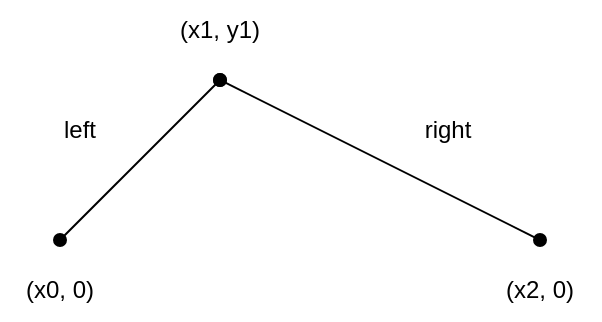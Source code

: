 <mxfile version="24.7.17" pages="11">
  <diagram name="Junk" id="plYHaiUwTLlLrbvezk-f">
    <mxGraphModel dx="1434" dy="956" grid="1" gridSize="10" guides="1" tooltips="1" connect="1" arrows="1" fold="1" page="1" pageScale="1" pageWidth="850" pageHeight="1100" math="0" shadow="0">
      <root>
        <mxCell id="0" />
        <mxCell id="1" parent="0" />
        <mxCell id="GrT-gT4pRS4pKtk1SvHF-1" value="" style="endArrow=oval;html=1;rounded=0;startArrow=oval;startFill=1;endFill=1;" edge="1" parent="1">
          <mxGeometry width="50" height="50" relative="1" as="geometry">
            <mxPoint x="120" y="200" as="sourcePoint" />
            <mxPoint x="200" y="120" as="targetPoint" />
          </mxGeometry>
        </mxCell>
        <mxCell id="GrT-gT4pRS4pKtk1SvHF-2" value="" style="endArrow=oval;html=1;rounded=0;startArrow=oval;startFill=1;endFill=1;" edge="1" parent="1">
          <mxGeometry width="50" height="50" relative="1" as="geometry">
            <mxPoint x="200" y="120" as="sourcePoint" />
            <mxPoint x="360" y="200" as="targetPoint" />
          </mxGeometry>
        </mxCell>
        <mxCell id="GrT-gT4pRS4pKtk1SvHF-5" value="(x2, 0)" style="text;html=1;align=center;verticalAlign=middle;whiteSpace=wrap;rounded=0;" vertex="1" parent="1">
          <mxGeometry x="330" y="210" width="60" height="30" as="geometry" />
        </mxCell>
        <mxCell id="GrT-gT4pRS4pKtk1SvHF-6" value="(x1, y1)" style="text;html=1;align=center;verticalAlign=middle;whiteSpace=wrap;rounded=0;" vertex="1" parent="1">
          <mxGeometry x="170" y="80" width="60" height="30" as="geometry" />
        </mxCell>
        <mxCell id="GrT-gT4pRS4pKtk1SvHF-7" value="(x0, 0)" style="text;html=1;align=center;verticalAlign=middle;whiteSpace=wrap;rounded=0;" vertex="1" parent="1">
          <mxGeometry x="90" y="210" width="60" height="30" as="geometry" />
        </mxCell>
        <mxCell id="GrT-gT4pRS4pKtk1SvHF-8" value="left" style="text;html=1;align=center;verticalAlign=middle;whiteSpace=wrap;rounded=0;" vertex="1" parent="1">
          <mxGeometry x="100" y="130" width="60" height="30" as="geometry" />
        </mxCell>
        <mxCell id="GrT-gT4pRS4pKtk1SvHF-9" value="right" style="text;html=1;align=center;verticalAlign=middle;whiteSpace=wrap;rounded=0;" vertex="1" parent="1">
          <mxGeometry x="284" y="130" width="60" height="30" as="geometry" />
        </mxCell>
      </root>
    </mxGraphModel>
  </diagram>
  <diagram id="0v0mO4xAlyIyDDgERhe0" name="Parts">
    <mxGraphModel dx="478" dy="319" grid="1" gridSize="10" guides="1" tooltips="1" connect="1" arrows="1" fold="1" page="1" pageScale="1" pageWidth="850" pageHeight="1100" math="0" shadow="0">
      <root>
        <mxCell id="0" />
        <mxCell id="1" parent="0" />
        <mxCell id="cNIB_TQhAoSaPseY759D-47" value="" style="rounded=0;whiteSpace=wrap;html=1;fillColor=none;strokeColor=#FF0000;" vertex="1" parent="1">
          <mxGeometry x="20" y="490" width="320" height="230" as="geometry" />
        </mxCell>
        <mxCell id="pVZ09ekF2YAhj7uZyrMJ-1" value="" style="endArrow=none;html=1;rounded=0;strokeWidth=2;entryX=0;entryY=1;entryDx=0;entryDy=0;entryPerimeter=0;" edge="1" parent="1" target="cNIB_TQhAoSaPseY759D-33">
          <mxGeometry width="50" height="50" relative="1" as="geometry">
            <mxPoint x="280" y="680" as="sourcePoint" />
            <mxPoint x="150" y="750" as="targetPoint" />
          </mxGeometry>
        </mxCell>
        <mxCell id="cNIB_TQhAoSaPseY759D-48" value="" style="endArrow=none;html=1;rounded=0;strokeWidth=2;" edge="1" parent="1">
          <mxGeometry width="50" height="50" relative="1" as="geometry">
            <mxPoint x="120" y="685" as="sourcePoint" />
            <mxPoint x="120" y="675" as="targetPoint" />
          </mxGeometry>
        </mxCell>
        <mxCell id="cNIB_TQhAoSaPseY759D-50" value="" style="endArrow=none;html=1;rounded=0;strokeWidth=2;" edge="1" parent="1">
          <mxGeometry width="50" height="50" relative="1" as="geometry">
            <mxPoint x="200" y="685" as="sourcePoint" />
            <mxPoint x="200" y="675" as="targetPoint" />
          </mxGeometry>
        </mxCell>
        <mxCell id="cNIB_TQhAoSaPseY759D-51" value="" style="endArrow=none;html=1;rounded=0;strokeWidth=2;" edge="1" parent="1">
          <mxGeometry width="50" height="50" relative="1" as="geometry">
            <mxPoint x="240" y="685" as="sourcePoint" />
            <mxPoint x="240" y="675" as="targetPoint" />
          </mxGeometry>
        </mxCell>
        <mxCell id="cNIB_TQhAoSaPseY759D-22" value="" style="group;fillColor=default;" vertex="1" connectable="0" parent="1">
          <mxGeometry x="80" y="320" width="200" height="160" as="geometry" />
        </mxCell>
        <mxCell id="cNIB_TQhAoSaPseY759D-19" value="" style="verticalLabelPosition=bottom;verticalAlign=top;html=1;shape=mxgraph.basic.acute_triangle;dx=0.34;fillColor=#FFFFFF;strokeColor=#FFFFFF;fontColor=#333333;" vertex="1" parent="cNIB_TQhAoSaPseY759D-22">
          <mxGeometry y="40" width="120" height="120" as="geometry" />
        </mxCell>
        <mxCell id="cNIB_TQhAoSaPseY759D-20" value="" style="verticalLabelPosition=bottom;verticalAlign=top;html=1;shape=mxgraph.basic.acute_triangle;dx=0.67;fillColor=#FFFFFF;strokeColor=#FFFFFF;fontColor=#333333;" vertex="1" parent="cNIB_TQhAoSaPseY759D-22">
          <mxGeometry x="40" width="120" height="160" as="geometry" />
        </mxCell>
        <mxCell id="cNIB_TQhAoSaPseY759D-21" value="" style="verticalLabelPosition=bottom;verticalAlign=top;html=1;shape=mxgraph.basic.acute_triangle;dx=0.5;fillColor=#FFFFFF;strokeColor=#FFFFFF;fontColor=#333333;" vertex="1" parent="cNIB_TQhAoSaPseY759D-22">
          <mxGeometry x="120" y="120" width="80" height="40" as="geometry" />
        </mxCell>
        <mxCell id="cNIB_TQhAoSaPseY759D-2" value="" style="endArrow=oval;html=1;rounded=0;startArrow=oval;startFill=1;endFill=1;" edge="1" parent="1">
          <mxGeometry width="50" height="50" relative="1" as="geometry">
            <mxPoint x="200" y="120" as="sourcePoint" />
            <mxPoint x="360" y="200" as="targetPoint" />
          </mxGeometry>
        </mxCell>
        <mxCell id="cNIB_TQhAoSaPseY759D-3" value="(x2, 0)" style="text;html=1;align=center;verticalAlign=middle;whiteSpace=wrap;rounded=0;" vertex="1" parent="1">
          <mxGeometry x="330" y="210" width="60" height="30" as="geometry" />
        </mxCell>
        <mxCell id="cNIB_TQhAoSaPseY759D-4" value="(x1, y1)" style="text;html=1;align=center;verticalAlign=middle;whiteSpace=wrap;rounded=0;" vertex="1" parent="1">
          <mxGeometry x="170" y="80" width="60" height="30" as="geometry" />
        </mxCell>
        <mxCell id="cNIB_TQhAoSaPseY759D-5" value="(x0, 0)" style="text;html=1;align=center;verticalAlign=middle;whiteSpace=wrap;rounded=0;" vertex="1" parent="1">
          <mxGeometry x="90" y="210" width="60" height="30" as="geometry" />
        </mxCell>
        <mxCell id="cNIB_TQhAoSaPseY759D-6" value="left" style="text;html=1;align=center;verticalAlign=middle;whiteSpace=wrap;rounded=0;" vertex="1" parent="1">
          <mxGeometry x="100" y="130" width="60" height="30" as="geometry" />
        </mxCell>
        <mxCell id="cNIB_TQhAoSaPseY759D-7" value="right" style="text;html=1;align=center;verticalAlign=middle;whiteSpace=wrap;rounded=0;" vertex="1" parent="1">
          <mxGeometry x="284" y="130" width="60" height="30" as="geometry" />
        </mxCell>
        <mxCell id="cNIB_TQhAoSaPseY759D-15" value="" style="verticalLabelPosition=bottom;verticalAlign=top;html=1;shape=mxgraph.basic.polygon;polyCoords=[[-1,0],[0,1],[1,0]];polyline=0;" vertex="1" parent="1">
          <mxGeometry x="470" y="440" width="100" height="110" as="geometry" />
        </mxCell>
        <mxCell id="cNIB_TQhAoSaPseY759D-18" value="" style="verticalLabelPosition=bottom;verticalAlign=top;html=1;shape=mxgraph.basic.acute_triangle;dx=0.5;fillColor=#0000ff;strokeColor=#10739e;opacity=50;" vertex="1" parent="1">
          <mxGeometry x="200" y="440" width="80" height="40" as="geometry" />
        </mxCell>
        <mxCell id="cNIB_TQhAoSaPseY759D-1" value="" style="endArrow=oval;html=1;rounded=0;startArrow=oval;startFill=1;endFill=1;strokeWidth=2;" edge="1" parent="1">
          <mxGeometry width="50" height="50" relative="1" as="geometry">
            <mxPoint x="80" y="480" as="sourcePoint" />
            <mxPoint x="120" y="360" as="targetPoint" />
          </mxGeometry>
        </mxCell>
        <mxCell id="cNIB_TQhAoSaPseY759D-8" value="" style="endArrow=oval;html=1;rounded=0;startArrow=oval;startFill=1;endFill=1;strokeWidth=2;" edge="1" parent="1">
          <mxGeometry width="50" height="50" relative="1" as="geometry">
            <mxPoint x="120" y="360" as="sourcePoint" />
            <mxPoint x="200" y="320" as="targetPoint" />
          </mxGeometry>
        </mxCell>
        <mxCell id="cNIB_TQhAoSaPseY759D-9" value="" style="endArrow=oval;html=1;rounded=0;startArrow=oval;startFill=1;endFill=1;strokeWidth=2;" edge="1" parent="1">
          <mxGeometry width="50" height="50" relative="1" as="geometry">
            <mxPoint x="200" y="320" as="sourcePoint" />
            <mxPoint x="240" y="440" as="targetPoint" />
          </mxGeometry>
        </mxCell>
        <mxCell id="cNIB_TQhAoSaPseY759D-10" value="" style="endArrow=oval;html=1;rounded=0;startArrow=oval;startFill=1;endFill=1;strokeWidth=2;" edge="1" parent="1">
          <mxGeometry width="50" height="50" relative="1" as="geometry">
            <mxPoint x="240" y="440" as="sourcePoint" />
            <mxPoint x="280" y="480" as="targetPoint" />
          </mxGeometry>
        </mxCell>
        <mxCell id="cNIB_TQhAoSaPseY759D-23" value="" style="verticalLabelPosition=bottom;verticalAlign=top;html=1;shape=mxgraph.basic.acute_triangle;dx=0.34;fillColor=#0000ff;strokeColor=#b46504;opacity=50;" vertex="1" parent="1">
          <mxGeometry x="80" y="360" width="120" height="120" as="geometry" />
        </mxCell>
        <mxCell id="cNIB_TQhAoSaPseY759D-17" value="" style="verticalLabelPosition=bottom;verticalAlign=top;html=1;shape=mxgraph.basic.acute_triangle;dx=0.67;fillColor=#ffff00;strokeColor=#ae4132;opacity=50;" vertex="1" parent="1">
          <mxGeometry x="120" y="320" width="120" height="160" as="geometry" />
        </mxCell>
        <mxCell id="cNIB_TQhAoSaPseY759D-24" value="" style="group;fillColor=none;strokeColor=none;" vertex="1" connectable="0" parent="1">
          <mxGeometry x="80" y="520" width="209" height="160" as="geometry" />
        </mxCell>
        <mxCell id="cNIB_TQhAoSaPseY759D-25" value="" style="verticalLabelPosition=bottom;verticalAlign=top;html=1;shape=mxgraph.basic.acute_triangle;dx=0.34;fillColor=#FFFFFF;strokeColor=none;fontColor=#333333;" vertex="1" parent="cNIB_TQhAoSaPseY759D-24">
          <mxGeometry y="40" width="120" height="120" as="geometry" />
        </mxCell>
        <mxCell id="cNIB_TQhAoSaPseY759D-26" value="" style="verticalLabelPosition=bottom;verticalAlign=top;html=1;shape=mxgraph.basic.acute_triangle;dx=0.67;fillColor=#FFFFFF;strokeColor=none;fontColor=#333333;" vertex="1" parent="cNIB_TQhAoSaPseY759D-24">
          <mxGeometry x="40" width="120" height="160" as="geometry" />
        </mxCell>
        <mxCell id="cNIB_TQhAoSaPseY759D-27" value="" style="verticalLabelPosition=bottom;verticalAlign=top;html=1;shape=mxgraph.basic.acute_triangle;dx=0.5;fillColor=#FFFFFF;strokeColor=none;fontColor=#333333;" vertex="1" parent="cNIB_TQhAoSaPseY759D-24">
          <mxGeometry x="120" y="120" width="80" height="40" as="geometry" />
        </mxCell>
        <mxCell id="cNIB_TQhAoSaPseY759D-44" value="(d, t)" style="text;strokeColor=none;align=center;fillColor=none;html=1;verticalAlign=middle;whiteSpace=wrap;rounded=0;" vertex="1" parent="cNIB_TQhAoSaPseY759D-24">
          <mxGeometry x="162" y="106" width="40" height="20" as="geometry" />
        </mxCell>
        <mxCell id="cNIB_TQhAoSaPseY759D-52" value="M" style="text;strokeColor=none;align=center;fillColor=none;html=1;verticalAlign=middle;whiteSpace=wrap;rounded=0;fontColor=#000000;" vertex="1" parent="cNIB_TQhAoSaPseY759D-24">
          <mxGeometry x="38" y="106" width="20" height="20" as="geometry" />
        </mxCell>
        <mxCell id="cNIB_TQhAoSaPseY759D-28" value="" style="verticalLabelPosition=bottom;verticalAlign=top;html=1;shape=mxgraph.basic.acute_triangle;dx=0.5;fillColor=#8000FF;strokeColor=none;opacity=60;" vertex="1" parent="1">
          <mxGeometry x="200" y="640" width="80" height="40" as="geometry" />
        </mxCell>
        <mxCell id="cNIB_TQhAoSaPseY759D-33" value="" style="verticalLabelPosition=bottom;verticalAlign=top;html=1;shape=mxgraph.basic.acute_triangle;dx=0.34;fillColor=#0080FF;strokeColor=none;opacity=60;" vertex="1" parent="1">
          <mxGeometry x="80" y="560" width="120" height="120" as="geometry" />
        </mxCell>
        <mxCell id="cNIB_TQhAoSaPseY759D-34" value="" style="verticalLabelPosition=bottom;verticalAlign=top;html=1;shape=mxgraph.basic.acute_triangle;dx=0.67;fillColor=#ffff00;strokeColor=none;opacity=50;" vertex="1" parent="1">
          <mxGeometry x="120" y="520" width="120" height="160" as="geometry" />
        </mxCell>
        <mxCell id="cNIB_TQhAoSaPseY759D-29" value="" style="endArrow=oval;html=1;rounded=0;startArrow=oval;startFill=1;endFill=1;strokeWidth=2;" edge="1" parent="1">
          <mxGeometry width="50" height="50" relative="1" as="geometry">
            <mxPoint x="80" y="680" as="sourcePoint" />
            <mxPoint x="120" y="560" as="targetPoint" />
          </mxGeometry>
        </mxCell>
        <mxCell id="cNIB_TQhAoSaPseY759D-30" value="" style="endArrow=oval;html=1;rounded=0;startArrow=oval;startFill=1;endFill=1;strokeWidth=2;" edge="1" parent="1">
          <mxGeometry width="50" height="50" relative="1" as="geometry">
            <mxPoint x="120" y="560" as="sourcePoint" />
            <mxPoint x="200" y="520" as="targetPoint" />
          </mxGeometry>
        </mxCell>
        <mxCell id="cNIB_TQhAoSaPseY759D-31" value="" style="endArrow=oval;html=1;rounded=0;startArrow=oval;startFill=1;endFill=1;strokeWidth=2;" edge="1" parent="1">
          <mxGeometry width="50" height="50" relative="1" as="geometry">
            <mxPoint x="200" y="520" as="sourcePoint" />
            <mxPoint x="240" y="640" as="targetPoint" />
          </mxGeometry>
        </mxCell>
        <mxCell id="cNIB_TQhAoSaPseY759D-32" value="" style="endArrow=oval;html=1;rounded=0;startArrow=oval;startFill=1;endFill=1;strokeWidth=2;" edge="1" parent="1">
          <mxGeometry width="50" height="50" relative="1" as="geometry">
            <mxPoint x="240" y="640" as="sourcePoint" />
            <mxPoint x="280" y="680" as="targetPoint" />
          </mxGeometry>
        </mxCell>
        <mxCell id="cNIB_TQhAoSaPseY759D-35" value="a" style="text;strokeColor=none;align=center;fillColor=none;html=1;verticalAlign=middle;whiteSpace=wrap;rounded=0;" vertex="1" parent="1">
          <mxGeometry x="70" y="690" width="20" height="20" as="geometry" />
        </mxCell>
        <mxCell id="cNIB_TQhAoSaPseY759D-36" value="b&lt;span style=&quot;color: rgba(0, 0, 0, 0); font-family: monospace; font-size: 0px; text-align: start; text-wrap: nowrap;&quot;&gt;%3CmxGraphModel%3E%3Croot%3E%3CmxCell%20id%3D%220%22%2F%3E%3CmxCell%20id%3D%221%22%20parent%3D%220%22%2F%3E%3CmxCell%20id%3D%222%22%20value%3D%22a%22%20style%3D%22text%3BstrokeColor%3Dnone%3Balign%3Dcenter%3BfillColor%3Dnone%3Bhtml%3D1%3BverticalAlign%3Dmiddle%3BwhiteSpace%3Dwrap%3Brounded%3D0%3B%22%20vertex%3D%221%22%20parent%3D%221%22%3E%3CmxGeometry%20x%3D%2270%22%20y%3D%22690%22%20width%3D%2220%22%20height%3D%2220%22%20as%3D%22geometry%22%2F%3E%3C%2FmxCell%3E%3C%2Froot%3E%3C%2FmxGraphModel%3E&lt;/span&gt;" style="text;strokeColor=none;align=center;fillColor=none;html=1;verticalAlign=middle;whiteSpace=wrap;rounded=0;" vertex="1" parent="1">
          <mxGeometry x="110" y="690" width="20" height="20" as="geometry" />
        </mxCell>
        <mxCell id="cNIB_TQhAoSaPseY759D-37" value="c" style="text;strokeColor=none;align=center;fillColor=none;html=1;verticalAlign=middle;whiteSpace=wrap;rounded=0;" vertex="1" parent="1">
          <mxGeometry x="190" y="690" width="20" height="20" as="geometry" />
        </mxCell>
        <mxCell id="cNIB_TQhAoSaPseY759D-38" value="d" style="text;strokeColor=none;align=center;fillColor=none;html=1;verticalAlign=middle;whiteSpace=wrap;rounded=0;" vertex="1" parent="1">
          <mxGeometry x="230" y="690" width="20" height="20" as="geometry" />
        </mxCell>
        <mxCell id="cNIB_TQhAoSaPseY759D-39" value="e" style="text;strokeColor=none;align=center;fillColor=none;html=1;verticalAlign=middle;whiteSpace=wrap;rounded=0;" vertex="1" parent="1">
          <mxGeometry x="270" y="690" width="20" height="20" as="geometry" />
        </mxCell>
        <mxCell id="cNIB_TQhAoSaPseY759D-40" value="(a, q)" style="text;strokeColor=none;align=center;fillColor=none;html=1;verticalAlign=middle;whiteSpace=wrap;rounded=0;" vertex="1" parent="1">
          <mxGeometry x="40" y="658" width="40" height="20" as="geometry" />
        </mxCell>
        <mxCell id="cNIB_TQhAoSaPseY759D-43" value="(c, s)" style="text;strokeColor=none;align=center;fillColor=none;html=1;verticalAlign=middle;whiteSpace=wrap;rounded=0;" vertex="1" parent="1">
          <mxGeometry x="204" y="509" width="40" height="20" as="geometry" />
        </mxCell>
        <mxCell id="cNIB_TQhAoSaPseY759D-45" value="(e, q)" style="text;strokeColor=none;align=center;fillColor=none;html=1;verticalAlign=middle;whiteSpace=wrap;rounded=0;" vertex="1" parent="1">
          <mxGeometry x="281" y="658" width="40" height="20" as="geometry" />
        </mxCell>
        <mxCell id="cNIB_TQhAoSaPseY759D-53" value="N" style="text;strokeColor=none;align=center;fillColor=none;html=1;verticalAlign=middle;whiteSpace=wrap;rounded=0;fontColor=#000000;" vertex="1" parent="1">
          <mxGeometry x="180" y="605" width="20" height="20" as="geometry" />
        </mxCell>
        <mxCell id="cNIB_TQhAoSaPseY759D-54" value="O" style="text;strokeColor=none;align=center;fillColor=none;html=1;verticalAlign=middle;whiteSpace=wrap;rounded=0;fontColor=#000000;" vertex="1" parent="1">
          <mxGeometry x="235" y="655" width="20" height="20" as="geometry" />
        </mxCell>
        <mxCell id="pVZ09ekF2YAhj7uZyrMJ-3" value="(b, r)" style="text;strokeColor=none;align=center;fillColor=none;html=1;verticalAlign=middle;whiteSpace=wrap;rounded=0;" vertex="1" parent="1">
          <mxGeometry x="78" y="549" width="40" height="20" as="geometry" />
        </mxCell>
      </root>
    </mxGraphModel>
  </diagram>
  <diagram id="yYeGEhXTq6goNU-YDO3B" name="prototype">
    <mxGraphModel dx="478" dy="319" grid="1" gridSize="10" guides="1" tooltips="1" connect="1" arrows="1" fold="1" page="1" pageScale="1" pageWidth="850" pageHeight="1100" math="0" shadow="0">
      <root>
        <mxCell id="0" />
        <mxCell id="1" parent="0" />
        <mxCell id="Nrtvo-Voap48KKnuHSKP-1" value="" style="rounded=0;whiteSpace=wrap;html=1;fillColor=#404040;strokeColor=#808080;" vertex="1" parent="1">
          <mxGeometry x="40" y="40" width="320" height="230" as="geometry" />
        </mxCell>
        <mxCell id="Nrtvo-Voap48KKnuHSKP-6" value="" style="group;fillColor=none;strokeColor=none;" vertex="1" connectable="0" parent="1">
          <mxGeometry x="100" y="70" width="209" height="160" as="geometry" />
        </mxCell>
        <mxCell id="Nrtvo-Voap48KKnuHSKP-7" value="" style="verticalLabelPosition=bottom;verticalAlign=top;html=1;shape=mxgraph.basic.acute_triangle;dx=0.34;fillColor=#FFFFFF;strokeColor=none;fontColor=#333333;" vertex="1" parent="Nrtvo-Voap48KKnuHSKP-6">
          <mxGeometry y="40" width="120" height="120" as="geometry" />
        </mxCell>
        <mxCell id="Nrtvo-Voap48KKnuHSKP-8" value="" style="verticalLabelPosition=bottom;verticalAlign=top;html=1;shape=mxgraph.basic.acute_triangle;dx=0.67;fillColor=#FFFFFF;strokeColor=none;fontColor=#333333;" vertex="1" parent="Nrtvo-Voap48KKnuHSKP-6">
          <mxGeometry x="40" width="120" height="160" as="geometry" />
        </mxCell>
        <mxCell id="Nrtvo-Voap48KKnuHSKP-9" value="" style="verticalLabelPosition=bottom;verticalAlign=top;html=1;shape=mxgraph.basic.acute_triangle;dx=0.5;fillColor=#FFFFFF;strokeColor=none;fontColor=#333333;" vertex="1" parent="Nrtvo-Voap48KKnuHSKP-6">
          <mxGeometry x="120" y="120" width="80" height="40" as="geometry" />
        </mxCell>
        <mxCell id="Nrtvo-Voap48KKnuHSKP-11" value="" style="verticalLabelPosition=bottom;verticalAlign=top;html=1;shape=mxgraph.basic.acute_triangle;dx=0.5;fillColor=#8000FF;strokeColor=none;opacity=60;" vertex="1" parent="1">
          <mxGeometry x="220" y="190" width="80" height="40" as="geometry" />
        </mxCell>
        <mxCell id="Nrtvo-Voap48KKnuHSKP-12" value="" style="verticalLabelPosition=bottom;verticalAlign=top;html=1;shape=mxgraph.basic.acute_triangle;dx=0.34;fillColor=#0080FF;strokeColor=none;opacity=60;" vertex="1" parent="1">
          <mxGeometry x="100" y="110" width="120" height="120" as="geometry" />
        </mxCell>
        <mxCell id="Nrtvo-Voap48KKnuHSKP-13" value="" style="verticalLabelPosition=bottom;verticalAlign=top;html=1;shape=mxgraph.basic.acute_triangle;dx=0.67;fillColor=#ffff00;strokeColor=none;opacity=50;" vertex="1" parent="1">
          <mxGeometry x="140" y="70" width="120" height="160" as="geometry" />
        </mxCell>
        <mxCell id="Nrtvo-Voap48KKnuHSKP-31" value="" style="group" vertex="1" connectable="0" parent="1">
          <mxGeometry x="140" y="225" width="160" height="10" as="geometry" />
        </mxCell>
        <mxCell id="Nrtvo-Voap48KKnuHSKP-2" value="" style="endArrow=none;html=1;rounded=0;strokeWidth=2;entryX=0;entryY=1;entryDx=0;entryDy=0;entryPerimeter=0;strokeColor=#000000;" edge="1" parent="Nrtvo-Voap48KKnuHSKP-31" target="Nrtvo-Voap48KKnuHSKP-12">
          <mxGeometry width="50" height="50" relative="1" as="geometry">
            <mxPoint x="160" y="5" as="sourcePoint" />
            <mxPoint x="30" y="75" as="targetPoint" />
          </mxGeometry>
        </mxCell>
        <mxCell id="Nrtvo-Voap48KKnuHSKP-3" value="" style="endArrow=none;html=1;rounded=0;strokeWidth=2;strokeColor=#000000;" edge="1" parent="Nrtvo-Voap48KKnuHSKP-31">
          <mxGeometry width="50" height="50" relative="1" as="geometry">
            <mxPoint y="10" as="sourcePoint" />
            <mxPoint as="targetPoint" />
          </mxGeometry>
        </mxCell>
        <mxCell id="Nrtvo-Voap48KKnuHSKP-4" value="" style="endArrow=none;html=1;rounded=0;strokeWidth=2;strokeColor=#000000;" edge="1" parent="Nrtvo-Voap48KKnuHSKP-31">
          <mxGeometry width="50" height="50" relative="1" as="geometry">
            <mxPoint x="80" y="10" as="sourcePoint" />
            <mxPoint x="80" as="targetPoint" />
          </mxGeometry>
        </mxCell>
        <mxCell id="Nrtvo-Voap48KKnuHSKP-5" value="" style="endArrow=none;html=1;rounded=0;strokeWidth=2;strokeColor=#000000;" edge="1" parent="Nrtvo-Voap48KKnuHSKP-31">
          <mxGeometry width="50" height="50" relative="1" as="geometry">
            <mxPoint x="120" y="10" as="sourcePoint" />
            <mxPoint x="120" as="targetPoint" />
          </mxGeometry>
        </mxCell>
        <mxCell id="Nrtvo-Voap48KKnuHSKP-14" value="" style="endArrow=oval;html=1;rounded=0;startArrow=oval;startFill=1;endFill=1;strokeWidth=2;" edge="1" parent="1">
          <mxGeometry width="50" height="50" relative="1" as="geometry">
            <mxPoint x="100" y="230" as="sourcePoint" />
            <mxPoint x="140" y="110" as="targetPoint" />
          </mxGeometry>
        </mxCell>
        <mxCell id="Nrtvo-Voap48KKnuHSKP-15" value="" style="endArrow=oval;html=1;rounded=0;startArrow=oval;startFill=1;endFill=1;strokeWidth=2;" edge="1" parent="1">
          <mxGeometry width="50" height="50" relative="1" as="geometry">
            <mxPoint x="140" y="110" as="sourcePoint" />
            <mxPoint x="220" y="70" as="targetPoint" />
          </mxGeometry>
        </mxCell>
        <mxCell id="Nrtvo-Voap48KKnuHSKP-16" value="" style="endArrow=oval;html=1;rounded=0;startArrow=oval;startFill=1;endFill=1;strokeWidth=2;" edge="1" parent="1">
          <mxGeometry width="50" height="50" relative="1" as="geometry">
            <mxPoint x="220" y="70" as="sourcePoint" />
            <mxPoint x="260" y="190" as="targetPoint" />
          </mxGeometry>
        </mxCell>
        <mxCell id="Nrtvo-Voap48KKnuHSKP-17" value="" style="endArrow=oval;html=1;rounded=0;startArrow=oval;startFill=1;endFill=1;strokeWidth=2;" edge="1" parent="1">
          <mxGeometry width="50" height="50" relative="1" as="geometry">
            <mxPoint x="260" y="190" as="sourcePoint" />
            <mxPoint x="300" y="230" as="targetPoint" />
          </mxGeometry>
        </mxCell>
        <mxCell id="Nrtvo-Voap48KKnuHSKP-18" value="a" style="text;strokeColor=none;align=center;fillColor=none;html=1;verticalAlign=middle;whiteSpace=wrap;rounded=0;" vertex="1" parent="1">
          <mxGeometry x="90" y="240" width="20" height="20" as="geometry" />
        </mxCell>
        <mxCell id="Nrtvo-Voap48KKnuHSKP-19" value="b&lt;span style=&quot;color: rgba(0, 0, 0, 0); font-family: monospace; font-size: 0px; text-align: start; text-wrap: nowrap;&quot;&gt;%3CmxGraphModel%3E%3Croot%3E%3CmxCell%20id%3D%220%22%2F%3E%3CmxCell%20id%3D%221%22%20parent%3D%220%22%2F%3E%3CmxCell%20id%3D%222%22%20value%3D%22a%22%20style%3D%22text%3BstrokeColor%3Dnone%3Balign%3Dcenter%3BfillColor%3Dnone%3Bhtml%3D1%3BverticalAlign%3Dmiddle%3BwhiteSpace%3Dwrap%3Brounded%3D0%3B%22%20vertex%3D%221%22%20parent%3D%221%22%3E%3CmxGeometry%20x%3D%2270%22%20y%3D%22690%22%20width%3D%2220%22%20height%3D%2220%22%20as%3D%22geometry%22%2F%3E%3C%2FmxCell%3E%3C%2Froot%3E%3C%2FmxGraphModel%3E&lt;/span&gt;" style="text;strokeColor=none;align=center;fillColor=none;html=1;verticalAlign=middle;whiteSpace=wrap;rounded=0;" vertex="1" parent="1">
          <mxGeometry x="130" y="240" width="20" height="20" as="geometry" />
        </mxCell>
        <mxCell id="Nrtvo-Voap48KKnuHSKP-20" value="c" style="text;strokeColor=none;align=center;fillColor=none;html=1;verticalAlign=middle;whiteSpace=wrap;rounded=0;" vertex="1" parent="1">
          <mxGeometry x="210" y="240" width="20" height="20" as="geometry" />
        </mxCell>
        <mxCell id="Nrtvo-Voap48KKnuHSKP-21" value="d" style="text;strokeColor=none;align=center;fillColor=none;html=1;verticalAlign=middle;whiteSpace=wrap;rounded=0;" vertex="1" parent="1">
          <mxGeometry x="250" y="240" width="20" height="20" as="geometry" />
        </mxCell>
        <mxCell id="Nrtvo-Voap48KKnuHSKP-22" value="e" style="text;strokeColor=none;align=center;fillColor=none;html=1;verticalAlign=middle;whiteSpace=wrap;rounded=0;" vertex="1" parent="1">
          <mxGeometry x="290" y="240" width="20" height="20" as="geometry" />
        </mxCell>
        <mxCell id="Nrtvo-Voap48KKnuHSKP-23" value="(a, q)" style="text;strokeColor=none;align=center;fillColor=none;html=1;verticalAlign=middle;whiteSpace=wrap;rounded=0;" vertex="1" parent="1">
          <mxGeometry x="60" y="208" width="40" height="20" as="geometry" />
        </mxCell>
        <mxCell id="Nrtvo-Voap48KKnuHSKP-24" value="(c, s)" style="text;strokeColor=none;align=center;fillColor=none;html=1;verticalAlign=middle;whiteSpace=wrap;rounded=0;" vertex="1" parent="1">
          <mxGeometry x="224" y="59" width="40" height="20" as="geometry" />
        </mxCell>
        <mxCell id="Nrtvo-Voap48KKnuHSKP-25" value="(e, q)" style="text;strokeColor=none;align=center;fillColor=none;html=1;verticalAlign=middle;whiteSpace=wrap;rounded=0;" vertex="1" parent="1">
          <mxGeometry x="301" y="208" width="40" height="20" as="geometry" />
        </mxCell>
        <mxCell id="Nrtvo-Voap48KKnuHSKP-26" value="N" style="text;strokeColor=none;align=center;fillColor=none;html=1;verticalAlign=middle;whiteSpace=wrap;rounded=0;fontColor=#000000;" vertex="1" parent="1">
          <mxGeometry x="200" y="155" width="20" height="20" as="geometry" />
        </mxCell>
        <mxCell id="Nrtvo-Voap48KKnuHSKP-27" value="O" style="text;strokeColor=none;align=center;fillColor=none;html=1;verticalAlign=middle;whiteSpace=wrap;rounded=0;fontColor=#000000;" vertex="1" parent="1">
          <mxGeometry x="255" y="205" width="20" height="20" as="geometry" />
        </mxCell>
        <mxCell id="Nrtvo-Voap48KKnuHSKP-28" value="(b, r)" style="text;strokeColor=none;align=center;fillColor=none;html=1;verticalAlign=middle;whiteSpace=wrap;rounded=0;" vertex="1" parent="1">
          <mxGeometry x="98" y="99" width="40" height="20" as="geometry" />
        </mxCell>
        <mxCell id="Nrtvo-Voap48KKnuHSKP-29" value="M" style="text;strokeColor=none;align=center;fillColor=none;html=1;verticalAlign=middle;whiteSpace=wrap;rounded=0;fontColor=#000000;" vertex="1" parent="1">
          <mxGeometry x="138" y="176" width="20" height="20" as="geometry" />
        </mxCell>
        <mxCell id="Nrtvo-Voap48KKnuHSKP-30" value="(d, t)" style="text;strokeColor=none;align=center;fillColor=none;html=1;verticalAlign=middle;whiteSpace=wrap;rounded=0;" vertex="1" parent="1">
          <mxGeometry x="262" y="177" width="40" height="20" as="geometry" />
        </mxCell>
      </root>
    </mxGraphModel>
  </diagram>
  <diagram name="steps" id="UCktmVAO3i4Pzsrnyiuj">
    <mxGraphModel dx="1434" dy="956" grid="1" gridSize="10" guides="1" tooltips="1" connect="1" arrows="1" fold="1" page="1" pageScale="1" pageWidth="850" pageHeight="1100" math="0" shadow="0">
      <root>
        <mxCell id="WfP7SZ21qtMkctk9LsOK-0" />
        <mxCell id="WfP7SZ21qtMkctk9LsOK-1" parent="WfP7SZ21qtMkctk9LsOK-0" />
        <mxCell id="iqSlbMVii90esW2WahTo-90" value="" style="group;movable=0;resizable=0;rotatable=0;deletable=0;editable=0;locked=1;connectable=0;" parent="WfP7SZ21qtMkctk9LsOK-1" vertex="1" connectable="0">
          <mxGeometry x="40" y="40" width="320" height="230" as="geometry" />
        </mxCell>
        <mxCell id="WfP7SZ21qtMkctk9LsOK-2" value="" style="rounded=0;whiteSpace=wrap;html=1;fillColor=#404040;strokeColor=#808080;" parent="iqSlbMVii90esW2WahTo-90" vertex="1">
          <mxGeometry width="320" height="230" as="geometry" />
        </mxCell>
        <mxCell id="WfP7SZ21qtMkctk9LsOK-3" value="" style="group;fillColor=none;strokeColor=none;" parent="iqSlbMVii90esW2WahTo-90" vertex="1" connectable="0">
          <mxGeometry x="60" y="30" width="209" height="160" as="geometry" />
        </mxCell>
        <mxCell id="WfP7SZ21qtMkctk9LsOK-4" value="" style="verticalLabelPosition=bottom;verticalAlign=top;html=1;shape=mxgraph.basic.acute_triangle;dx=0.34;fillColor=#FFFFFF;strokeColor=none;fontColor=#333333;" parent="WfP7SZ21qtMkctk9LsOK-3" vertex="1">
          <mxGeometry y="40" width="120" height="120" as="geometry" />
        </mxCell>
        <mxCell id="WfP7SZ21qtMkctk9LsOK-8" value="" style="verticalLabelPosition=bottom;verticalAlign=top;html=1;shape=mxgraph.basic.acute_triangle;dx=0.34;fillColor=#0080FF;strokeColor=none;opacity=60;" parent="iqSlbMVii90esW2WahTo-90" vertex="1">
          <mxGeometry x="60" y="70" width="120" height="120" as="geometry" />
        </mxCell>
        <mxCell id="WfP7SZ21qtMkctk9LsOK-10" value="" style="group" parent="iqSlbMVii90esW2WahTo-90" vertex="1" connectable="0">
          <mxGeometry x="100" y="185" width="160" height="10" as="geometry" />
        </mxCell>
        <mxCell id="WfP7SZ21qtMkctk9LsOK-11" value="" style="endArrow=none;html=1;rounded=0;strokeWidth=2;entryX=0;entryY=1;entryDx=0;entryDy=0;entryPerimeter=0;strokeColor=#000000;" parent="WfP7SZ21qtMkctk9LsOK-10" target="WfP7SZ21qtMkctk9LsOK-8" edge="1">
          <mxGeometry width="50" height="50" relative="1" as="geometry">
            <mxPoint x="160" y="5" as="sourcePoint" />
            <mxPoint x="30" y="75" as="targetPoint" />
          </mxGeometry>
        </mxCell>
        <mxCell id="WfP7SZ21qtMkctk9LsOK-12" value="" style="endArrow=none;html=1;rounded=0;strokeWidth=2;strokeColor=#000000;" parent="WfP7SZ21qtMkctk9LsOK-10" edge="1">
          <mxGeometry width="50" height="50" relative="1" as="geometry">
            <mxPoint y="10" as="sourcePoint" />
            <mxPoint as="targetPoint" />
          </mxGeometry>
        </mxCell>
        <mxCell id="WfP7SZ21qtMkctk9LsOK-13" value="" style="endArrow=none;html=1;rounded=0;strokeWidth=2;strokeColor=#000000;" parent="WfP7SZ21qtMkctk9LsOK-10" edge="1">
          <mxGeometry width="50" height="50" relative="1" as="geometry">
            <mxPoint x="80" y="10" as="sourcePoint" />
            <mxPoint x="80" as="targetPoint" />
          </mxGeometry>
        </mxCell>
        <mxCell id="WfP7SZ21qtMkctk9LsOK-14" value="" style="endArrow=none;html=1;rounded=0;strokeWidth=2;strokeColor=#000000;" parent="WfP7SZ21qtMkctk9LsOK-10" edge="1">
          <mxGeometry width="50" height="50" relative="1" as="geometry">
            <mxPoint x="120" y="10" as="sourcePoint" />
            <mxPoint x="120" as="targetPoint" />
          </mxGeometry>
        </mxCell>
        <mxCell id="WfP7SZ21qtMkctk9LsOK-15" value="" style="endArrow=oval;html=1;rounded=0;startArrow=oval;startFill=1;endFill=1;strokeWidth=2;" parent="iqSlbMVii90esW2WahTo-90" edge="1">
          <mxGeometry width="50" height="50" relative="1" as="geometry">
            <mxPoint x="60" y="190" as="sourcePoint" />
            <mxPoint x="100" y="70" as="targetPoint" />
          </mxGeometry>
        </mxCell>
        <mxCell id="WfP7SZ21qtMkctk9LsOK-16" value="" style="endArrow=oval;html=1;rounded=0;startArrow=oval;startFill=1;endFill=1;strokeWidth=2;" parent="iqSlbMVii90esW2WahTo-90" edge="1">
          <mxGeometry width="50" height="50" relative="1" as="geometry">
            <mxPoint x="100" y="70" as="sourcePoint" />
            <mxPoint x="180" y="30" as="targetPoint" />
          </mxGeometry>
        </mxCell>
        <mxCell id="WfP7SZ21qtMkctk9LsOK-17" value="" style="endArrow=oval;html=1;rounded=0;startArrow=oval;startFill=1;endFill=1;strokeWidth=2;" parent="iqSlbMVii90esW2WahTo-90" edge="1">
          <mxGeometry width="50" height="50" relative="1" as="geometry">
            <mxPoint x="180" y="30" as="sourcePoint" />
            <mxPoint x="220" y="150" as="targetPoint" />
          </mxGeometry>
        </mxCell>
        <mxCell id="WfP7SZ21qtMkctk9LsOK-18" value="" style="endArrow=oval;html=1;rounded=0;startArrow=oval;startFill=1;endFill=1;strokeWidth=2;" parent="iqSlbMVii90esW2WahTo-90" edge="1">
          <mxGeometry width="50" height="50" relative="1" as="geometry">
            <mxPoint x="220" y="150" as="sourcePoint" />
            <mxPoint x="260" y="190" as="targetPoint" />
          </mxGeometry>
        </mxCell>
        <mxCell id="WfP7SZ21qtMkctk9LsOK-19" value="a" style="text;strokeColor=none;align=center;fillColor=none;html=1;verticalAlign=middle;whiteSpace=wrap;rounded=0;" parent="iqSlbMVii90esW2WahTo-90" vertex="1">
          <mxGeometry x="50" y="200" width="20" height="20" as="geometry" />
        </mxCell>
        <mxCell id="WfP7SZ21qtMkctk9LsOK-20" value="b&lt;span style=&quot;color: rgba(0, 0, 0, 0); font-family: monospace; font-size: 0px; text-align: start; text-wrap: nowrap;&quot;&gt;%3CmxGraphModel%3E%3Croot%3E%3CmxCell%20id%3D%220%22%2F%3E%3CmxCell%20id%3D%221%22%20parent%3D%220%22%2F%3E%3CmxCell%20id%3D%222%22%20value%3D%22a%22%20style%3D%22text%3BstrokeColor%3Dnone%3Balign%3Dcenter%3BfillColor%3Dnone%3Bhtml%3D1%3BverticalAlign%3Dmiddle%3BwhiteSpace%3Dwrap%3Brounded%3D0%3B%22%20vertex%3D%221%22%20parent%3D%221%22%3E%3CmxGeometry%20x%3D%2270%22%20y%3D%22690%22%20width%3D%2220%22%20height%3D%2220%22%20as%3D%22geometry%22%2F%3E%3C%2FmxCell%3E%3C%2Froot%3E%3C%2FmxGraphModel%3E&lt;/span&gt;" style="text;strokeColor=none;align=center;fillColor=none;html=1;verticalAlign=middle;whiteSpace=wrap;rounded=0;" parent="iqSlbMVii90esW2WahTo-90" vertex="1">
          <mxGeometry x="90" y="200" width="20" height="20" as="geometry" />
        </mxCell>
        <mxCell id="WfP7SZ21qtMkctk9LsOK-21" value="c" style="text;strokeColor=none;align=center;fillColor=none;html=1;verticalAlign=middle;whiteSpace=wrap;rounded=0;" parent="iqSlbMVii90esW2WahTo-90" vertex="1">
          <mxGeometry x="170" y="200" width="20" height="20" as="geometry" />
        </mxCell>
        <mxCell id="WfP7SZ21qtMkctk9LsOK-22" value="d" style="text;strokeColor=none;align=center;fillColor=none;html=1;verticalAlign=middle;whiteSpace=wrap;rounded=0;" parent="iqSlbMVii90esW2WahTo-90" vertex="1">
          <mxGeometry x="210" y="200" width="20" height="20" as="geometry" />
        </mxCell>
        <mxCell id="WfP7SZ21qtMkctk9LsOK-23" value="e" style="text;strokeColor=none;align=center;fillColor=none;html=1;verticalAlign=middle;whiteSpace=wrap;rounded=0;" parent="iqSlbMVii90esW2WahTo-90" vertex="1">
          <mxGeometry x="250" y="200" width="20" height="20" as="geometry" />
        </mxCell>
        <mxCell id="WfP7SZ21qtMkctk9LsOK-24" value="(a, q)" style="text;strokeColor=none;align=center;fillColor=none;html=1;verticalAlign=middle;whiteSpace=wrap;rounded=0;" parent="iqSlbMVii90esW2WahTo-90" vertex="1">
          <mxGeometry x="20" y="168" width="40" height="20" as="geometry" />
        </mxCell>
        <mxCell id="WfP7SZ21qtMkctk9LsOK-25" value="(c, s)" style="text;strokeColor=none;align=center;fillColor=none;html=1;verticalAlign=middle;whiteSpace=wrap;rounded=0;" parent="iqSlbMVii90esW2WahTo-90" vertex="1">
          <mxGeometry x="184" y="19" width="40" height="20" as="geometry" />
        </mxCell>
        <mxCell id="WfP7SZ21qtMkctk9LsOK-26" value="(e, q)" style="text;strokeColor=none;align=center;fillColor=none;html=1;verticalAlign=middle;whiteSpace=wrap;rounded=0;" parent="iqSlbMVii90esW2WahTo-90" vertex="1">
          <mxGeometry x="261" y="168" width="40" height="20" as="geometry" />
        </mxCell>
        <mxCell id="WfP7SZ21qtMkctk9LsOK-29" value="(b, r)" style="text;strokeColor=none;align=center;fillColor=none;html=1;verticalAlign=middle;whiteSpace=wrap;rounded=0;" parent="iqSlbMVii90esW2WahTo-90" vertex="1">
          <mxGeometry x="58" y="59" width="40" height="20" as="geometry" />
        </mxCell>
        <mxCell id="WfP7SZ21qtMkctk9LsOK-30" value="M" style="text;strokeColor=none;align=center;fillColor=none;html=1;verticalAlign=middle;whiteSpace=wrap;rounded=0;fontColor=#000000;" parent="iqSlbMVii90esW2WahTo-90" vertex="1">
          <mxGeometry x="98" y="136" width="20" height="20" as="geometry" />
        </mxCell>
        <mxCell id="WfP7SZ21qtMkctk9LsOK-31" value="(d, t)" style="text;strokeColor=none;align=center;fillColor=none;html=1;verticalAlign=middle;whiteSpace=wrap;rounded=0;" parent="iqSlbMVii90esW2WahTo-90" vertex="1">
          <mxGeometry x="222" y="137" width="40" height="20" as="geometry" />
        </mxCell>
        <mxCell id="iqSlbMVii90esW2WahTo-91" value="" style="group;movable=0;resizable=0;rotatable=0;deletable=0;editable=0;locked=1;connectable=0;" parent="WfP7SZ21qtMkctk9LsOK-1" vertex="1" connectable="0">
          <mxGeometry x="390" y="40" width="320" height="230" as="geometry" />
        </mxCell>
        <mxCell id="iqSlbMVii90esW2WahTo-92" value="" style="rounded=0;whiteSpace=wrap;html=1;fillColor=#404040;strokeColor=#808080;" parent="iqSlbMVii90esW2WahTo-91" vertex="1">
          <mxGeometry width="320" height="230" as="geometry" />
        </mxCell>
        <mxCell id="iqSlbMVii90esW2WahTo-93" value="" style="group;fillColor=none;strokeColor=none;" parent="iqSlbMVii90esW2WahTo-91" vertex="1" connectable="0">
          <mxGeometry x="60" y="30" width="209" height="160" as="geometry" />
        </mxCell>
        <mxCell id="iqSlbMVii90esW2WahTo-94" value="" style="verticalLabelPosition=bottom;verticalAlign=top;html=1;shape=mxgraph.basic.acute_triangle;dx=0.34;fillColor=#FFFFFF;strokeColor=none;fontColor=#333333;" parent="iqSlbMVii90esW2WahTo-93" vertex="1">
          <mxGeometry y="40" width="120" height="120" as="geometry" />
        </mxCell>
        <mxCell id="iqSlbMVii90esW2WahTo-95" value="" style="verticalLabelPosition=bottom;verticalAlign=top;html=1;shape=mxgraph.basic.acute_triangle;dx=0.34;fillColor=#0080FF;strokeColor=none;opacity=60;" parent="iqSlbMVii90esW2WahTo-91" vertex="1">
          <mxGeometry x="60" y="70" width="120" height="120" as="geometry" />
        </mxCell>
        <mxCell id="iqSlbMVii90esW2WahTo-96" value="" style="group" parent="iqSlbMVii90esW2WahTo-91" vertex="1" connectable="0">
          <mxGeometry x="100" y="185" width="160" height="10" as="geometry" />
        </mxCell>
        <mxCell id="iqSlbMVii90esW2WahTo-97" value="" style="endArrow=none;html=1;rounded=0;strokeWidth=2;entryX=0;entryY=1;entryDx=0;entryDy=0;entryPerimeter=0;strokeColor=#000000;" parent="iqSlbMVii90esW2WahTo-96" target="iqSlbMVii90esW2WahTo-95" edge="1">
          <mxGeometry width="50" height="50" relative="1" as="geometry">
            <mxPoint x="160" y="5" as="sourcePoint" />
            <mxPoint x="30" y="75" as="targetPoint" />
          </mxGeometry>
        </mxCell>
        <mxCell id="iqSlbMVii90esW2WahTo-98" value="" style="endArrow=none;html=1;rounded=0;strokeWidth=2;strokeColor=#000000;" parent="iqSlbMVii90esW2WahTo-96" edge="1">
          <mxGeometry width="50" height="50" relative="1" as="geometry">
            <mxPoint y="10" as="sourcePoint" />
            <mxPoint as="targetPoint" />
          </mxGeometry>
        </mxCell>
        <mxCell id="iqSlbMVii90esW2WahTo-99" value="" style="endArrow=none;html=1;rounded=0;strokeWidth=2;strokeColor=#000000;" parent="iqSlbMVii90esW2WahTo-96" edge="1">
          <mxGeometry width="50" height="50" relative="1" as="geometry">
            <mxPoint x="80" y="10" as="sourcePoint" />
            <mxPoint x="80" as="targetPoint" />
          </mxGeometry>
        </mxCell>
        <mxCell id="iqSlbMVii90esW2WahTo-100" value="" style="endArrow=none;html=1;rounded=0;strokeWidth=2;strokeColor=#000000;" parent="iqSlbMVii90esW2WahTo-96" edge="1">
          <mxGeometry width="50" height="50" relative="1" as="geometry">
            <mxPoint x="120" y="10" as="sourcePoint" />
            <mxPoint x="120" as="targetPoint" />
          </mxGeometry>
        </mxCell>
        <mxCell id="iqSlbMVii90esW2WahTo-101" value="" style="endArrow=oval;html=1;rounded=0;startArrow=oval;startFill=1;endFill=1;strokeWidth=2;" parent="iqSlbMVii90esW2WahTo-91" edge="1">
          <mxGeometry width="50" height="50" relative="1" as="geometry">
            <mxPoint x="60" y="190" as="sourcePoint" />
            <mxPoint x="100" y="70" as="targetPoint" />
          </mxGeometry>
        </mxCell>
        <mxCell id="iqSlbMVii90esW2WahTo-102" value="" style="endArrow=oval;html=1;rounded=0;startArrow=oval;startFill=1;endFill=1;strokeWidth=2;" parent="iqSlbMVii90esW2WahTo-91" edge="1">
          <mxGeometry width="50" height="50" relative="1" as="geometry">
            <mxPoint x="100" y="70" as="sourcePoint" />
            <mxPoint x="180" y="30" as="targetPoint" />
          </mxGeometry>
        </mxCell>
        <mxCell id="iqSlbMVii90esW2WahTo-103" value="" style="endArrow=oval;html=1;rounded=0;startArrow=oval;startFill=1;endFill=1;strokeWidth=2;" parent="iqSlbMVii90esW2WahTo-91" edge="1">
          <mxGeometry width="50" height="50" relative="1" as="geometry">
            <mxPoint x="180" y="30" as="sourcePoint" />
            <mxPoint x="220" y="150" as="targetPoint" />
          </mxGeometry>
        </mxCell>
        <mxCell id="iqSlbMVii90esW2WahTo-104" value="" style="endArrow=oval;html=1;rounded=0;startArrow=oval;startFill=1;endFill=1;strokeWidth=2;" parent="iqSlbMVii90esW2WahTo-91" edge="1">
          <mxGeometry width="50" height="50" relative="1" as="geometry">
            <mxPoint x="220" y="150" as="sourcePoint" />
            <mxPoint x="260" y="190" as="targetPoint" />
          </mxGeometry>
        </mxCell>
        <mxCell id="iqSlbMVii90esW2WahTo-105" value="a" style="text;strokeColor=none;align=center;fillColor=none;html=1;verticalAlign=middle;whiteSpace=wrap;rounded=0;" parent="iqSlbMVii90esW2WahTo-91" vertex="1">
          <mxGeometry x="50" y="200" width="20" height="20" as="geometry" />
        </mxCell>
        <mxCell id="iqSlbMVii90esW2WahTo-106" value="b&lt;span style=&quot;color: rgba(0, 0, 0, 0); font-family: monospace; font-size: 0px; text-align: start; text-wrap: nowrap;&quot;&gt;%3CmxGraphModel%3E%3Croot%3E%3CmxCell%20id%3D%220%22%2F%3E%3CmxCell%20id%3D%221%22%20parent%3D%220%22%2F%3E%3CmxCell%20id%3D%222%22%20value%3D%22a%22%20style%3D%22text%3BstrokeColor%3Dnone%3Balign%3Dcenter%3BfillColor%3Dnone%3Bhtml%3D1%3BverticalAlign%3Dmiddle%3BwhiteSpace%3Dwrap%3Brounded%3D0%3B%22%20vertex%3D%221%22%20parent%3D%221%22%3E%3CmxGeometry%20x%3D%2270%22%20y%3D%22690%22%20width%3D%2220%22%20height%3D%2220%22%20as%3D%22geometry%22%2F%3E%3C%2FmxCell%3E%3C%2Froot%3E%3C%2FmxGraphModel%3E&lt;/span&gt;" style="text;strokeColor=none;align=center;fillColor=none;html=1;verticalAlign=middle;whiteSpace=wrap;rounded=0;" parent="iqSlbMVii90esW2WahTo-91" vertex="1">
          <mxGeometry x="90" y="200" width="20" height="20" as="geometry" />
        </mxCell>
        <mxCell id="iqSlbMVii90esW2WahTo-107" value="c" style="text;strokeColor=none;align=center;fillColor=none;html=1;verticalAlign=middle;whiteSpace=wrap;rounded=0;" parent="iqSlbMVii90esW2WahTo-91" vertex="1">
          <mxGeometry x="170" y="200" width="20" height="20" as="geometry" />
        </mxCell>
        <mxCell id="iqSlbMVii90esW2WahTo-108" value="d" style="text;strokeColor=none;align=center;fillColor=none;html=1;verticalAlign=middle;whiteSpace=wrap;rounded=0;" parent="iqSlbMVii90esW2WahTo-91" vertex="1">
          <mxGeometry x="210" y="200" width="20" height="20" as="geometry" />
        </mxCell>
        <mxCell id="iqSlbMVii90esW2WahTo-109" value="e" style="text;strokeColor=none;align=center;fillColor=none;html=1;verticalAlign=middle;whiteSpace=wrap;rounded=0;" parent="iqSlbMVii90esW2WahTo-91" vertex="1">
          <mxGeometry x="250" y="200" width="20" height="20" as="geometry" />
        </mxCell>
        <mxCell id="iqSlbMVii90esW2WahTo-110" value="(a, q)" style="text;strokeColor=none;align=center;fillColor=none;html=1;verticalAlign=middle;whiteSpace=wrap;rounded=0;" parent="iqSlbMVii90esW2WahTo-91" vertex="1">
          <mxGeometry x="20" y="168" width="40" height="20" as="geometry" />
        </mxCell>
        <mxCell id="iqSlbMVii90esW2WahTo-111" value="(c, s)" style="text;strokeColor=none;align=center;fillColor=none;html=1;verticalAlign=middle;whiteSpace=wrap;rounded=0;" parent="iqSlbMVii90esW2WahTo-91" vertex="1">
          <mxGeometry x="184" y="19" width="40" height="20" as="geometry" />
        </mxCell>
        <mxCell id="iqSlbMVii90esW2WahTo-112" value="(e, q)" style="text;strokeColor=none;align=center;fillColor=none;html=1;verticalAlign=middle;whiteSpace=wrap;rounded=0;" parent="iqSlbMVii90esW2WahTo-91" vertex="1">
          <mxGeometry x="261" y="168" width="40" height="20" as="geometry" />
        </mxCell>
        <mxCell id="iqSlbMVii90esW2WahTo-113" value="(b, r)" style="text;strokeColor=none;align=center;fillColor=none;html=1;verticalAlign=middle;whiteSpace=wrap;rounded=0;" parent="iqSlbMVii90esW2WahTo-91" vertex="1">
          <mxGeometry x="58" y="59" width="40" height="20" as="geometry" />
        </mxCell>
        <mxCell id="iqSlbMVii90esW2WahTo-114" value="M" style="text;strokeColor=none;align=center;fillColor=none;html=1;verticalAlign=middle;whiteSpace=wrap;rounded=0;fontColor=#000000;" parent="iqSlbMVii90esW2WahTo-91" vertex="1">
          <mxGeometry x="98" y="136" width="20" height="20" as="geometry" />
        </mxCell>
        <mxCell id="iqSlbMVii90esW2WahTo-115" value="(d, t)" style="text;strokeColor=none;align=center;fillColor=none;html=1;verticalAlign=middle;whiteSpace=wrap;rounded=0;" parent="iqSlbMVii90esW2WahTo-91" vertex="1">
          <mxGeometry x="222" y="137" width="40" height="20" as="geometry" />
        </mxCell>
        <mxCell id="iqSlbMVii90esW2WahTo-116" value="" style="group;movable=0;resizable=0;rotatable=0;deletable=0;editable=0;locked=1;connectable=0;" parent="WfP7SZ21qtMkctk9LsOK-1" vertex="1" connectable="0">
          <mxGeometry x="40" y="300" width="320" height="230" as="geometry" />
        </mxCell>
        <mxCell id="iqSlbMVii90esW2WahTo-117" value="" style="rounded=0;whiteSpace=wrap;html=1;fillColor=#404040;strokeColor=#808080;" parent="iqSlbMVii90esW2WahTo-116" vertex="1">
          <mxGeometry width="320" height="230" as="geometry" />
        </mxCell>
        <mxCell id="iqSlbMVii90esW2WahTo-118" value="" style="group;fillColor=none;strokeColor=none;" parent="iqSlbMVii90esW2WahTo-116" vertex="1" connectable="0">
          <mxGeometry x="60" y="30" width="209" height="160" as="geometry" />
        </mxCell>
        <mxCell id="iqSlbMVii90esW2WahTo-119" value="" style="verticalLabelPosition=bottom;verticalAlign=top;html=1;shape=mxgraph.basic.acute_triangle;dx=0.34;fillColor=#FFFFFF;strokeColor=none;fontColor=#333333;" parent="iqSlbMVii90esW2WahTo-118" vertex="1">
          <mxGeometry y="40" width="120" height="120" as="geometry" />
        </mxCell>
        <mxCell id="iqSlbMVii90esW2WahTo-120" value="" style="verticalLabelPosition=bottom;verticalAlign=top;html=1;shape=mxgraph.basic.acute_triangle;dx=0.34;fillColor=#0080FF;strokeColor=none;opacity=60;" parent="iqSlbMVii90esW2WahTo-116" vertex="1">
          <mxGeometry x="60" y="70" width="120" height="120" as="geometry" />
        </mxCell>
        <mxCell id="iqSlbMVii90esW2WahTo-121" value="" style="group" parent="iqSlbMVii90esW2WahTo-116" vertex="1" connectable="0">
          <mxGeometry x="100" y="185" width="160" height="10" as="geometry" />
        </mxCell>
        <mxCell id="iqSlbMVii90esW2WahTo-122" value="" style="endArrow=none;html=1;rounded=0;strokeWidth=2;entryX=0;entryY=1;entryDx=0;entryDy=0;entryPerimeter=0;strokeColor=#000000;" parent="iqSlbMVii90esW2WahTo-121" target="iqSlbMVii90esW2WahTo-120" edge="1">
          <mxGeometry width="50" height="50" relative="1" as="geometry">
            <mxPoint x="160" y="5" as="sourcePoint" />
            <mxPoint x="30" y="75" as="targetPoint" />
          </mxGeometry>
        </mxCell>
        <mxCell id="iqSlbMVii90esW2WahTo-123" value="" style="endArrow=none;html=1;rounded=0;strokeWidth=2;strokeColor=#000000;" parent="iqSlbMVii90esW2WahTo-121" edge="1">
          <mxGeometry width="50" height="50" relative="1" as="geometry">
            <mxPoint y="10" as="sourcePoint" />
            <mxPoint as="targetPoint" />
          </mxGeometry>
        </mxCell>
        <mxCell id="iqSlbMVii90esW2WahTo-124" value="" style="endArrow=none;html=1;rounded=0;strokeWidth=2;strokeColor=#000000;" parent="iqSlbMVii90esW2WahTo-121" edge="1">
          <mxGeometry width="50" height="50" relative="1" as="geometry">
            <mxPoint x="80" y="10" as="sourcePoint" />
            <mxPoint x="80" as="targetPoint" />
          </mxGeometry>
        </mxCell>
        <mxCell id="iqSlbMVii90esW2WahTo-125" value="" style="endArrow=none;html=1;rounded=0;strokeWidth=2;strokeColor=#000000;" parent="iqSlbMVii90esW2WahTo-121" edge="1">
          <mxGeometry width="50" height="50" relative="1" as="geometry">
            <mxPoint x="120" y="10" as="sourcePoint" />
            <mxPoint x="120" as="targetPoint" />
          </mxGeometry>
        </mxCell>
        <mxCell id="iqSlbMVii90esW2WahTo-126" value="" style="endArrow=oval;html=1;rounded=0;startArrow=oval;startFill=1;endFill=1;strokeWidth=2;" parent="iqSlbMVii90esW2WahTo-116" edge="1">
          <mxGeometry width="50" height="50" relative="1" as="geometry">
            <mxPoint x="60" y="190" as="sourcePoint" />
            <mxPoint x="100" y="70" as="targetPoint" />
          </mxGeometry>
        </mxCell>
        <mxCell id="iqSlbMVii90esW2WahTo-127" value="" style="endArrow=oval;html=1;rounded=0;startArrow=oval;startFill=1;endFill=1;strokeWidth=2;" parent="iqSlbMVii90esW2WahTo-116" edge="1">
          <mxGeometry width="50" height="50" relative="1" as="geometry">
            <mxPoint x="100" y="70" as="sourcePoint" />
            <mxPoint x="180" y="30" as="targetPoint" />
          </mxGeometry>
        </mxCell>
        <mxCell id="iqSlbMVii90esW2WahTo-128" value="" style="endArrow=oval;html=1;rounded=0;startArrow=oval;startFill=1;endFill=1;strokeWidth=2;" parent="iqSlbMVii90esW2WahTo-116" edge="1">
          <mxGeometry width="50" height="50" relative="1" as="geometry">
            <mxPoint x="180" y="30" as="sourcePoint" />
            <mxPoint x="220" y="150" as="targetPoint" />
          </mxGeometry>
        </mxCell>
        <mxCell id="iqSlbMVii90esW2WahTo-129" value="" style="endArrow=oval;html=1;rounded=0;startArrow=oval;startFill=1;endFill=1;strokeWidth=2;" parent="iqSlbMVii90esW2WahTo-116" edge="1">
          <mxGeometry width="50" height="50" relative="1" as="geometry">
            <mxPoint x="220" y="150" as="sourcePoint" />
            <mxPoint x="260" y="190" as="targetPoint" />
          </mxGeometry>
        </mxCell>
        <mxCell id="iqSlbMVii90esW2WahTo-130" value="a" style="text;strokeColor=none;align=center;fillColor=none;html=1;verticalAlign=middle;whiteSpace=wrap;rounded=0;" parent="iqSlbMVii90esW2WahTo-116" vertex="1">
          <mxGeometry x="50" y="200" width="20" height="20" as="geometry" />
        </mxCell>
        <mxCell id="iqSlbMVii90esW2WahTo-131" value="b&lt;span style=&quot;color: rgba(0, 0, 0, 0); font-family: monospace; font-size: 0px; text-align: start; text-wrap: nowrap;&quot;&gt;%3CmxGraphModel%3E%3Croot%3E%3CmxCell%20id%3D%220%22%2F%3E%3CmxCell%20id%3D%221%22%20parent%3D%220%22%2F%3E%3CmxCell%20id%3D%222%22%20value%3D%22a%22%20style%3D%22text%3BstrokeColor%3Dnone%3Balign%3Dcenter%3BfillColor%3Dnone%3Bhtml%3D1%3BverticalAlign%3Dmiddle%3BwhiteSpace%3Dwrap%3Brounded%3D0%3B%22%20vertex%3D%221%22%20parent%3D%221%22%3E%3CmxGeometry%20x%3D%2270%22%20y%3D%22690%22%20width%3D%2220%22%20height%3D%2220%22%20as%3D%22geometry%22%2F%3E%3C%2FmxCell%3E%3C%2Froot%3E%3C%2FmxGraphModel%3E&lt;/span&gt;" style="text;strokeColor=none;align=center;fillColor=none;html=1;verticalAlign=middle;whiteSpace=wrap;rounded=0;" parent="iqSlbMVii90esW2WahTo-116" vertex="1">
          <mxGeometry x="90" y="200" width="20" height="20" as="geometry" />
        </mxCell>
        <mxCell id="iqSlbMVii90esW2WahTo-132" value="c" style="text;strokeColor=none;align=center;fillColor=none;html=1;verticalAlign=middle;whiteSpace=wrap;rounded=0;" parent="iqSlbMVii90esW2WahTo-116" vertex="1">
          <mxGeometry x="170" y="200" width="20" height="20" as="geometry" />
        </mxCell>
        <mxCell id="iqSlbMVii90esW2WahTo-133" value="d" style="text;strokeColor=none;align=center;fillColor=none;html=1;verticalAlign=middle;whiteSpace=wrap;rounded=0;" parent="iqSlbMVii90esW2WahTo-116" vertex="1">
          <mxGeometry x="210" y="200" width="20" height="20" as="geometry" />
        </mxCell>
        <mxCell id="iqSlbMVii90esW2WahTo-134" value="e" style="text;strokeColor=none;align=center;fillColor=none;html=1;verticalAlign=middle;whiteSpace=wrap;rounded=0;" parent="iqSlbMVii90esW2WahTo-116" vertex="1">
          <mxGeometry x="250" y="200" width="20" height="20" as="geometry" />
        </mxCell>
        <mxCell id="iqSlbMVii90esW2WahTo-135" value="(a, q)" style="text;strokeColor=none;align=center;fillColor=none;html=1;verticalAlign=middle;whiteSpace=wrap;rounded=0;" parent="iqSlbMVii90esW2WahTo-116" vertex="1">
          <mxGeometry x="20" y="168" width="40" height="20" as="geometry" />
        </mxCell>
        <mxCell id="iqSlbMVii90esW2WahTo-136" value="(c, s)" style="text;strokeColor=none;align=center;fillColor=none;html=1;verticalAlign=middle;whiteSpace=wrap;rounded=0;" parent="iqSlbMVii90esW2WahTo-116" vertex="1">
          <mxGeometry x="184" y="19" width="40" height="20" as="geometry" />
        </mxCell>
        <mxCell id="iqSlbMVii90esW2WahTo-137" value="(e, q)" style="text;strokeColor=none;align=center;fillColor=none;html=1;verticalAlign=middle;whiteSpace=wrap;rounded=0;" parent="iqSlbMVii90esW2WahTo-116" vertex="1">
          <mxGeometry x="261" y="168" width="40" height="20" as="geometry" />
        </mxCell>
        <mxCell id="iqSlbMVii90esW2WahTo-138" value="(b, r)" style="text;strokeColor=none;align=center;fillColor=none;html=1;verticalAlign=middle;whiteSpace=wrap;rounded=0;" parent="iqSlbMVii90esW2WahTo-116" vertex="1">
          <mxGeometry x="58" y="59" width="40" height="20" as="geometry" />
        </mxCell>
        <mxCell id="iqSlbMVii90esW2WahTo-139" value="M" style="text;strokeColor=none;align=center;fillColor=none;html=1;verticalAlign=middle;whiteSpace=wrap;rounded=0;fontColor=#000000;" parent="iqSlbMVii90esW2WahTo-116" vertex="1">
          <mxGeometry x="98" y="136" width="20" height="20" as="geometry" />
        </mxCell>
        <mxCell id="iqSlbMVii90esW2WahTo-140" value="(d, t)" style="text;strokeColor=none;align=center;fillColor=none;html=1;verticalAlign=middle;whiteSpace=wrap;rounded=0;" parent="iqSlbMVii90esW2WahTo-116" vertex="1">
          <mxGeometry x="222" y="137" width="40" height="20" as="geometry" />
        </mxCell>
        <mxCell id="iqSlbMVii90esW2WahTo-141" value="" style="group;movable=0;resizable=0;rotatable=0;deletable=0;editable=0;locked=1;connectable=0;" parent="WfP7SZ21qtMkctk9LsOK-1" vertex="1" connectable="0">
          <mxGeometry x="390" y="300" width="320" height="230" as="geometry" />
        </mxCell>
        <mxCell id="iqSlbMVii90esW2WahTo-142" value="" style="rounded=0;whiteSpace=wrap;html=1;fillColor=#404040;strokeColor=#808080;" parent="iqSlbMVii90esW2WahTo-141" vertex="1">
          <mxGeometry width="320" height="230" as="geometry" />
        </mxCell>
        <mxCell id="iqSlbMVii90esW2WahTo-143" value="" style="group;fillColor=none;strokeColor=none;" parent="iqSlbMVii90esW2WahTo-141" vertex="1" connectable="0">
          <mxGeometry x="60" y="30" width="209" height="160" as="geometry" />
        </mxCell>
        <mxCell id="iqSlbMVii90esW2WahTo-144" value="" style="verticalLabelPosition=bottom;verticalAlign=top;html=1;shape=mxgraph.basic.acute_triangle;dx=0.34;fillColor=#FFFFFF;strokeColor=none;fontColor=#333333;" parent="iqSlbMVii90esW2WahTo-143" vertex="1">
          <mxGeometry y="40" width="120" height="120" as="geometry" />
        </mxCell>
        <mxCell id="iqSlbMVii90esW2WahTo-145" value="" style="verticalLabelPosition=bottom;verticalAlign=top;html=1;shape=mxgraph.basic.acute_triangle;dx=0.34;fillColor=#0080FF;strokeColor=none;opacity=60;" parent="iqSlbMVii90esW2WahTo-141" vertex="1">
          <mxGeometry x="60" y="70" width="120" height="120" as="geometry" />
        </mxCell>
        <mxCell id="iqSlbMVii90esW2WahTo-146" value="" style="group" parent="iqSlbMVii90esW2WahTo-141" vertex="1" connectable="0">
          <mxGeometry x="100" y="185" width="160" height="10" as="geometry" />
        </mxCell>
        <mxCell id="iqSlbMVii90esW2WahTo-147" value="" style="endArrow=none;html=1;rounded=0;strokeWidth=2;entryX=0;entryY=1;entryDx=0;entryDy=0;entryPerimeter=0;strokeColor=#000000;" parent="iqSlbMVii90esW2WahTo-146" target="iqSlbMVii90esW2WahTo-145" edge="1">
          <mxGeometry width="50" height="50" relative="1" as="geometry">
            <mxPoint x="160" y="5" as="sourcePoint" />
            <mxPoint x="30" y="75" as="targetPoint" />
          </mxGeometry>
        </mxCell>
        <mxCell id="iqSlbMVii90esW2WahTo-148" value="" style="endArrow=none;html=1;rounded=0;strokeWidth=2;strokeColor=#000000;" parent="iqSlbMVii90esW2WahTo-146" edge="1">
          <mxGeometry width="50" height="50" relative="1" as="geometry">
            <mxPoint y="10" as="sourcePoint" />
            <mxPoint as="targetPoint" />
          </mxGeometry>
        </mxCell>
        <mxCell id="iqSlbMVii90esW2WahTo-149" value="" style="endArrow=none;html=1;rounded=0;strokeWidth=2;strokeColor=#000000;" parent="iqSlbMVii90esW2WahTo-146" edge="1">
          <mxGeometry width="50" height="50" relative="1" as="geometry">
            <mxPoint x="80" y="10" as="sourcePoint" />
            <mxPoint x="80" as="targetPoint" />
          </mxGeometry>
        </mxCell>
        <mxCell id="iqSlbMVii90esW2WahTo-150" value="" style="endArrow=none;html=1;rounded=0;strokeWidth=2;strokeColor=#000000;" parent="iqSlbMVii90esW2WahTo-146" edge="1">
          <mxGeometry width="50" height="50" relative="1" as="geometry">
            <mxPoint x="120" y="10" as="sourcePoint" />
            <mxPoint x="120" as="targetPoint" />
          </mxGeometry>
        </mxCell>
        <mxCell id="iqSlbMVii90esW2WahTo-151" value="" style="endArrow=oval;html=1;rounded=0;startArrow=oval;startFill=1;endFill=1;strokeWidth=2;" parent="iqSlbMVii90esW2WahTo-141" edge="1">
          <mxGeometry width="50" height="50" relative="1" as="geometry">
            <mxPoint x="60" y="190" as="sourcePoint" />
            <mxPoint x="100" y="70" as="targetPoint" />
          </mxGeometry>
        </mxCell>
        <mxCell id="iqSlbMVii90esW2WahTo-152" value="" style="endArrow=oval;html=1;rounded=0;startArrow=oval;startFill=1;endFill=1;strokeWidth=2;" parent="iqSlbMVii90esW2WahTo-141" edge="1">
          <mxGeometry width="50" height="50" relative="1" as="geometry">
            <mxPoint x="100" y="70" as="sourcePoint" />
            <mxPoint x="180" y="30" as="targetPoint" />
          </mxGeometry>
        </mxCell>
        <mxCell id="iqSlbMVii90esW2WahTo-153" value="" style="endArrow=oval;html=1;rounded=0;startArrow=oval;startFill=1;endFill=1;strokeWidth=2;" parent="iqSlbMVii90esW2WahTo-141" edge="1">
          <mxGeometry width="50" height="50" relative="1" as="geometry">
            <mxPoint x="180" y="30" as="sourcePoint" />
            <mxPoint x="220" y="150" as="targetPoint" />
          </mxGeometry>
        </mxCell>
        <mxCell id="iqSlbMVii90esW2WahTo-154" value="" style="endArrow=oval;html=1;rounded=0;startArrow=oval;startFill=1;endFill=1;strokeWidth=2;" parent="iqSlbMVii90esW2WahTo-141" edge="1">
          <mxGeometry width="50" height="50" relative="1" as="geometry">
            <mxPoint x="220" y="150" as="sourcePoint" />
            <mxPoint x="260" y="190" as="targetPoint" />
          </mxGeometry>
        </mxCell>
        <mxCell id="iqSlbMVii90esW2WahTo-155" value="a" style="text;strokeColor=none;align=center;fillColor=none;html=1;verticalAlign=middle;whiteSpace=wrap;rounded=0;" parent="iqSlbMVii90esW2WahTo-141" vertex="1">
          <mxGeometry x="50" y="200" width="20" height="20" as="geometry" />
        </mxCell>
        <mxCell id="iqSlbMVii90esW2WahTo-156" value="b&lt;span style=&quot;color: rgba(0, 0, 0, 0); font-family: monospace; font-size: 0px; text-align: start; text-wrap: nowrap;&quot;&gt;%3CmxGraphModel%3E%3Croot%3E%3CmxCell%20id%3D%220%22%2F%3E%3CmxCell%20id%3D%221%22%20parent%3D%220%22%2F%3E%3CmxCell%20id%3D%222%22%20value%3D%22a%22%20style%3D%22text%3BstrokeColor%3Dnone%3Balign%3Dcenter%3BfillColor%3Dnone%3Bhtml%3D1%3BverticalAlign%3Dmiddle%3BwhiteSpace%3Dwrap%3Brounded%3D0%3B%22%20vertex%3D%221%22%20parent%3D%221%22%3E%3CmxGeometry%20x%3D%2270%22%20y%3D%22690%22%20width%3D%2220%22%20height%3D%2220%22%20as%3D%22geometry%22%2F%3E%3C%2FmxCell%3E%3C%2Froot%3E%3C%2FmxGraphModel%3E&lt;/span&gt;" style="text;strokeColor=none;align=center;fillColor=none;html=1;verticalAlign=middle;whiteSpace=wrap;rounded=0;" parent="iqSlbMVii90esW2WahTo-141" vertex="1">
          <mxGeometry x="90" y="200" width="20" height="20" as="geometry" />
        </mxCell>
        <mxCell id="iqSlbMVii90esW2WahTo-157" value="c" style="text;strokeColor=none;align=center;fillColor=none;html=1;verticalAlign=middle;whiteSpace=wrap;rounded=0;" parent="iqSlbMVii90esW2WahTo-141" vertex="1">
          <mxGeometry x="170" y="200" width="20" height="20" as="geometry" />
        </mxCell>
        <mxCell id="iqSlbMVii90esW2WahTo-158" value="d" style="text;strokeColor=none;align=center;fillColor=none;html=1;verticalAlign=middle;whiteSpace=wrap;rounded=0;" parent="iqSlbMVii90esW2WahTo-141" vertex="1">
          <mxGeometry x="210" y="200" width="20" height="20" as="geometry" />
        </mxCell>
        <mxCell id="iqSlbMVii90esW2WahTo-159" value="e" style="text;strokeColor=none;align=center;fillColor=none;html=1;verticalAlign=middle;whiteSpace=wrap;rounded=0;" parent="iqSlbMVii90esW2WahTo-141" vertex="1">
          <mxGeometry x="250" y="200" width="20" height="20" as="geometry" />
        </mxCell>
        <mxCell id="iqSlbMVii90esW2WahTo-160" value="(a, q)" style="text;strokeColor=none;align=center;fillColor=none;html=1;verticalAlign=middle;whiteSpace=wrap;rounded=0;" parent="iqSlbMVii90esW2WahTo-141" vertex="1">
          <mxGeometry x="20" y="168" width="40" height="20" as="geometry" />
        </mxCell>
        <mxCell id="iqSlbMVii90esW2WahTo-161" value="(c, s)" style="text;strokeColor=none;align=center;fillColor=none;html=1;verticalAlign=middle;whiteSpace=wrap;rounded=0;" parent="iqSlbMVii90esW2WahTo-141" vertex="1">
          <mxGeometry x="184" y="19" width="40" height="20" as="geometry" />
        </mxCell>
        <mxCell id="iqSlbMVii90esW2WahTo-162" value="(e, q)" style="text;strokeColor=none;align=center;fillColor=none;html=1;verticalAlign=middle;whiteSpace=wrap;rounded=0;" parent="iqSlbMVii90esW2WahTo-141" vertex="1">
          <mxGeometry x="261" y="168" width="40" height="20" as="geometry" />
        </mxCell>
        <mxCell id="iqSlbMVii90esW2WahTo-163" value="(b, r)" style="text;strokeColor=none;align=center;fillColor=none;html=1;verticalAlign=middle;whiteSpace=wrap;rounded=0;" parent="iqSlbMVii90esW2WahTo-141" vertex="1">
          <mxGeometry x="58" y="59" width="40" height="20" as="geometry" />
        </mxCell>
        <mxCell id="iqSlbMVii90esW2WahTo-164" value="M" style="text;strokeColor=none;align=center;fillColor=none;html=1;verticalAlign=middle;whiteSpace=wrap;rounded=0;fontColor=#000000;" parent="iqSlbMVii90esW2WahTo-141" vertex="1">
          <mxGeometry x="98" y="136" width="20" height="20" as="geometry" />
        </mxCell>
        <mxCell id="iqSlbMVii90esW2WahTo-165" value="(d, t)" style="text;strokeColor=none;align=center;fillColor=none;html=1;verticalAlign=middle;whiteSpace=wrap;rounded=0;" parent="iqSlbMVii90esW2WahTo-141" vertex="1">
          <mxGeometry x="222" y="137" width="40" height="20" as="geometry" />
        </mxCell>
        <mxCell id="iqSlbMVii90esW2WahTo-169" value="" style="endArrow=classic;startArrow=classic;html=1;rounded=0;strokeWidth=3;strokeColor=#FF0000;" parent="WfP7SZ21qtMkctk9LsOK-1" edge="1">
          <mxGeometry width="50" height="50" relative="1" as="geometry">
            <mxPoint x="160" y="280" as="sourcePoint" />
            <mxPoint x="80" y="60" as="targetPoint" />
          </mxGeometry>
        </mxCell>
        <mxCell id="iqSlbMVii90esW2WahTo-170" value="" style="endArrow=classic;startArrow=none;html=1;rounded=0;strokeWidth=3;strokeColor=#FF0000;startFill=0;" parent="WfP7SZ21qtMkctk9LsOK-1" edge="1">
          <mxGeometry width="50" height="50" relative="1" as="geometry">
            <mxPoint x="490" y="230" as="sourcePoint" />
            <mxPoint x="430" y="60" as="targetPoint" />
          </mxGeometry>
        </mxCell>
        <mxCell id="iqSlbMVii90esW2WahTo-171" value="" style="endArrow=classic;startArrow=none;html=1;rounded=0;strokeWidth=3;strokeColor=#FF0000;startFill=0;" parent="WfP7SZ21qtMkctk9LsOK-1" edge="1">
          <mxGeometry width="50" height="50" relative="1" as="geometry">
            <mxPoint x="490" y="230" as="sourcePoint" />
            <mxPoint x="680" y="230" as="targetPoint" />
          </mxGeometry>
        </mxCell>
        <mxCell id="iqSlbMVii90esW2WahTo-172" value="" style="endArrow=classic;startArrow=none;html=1;rounded=0;strokeWidth=3;strokeColor=#FF0000;startFill=0;" parent="WfP7SZ21qtMkctk9LsOK-1" edge="1">
          <mxGeometry width="50" height="50" relative="1" as="geometry">
            <mxPoint x="140" y="370" as="sourcePoint" />
            <mxPoint x="330" y="370" as="targetPoint" />
          </mxGeometry>
        </mxCell>
        <mxCell id="iqSlbMVii90esW2WahTo-173" value="" style="endArrow=classic;startArrow=none;html=1;rounded=0;strokeWidth=3;strokeColor=#FF0000;startFill=0;" parent="WfP7SZ21qtMkctk9LsOK-1" edge="1">
          <mxGeometry width="50" height="50" relative="1" as="geometry">
            <mxPoint x="140" y="370" as="sourcePoint" />
            <mxPoint x="90" y="520" as="targetPoint" />
          </mxGeometry>
        </mxCell>
        <mxCell id="iqSlbMVii90esW2WahTo-174" value="" style="endArrow=classic;startArrow=none;html=1;rounded=0;strokeWidth=3;strokeColor=#FF0000;startFill=0;" parent="WfP7SZ21qtMkctk9LsOK-1" edge="1">
          <mxGeometry width="50" height="50" relative="1" as="geometry">
            <mxPoint x="489" y="370" as="sourcePoint" />
            <mxPoint x="679" y="370" as="targetPoint" />
          </mxGeometry>
        </mxCell>
        <mxCell id="iqSlbMVii90esW2WahTo-175" value="" style="endArrow=classic;startArrow=none;html=1;rounded=0;strokeWidth=3;strokeColor=#FF0000;startFill=0;" parent="WfP7SZ21qtMkctk9LsOK-1" edge="1">
          <mxGeometry width="50" height="50" relative="1" as="geometry">
            <mxPoint x="450" y="490" as="sourcePoint" />
            <mxPoint x="410" y="490" as="targetPoint" />
          </mxGeometry>
        </mxCell>
        <mxCell id="iqSlbMVii90esW2WahTo-176" value="" style="endArrow=none;startArrow=none;html=1;rounded=0;strokeWidth=3;strokeColor=#FF0000;startFill=0;endFill=0;" parent="WfP7SZ21qtMkctk9LsOK-1" edge="1">
          <mxGeometry width="50" height="50" relative="1" as="geometry">
            <mxPoint x="490" y="370" as="sourcePoint" />
            <mxPoint x="450" y="490" as="targetPoint" />
          </mxGeometry>
        </mxCell>
      </root>
    </mxGraphModel>
  </diagram>
  <diagram name="function" id="UIE-w1hjN44cTYG3ivqO">
    <mxGraphModel dx="683" dy="455" grid="1" gridSize="10" guides="1" tooltips="1" connect="1" arrows="1" fold="1" page="1" pageScale="1" pageWidth="850" pageHeight="1100" math="0" shadow="0">
      <root>
        <mxCell id="0sRNc141G-wIBBAe2Od6-0" />
        <mxCell id="0sRNc141G-wIBBAe2Od6-1" parent="0sRNc141G-wIBBAe2Od6-0" />
        <mxCell id="0sRNc141G-wIBBAe2Od6-2" value="" style="rounded=0;whiteSpace=wrap;html=1;fillColor=#404040;strokeColor=#808080;" vertex="1" parent="0sRNc141G-wIBBAe2Od6-1">
          <mxGeometry x="40" y="40" width="320" height="230" as="geometry" />
        </mxCell>
        <mxCell id="0sRNc141G-wIBBAe2Od6-10" value="" style="group" vertex="1" connectable="0" parent="0sRNc141G-wIBBAe2Od6-1">
          <mxGeometry x="140" y="225" width="160" height="10" as="geometry" />
        </mxCell>
        <mxCell id="0sRNc141G-wIBBAe2Od6-11" value="" style="endArrow=none;html=1;rounded=0;strokeWidth=2;entryX=0;entryY=1;entryDx=0;entryDy=0;entryPerimeter=0;strokeColor=#000000;" edge="1" parent="0sRNc141G-wIBBAe2Od6-10">
          <mxGeometry width="50" height="50" relative="1" as="geometry">
            <mxPoint x="160" y="5" as="sourcePoint" />
            <mxPoint x="-40" y="5" as="targetPoint" />
          </mxGeometry>
        </mxCell>
        <mxCell id="0sRNc141G-wIBBAe2Od6-12" value="" style="endArrow=none;html=1;rounded=0;strokeWidth=2;strokeColor=#000000;" edge="1" parent="0sRNc141G-wIBBAe2Od6-10">
          <mxGeometry width="50" height="50" relative="1" as="geometry">
            <mxPoint y="10" as="sourcePoint" />
            <mxPoint as="targetPoint" />
          </mxGeometry>
        </mxCell>
        <mxCell id="0sRNc141G-wIBBAe2Od6-13" value="" style="endArrow=none;html=1;rounded=0;strokeWidth=2;strokeColor=#000000;" edge="1" parent="0sRNc141G-wIBBAe2Od6-10">
          <mxGeometry width="50" height="50" relative="1" as="geometry">
            <mxPoint x="80" y="10" as="sourcePoint" />
            <mxPoint x="80" as="targetPoint" />
          </mxGeometry>
        </mxCell>
        <mxCell id="0sRNc141G-wIBBAe2Od6-14" value="" style="endArrow=none;html=1;rounded=0;strokeWidth=2;strokeColor=#000000;" edge="1" parent="0sRNc141G-wIBBAe2Od6-10">
          <mxGeometry width="50" height="50" relative="1" as="geometry">
            <mxPoint x="120" y="10" as="sourcePoint" />
            <mxPoint x="120" as="targetPoint" />
          </mxGeometry>
        </mxCell>
        <mxCell id="0sRNc141G-wIBBAe2Od6-15" value="" style="endArrow=oval;html=1;rounded=0;startArrow=oval;startFill=1;endFill=1;strokeWidth=2;" edge="1" parent="0sRNc141G-wIBBAe2Od6-1">
          <mxGeometry width="50" height="50" relative="1" as="geometry">
            <mxPoint x="100" y="230" as="sourcePoint" />
            <mxPoint x="140" y="110" as="targetPoint" />
          </mxGeometry>
        </mxCell>
        <mxCell id="0sRNc141G-wIBBAe2Od6-16" value="" style="endArrow=oval;html=1;rounded=0;startArrow=oval;startFill=1;endFill=1;strokeWidth=2;" edge="1" parent="0sRNc141G-wIBBAe2Od6-1">
          <mxGeometry width="50" height="50" relative="1" as="geometry">
            <mxPoint x="140" y="110" as="sourcePoint" />
            <mxPoint x="220" y="70" as="targetPoint" />
          </mxGeometry>
        </mxCell>
        <mxCell id="0sRNc141G-wIBBAe2Od6-17" value="" style="endArrow=oval;html=1;rounded=0;startArrow=oval;startFill=1;endFill=1;strokeWidth=2;" edge="1" parent="0sRNc141G-wIBBAe2Od6-1">
          <mxGeometry width="50" height="50" relative="1" as="geometry">
            <mxPoint x="220" y="70" as="sourcePoint" />
            <mxPoint x="260" y="190" as="targetPoint" />
          </mxGeometry>
        </mxCell>
        <mxCell id="0sRNc141G-wIBBAe2Od6-18" value="" style="endArrow=oval;html=1;rounded=0;startArrow=oval;startFill=1;endFill=1;strokeWidth=2;" edge="1" parent="0sRNc141G-wIBBAe2Od6-1">
          <mxGeometry width="50" height="50" relative="1" as="geometry">
            <mxPoint x="260" y="190" as="sourcePoint" />
            <mxPoint x="300" y="230" as="targetPoint" />
          </mxGeometry>
        </mxCell>
        <mxCell id="0sRNc141G-wIBBAe2Od6-19" value="a" style="text;strokeColor=none;align=center;fillColor=none;html=1;verticalAlign=middle;whiteSpace=wrap;rounded=0;" vertex="1" parent="0sRNc141G-wIBBAe2Od6-1">
          <mxGeometry x="90" y="240" width="20" height="20" as="geometry" />
        </mxCell>
        <mxCell id="0sRNc141G-wIBBAe2Od6-20" value="b&lt;span style=&quot;color: rgba(0, 0, 0, 0); font-family: monospace; font-size: 0px; text-align: start; text-wrap: nowrap;&quot;&gt;%3CmxGraphModel%3E%3Croot%3E%3CmxCell%20id%3D%220%22%2F%3E%3CmxCell%20id%3D%221%22%20parent%3D%220%22%2F%3E%3CmxCell%20id%3D%222%22%20value%3D%22a%22%20style%3D%22text%3BstrokeColor%3Dnone%3Balign%3Dcenter%3BfillColor%3Dnone%3Bhtml%3D1%3BverticalAlign%3Dmiddle%3BwhiteSpace%3Dwrap%3Brounded%3D0%3B%22%20vertex%3D%221%22%20parent%3D%221%22%3E%3CmxGeometry%20x%3D%2270%22%20y%3D%22690%22%20width%3D%2220%22%20height%3D%2220%22%20as%3D%22geometry%22%2F%3E%3C%2FmxCell%3E%3C%2Froot%3E%3C%2FmxGraphModel%3E&lt;/span&gt;" style="text;strokeColor=none;align=center;fillColor=none;html=1;verticalAlign=middle;whiteSpace=wrap;rounded=0;" vertex="1" parent="0sRNc141G-wIBBAe2Od6-1">
          <mxGeometry x="130" y="240" width="20" height="20" as="geometry" />
        </mxCell>
        <mxCell id="0sRNc141G-wIBBAe2Od6-21" value="c" style="text;strokeColor=none;align=center;fillColor=none;html=1;verticalAlign=middle;whiteSpace=wrap;rounded=0;" vertex="1" parent="0sRNc141G-wIBBAe2Od6-1">
          <mxGeometry x="210" y="240" width="20" height="20" as="geometry" />
        </mxCell>
        <mxCell id="0sRNc141G-wIBBAe2Od6-22" value="d" style="text;strokeColor=none;align=center;fillColor=none;html=1;verticalAlign=middle;whiteSpace=wrap;rounded=0;" vertex="1" parent="0sRNc141G-wIBBAe2Od6-1">
          <mxGeometry x="250" y="240" width="20" height="20" as="geometry" />
        </mxCell>
        <mxCell id="0sRNc141G-wIBBAe2Od6-23" value="e" style="text;strokeColor=none;align=center;fillColor=none;html=1;verticalAlign=middle;whiteSpace=wrap;rounded=0;" vertex="1" parent="0sRNc141G-wIBBAe2Od6-1">
          <mxGeometry x="290" y="240" width="20" height="20" as="geometry" />
        </mxCell>
        <mxCell id="0sRNc141G-wIBBAe2Od6-24" value="(a, q)" style="text;strokeColor=none;align=center;fillColor=none;html=1;verticalAlign=middle;whiteSpace=wrap;rounded=0;" vertex="1" parent="0sRNc141G-wIBBAe2Od6-1">
          <mxGeometry x="60" y="208" width="40" height="20" as="geometry" />
        </mxCell>
        <mxCell id="0sRNc141G-wIBBAe2Od6-25" value="(c, s)" style="text;strokeColor=none;align=center;fillColor=none;html=1;verticalAlign=middle;whiteSpace=wrap;rounded=0;" vertex="1" parent="0sRNc141G-wIBBAe2Od6-1">
          <mxGeometry x="224" y="59" width="40" height="20" as="geometry" />
        </mxCell>
        <mxCell id="0sRNc141G-wIBBAe2Od6-26" value="(e, q)" style="text;strokeColor=none;align=center;fillColor=none;html=1;verticalAlign=middle;whiteSpace=wrap;rounded=0;" vertex="1" parent="0sRNc141G-wIBBAe2Od6-1">
          <mxGeometry x="301" y="208" width="40" height="20" as="geometry" />
        </mxCell>
        <mxCell id="0sRNc141G-wIBBAe2Od6-29" value="(b, r)" style="text;strokeColor=none;align=center;fillColor=none;html=1;verticalAlign=middle;whiteSpace=wrap;rounded=0;" vertex="1" parent="0sRNc141G-wIBBAe2Od6-1">
          <mxGeometry x="98" y="99" width="40" height="20" as="geometry" />
        </mxCell>
        <mxCell id="0sRNc141G-wIBBAe2Od6-31" value="(d, t)" style="text;strokeColor=none;align=center;fillColor=none;html=1;verticalAlign=middle;whiteSpace=wrap;rounded=0;" vertex="1" parent="0sRNc141G-wIBBAe2Od6-1">
          <mxGeometry x="262" y="177" width="40" height="20" as="geometry" />
        </mxCell>
      </root>
    </mxGraphModel>
  </diagram>
  <diagram name="hats" id="faJ4tSZkVOQWCHBMxRM3">
    <mxGraphModel dx="683" dy="455" grid="1" gridSize="10" guides="1" tooltips="1" connect="1" arrows="1" fold="1" page="1" pageScale="1" pageWidth="850" pageHeight="1100" math="0" shadow="0">
      <root>
        <mxCell id="8grsTy6Tk3iH-jr-9vHp-0" />
        <mxCell id="8grsTy6Tk3iH-jr-9vHp-1" parent="8grsTy6Tk3iH-jr-9vHp-0" />
        <mxCell id="8grsTy6Tk3iH-jr-9vHp-2" value="" style="rounded=0;whiteSpace=wrap;html=1;fillColor=#404040;strokeColor=#808080;" vertex="1" parent="8grsTy6Tk3iH-jr-9vHp-1">
          <mxGeometry x="40" y="40" width="320" height="230" as="geometry" />
        </mxCell>
        <mxCell id="8grsTy6Tk3iH-jr-9vHp-3" value="" style="group;fillColor=none;strokeColor=none;" vertex="1" connectable="0" parent="8grsTy6Tk3iH-jr-9vHp-1">
          <mxGeometry x="100" y="70" width="209" height="160" as="geometry" />
        </mxCell>
        <mxCell id="8grsTy6Tk3iH-jr-9vHp-4" value="" style="verticalLabelPosition=bottom;verticalAlign=top;html=1;shape=mxgraph.basic.acute_triangle;dx=0.34;fillColor=#FFFFFF;strokeColor=none;fontColor=#333333;" vertex="1" parent="8grsTy6Tk3iH-jr-9vHp-3">
          <mxGeometry y="40" width="120" height="120" as="geometry" />
        </mxCell>
        <mxCell id="8grsTy6Tk3iH-jr-9vHp-5" value="" style="verticalLabelPosition=bottom;verticalAlign=top;html=1;shape=mxgraph.basic.acute_triangle;dx=0.67;fillColor=#FFFFFF;strokeColor=none;fontColor=#333333;" vertex="1" parent="8grsTy6Tk3iH-jr-9vHp-3">
          <mxGeometry x="40" width="120" height="160" as="geometry" />
        </mxCell>
        <mxCell id="8grsTy6Tk3iH-jr-9vHp-6" value="" style="verticalLabelPosition=bottom;verticalAlign=top;html=1;shape=mxgraph.basic.acute_triangle;dx=0.5;fillColor=#FFFFFF;strokeColor=none;fontColor=#333333;" vertex="1" parent="8grsTy6Tk3iH-jr-9vHp-3">
          <mxGeometry x="120" y="120" width="80" height="40" as="geometry" />
        </mxCell>
        <mxCell id="8grsTy6Tk3iH-jr-9vHp-7" value="" style="verticalLabelPosition=bottom;verticalAlign=top;html=1;shape=mxgraph.basic.acute_triangle;dx=0.5;fillColor=#8000FF;strokeColor=none;opacity=60;" vertex="1" parent="8grsTy6Tk3iH-jr-9vHp-1">
          <mxGeometry x="220" y="190" width="80" height="40" as="geometry" />
        </mxCell>
        <mxCell id="8grsTy6Tk3iH-jr-9vHp-8" value="" style="verticalLabelPosition=bottom;verticalAlign=top;html=1;shape=mxgraph.basic.acute_triangle;dx=0.34;fillColor=#0080FF;strokeColor=none;opacity=60;" vertex="1" parent="8grsTy6Tk3iH-jr-9vHp-1">
          <mxGeometry x="100" y="110" width="120" height="120" as="geometry" />
        </mxCell>
        <mxCell id="8grsTy6Tk3iH-jr-9vHp-9" value="" style="verticalLabelPosition=bottom;verticalAlign=top;html=1;shape=mxgraph.basic.acute_triangle;dx=0.67;fillColor=#ffff00;strokeColor=none;opacity=50;" vertex="1" parent="8grsTy6Tk3iH-jr-9vHp-1">
          <mxGeometry x="140" y="70" width="120" height="160" as="geometry" />
        </mxCell>
        <mxCell id="8grsTy6Tk3iH-jr-9vHp-10" value="" style="group" vertex="1" connectable="0" parent="8grsTy6Tk3iH-jr-9vHp-1">
          <mxGeometry x="140" y="225" width="160" height="10" as="geometry" />
        </mxCell>
        <mxCell id="8grsTy6Tk3iH-jr-9vHp-11" value="" style="endArrow=none;html=1;rounded=0;strokeWidth=2;entryX=0;entryY=1;entryDx=0;entryDy=0;entryPerimeter=0;strokeColor=#000000;" edge="1" parent="8grsTy6Tk3iH-jr-9vHp-10" target="8grsTy6Tk3iH-jr-9vHp-8">
          <mxGeometry width="50" height="50" relative="1" as="geometry">
            <mxPoint x="160" y="5" as="sourcePoint" />
            <mxPoint x="30" y="75" as="targetPoint" />
          </mxGeometry>
        </mxCell>
        <mxCell id="8grsTy6Tk3iH-jr-9vHp-12" value="" style="endArrow=none;html=1;rounded=0;strokeWidth=2;strokeColor=#000000;" edge="1" parent="8grsTy6Tk3iH-jr-9vHp-10">
          <mxGeometry width="50" height="50" relative="1" as="geometry">
            <mxPoint y="10" as="sourcePoint" />
            <mxPoint as="targetPoint" />
          </mxGeometry>
        </mxCell>
        <mxCell id="8grsTy6Tk3iH-jr-9vHp-13" value="" style="endArrow=none;html=1;rounded=0;strokeWidth=2;strokeColor=#000000;" edge="1" parent="8grsTy6Tk3iH-jr-9vHp-10">
          <mxGeometry width="50" height="50" relative="1" as="geometry">
            <mxPoint x="80" y="10" as="sourcePoint" />
            <mxPoint x="80" as="targetPoint" />
          </mxGeometry>
        </mxCell>
        <mxCell id="8grsTy6Tk3iH-jr-9vHp-14" value="" style="endArrow=none;html=1;rounded=0;strokeWidth=2;strokeColor=#000000;" edge="1" parent="8grsTy6Tk3iH-jr-9vHp-10">
          <mxGeometry width="50" height="50" relative="1" as="geometry">
            <mxPoint x="120" y="10" as="sourcePoint" />
            <mxPoint x="120" as="targetPoint" />
          </mxGeometry>
        </mxCell>
        <mxCell id="8grsTy6Tk3iH-jr-9vHp-15" value="" style="endArrow=oval;html=1;rounded=0;startArrow=oval;startFill=1;endFill=1;strokeWidth=2;" edge="1" parent="8grsTy6Tk3iH-jr-9vHp-1">
          <mxGeometry width="50" height="50" relative="1" as="geometry">
            <mxPoint x="100" y="230" as="sourcePoint" />
            <mxPoint x="140" y="110" as="targetPoint" />
          </mxGeometry>
        </mxCell>
        <mxCell id="8grsTy6Tk3iH-jr-9vHp-16" value="" style="endArrow=oval;html=1;rounded=0;startArrow=oval;startFill=1;endFill=1;strokeWidth=2;" edge="1" parent="8grsTy6Tk3iH-jr-9vHp-1">
          <mxGeometry width="50" height="50" relative="1" as="geometry">
            <mxPoint x="140" y="110" as="sourcePoint" />
            <mxPoint x="220" y="70" as="targetPoint" />
          </mxGeometry>
        </mxCell>
        <mxCell id="8grsTy6Tk3iH-jr-9vHp-17" value="" style="endArrow=oval;html=1;rounded=0;startArrow=oval;startFill=1;endFill=1;strokeWidth=2;" edge="1" parent="8grsTy6Tk3iH-jr-9vHp-1">
          <mxGeometry width="50" height="50" relative="1" as="geometry">
            <mxPoint x="220" y="70" as="sourcePoint" />
            <mxPoint x="260" y="190" as="targetPoint" />
          </mxGeometry>
        </mxCell>
        <mxCell id="8grsTy6Tk3iH-jr-9vHp-18" value="" style="endArrow=oval;html=1;rounded=0;startArrow=oval;startFill=1;endFill=1;strokeWidth=2;" edge="1" parent="8grsTy6Tk3iH-jr-9vHp-1">
          <mxGeometry width="50" height="50" relative="1" as="geometry">
            <mxPoint x="260" y="190" as="sourcePoint" />
            <mxPoint x="300" y="230" as="targetPoint" />
          </mxGeometry>
        </mxCell>
        <mxCell id="8grsTy6Tk3iH-jr-9vHp-19" value="a" style="text;strokeColor=none;align=center;fillColor=none;html=1;verticalAlign=middle;whiteSpace=wrap;rounded=0;" vertex="1" parent="8grsTy6Tk3iH-jr-9vHp-1">
          <mxGeometry x="90" y="240" width="20" height="20" as="geometry" />
        </mxCell>
        <mxCell id="8grsTy6Tk3iH-jr-9vHp-20" value="b&lt;span style=&quot;color: rgba(0, 0, 0, 0); font-family: monospace; font-size: 0px; text-align: start; text-wrap: nowrap;&quot;&gt;%3CmxGraphModel%3E%3Croot%3E%3CmxCell%20id%3D%220%22%2F%3E%3CmxCell%20id%3D%221%22%20parent%3D%220%22%2F%3E%3CmxCell%20id%3D%222%22%20value%3D%22a%22%20style%3D%22text%3BstrokeColor%3Dnone%3Balign%3Dcenter%3BfillColor%3Dnone%3Bhtml%3D1%3BverticalAlign%3Dmiddle%3BwhiteSpace%3Dwrap%3Brounded%3D0%3B%22%20vertex%3D%221%22%20parent%3D%221%22%3E%3CmxGeometry%20x%3D%2270%22%20y%3D%22690%22%20width%3D%2220%22%20height%3D%2220%22%20as%3D%22geometry%22%2F%3E%3C%2FmxCell%3E%3C%2Froot%3E%3C%2FmxGraphModel%3E&lt;/span&gt;" style="text;strokeColor=none;align=center;fillColor=none;html=1;verticalAlign=middle;whiteSpace=wrap;rounded=0;" vertex="1" parent="8grsTy6Tk3iH-jr-9vHp-1">
          <mxGeometry x="130" y="240" width="20" height="20" as="geometry" />
        </mxCell>
        <mxCell id="8grsTy6Tk3iH-jr-9vHp-21" value="c" style="text;strokeColor=none;align=center;fillColor=none;html=1;verticalAlign=middle;whiteSpace=wrap;rounded=0;" vertex="1" parent="8grsTy6Tk3iH-jr-9vHp-1">
          <mxGeometry x="210" y="240" width="20" height="20" as="geometry" />
        </mxCell>
        <mxCell id="8grsTy6Tk3iH-jr-9vHp-22" value="d" style="text;strokeColor=none;align=center;fillColor=none;html=1;verticalAlign=middle;whiteSpace=wrap;rounded=0;" vertex="1" parent="8grsTy6Tk3iH-jr-9vHp-1">
          <mxGeometry x="250" y="240" width="20" height="20" as="geometry" />
        </mxCell>
        <mxCell id="8grsTy6Tk3iH-jr-9vHp-23" value="e" style="text;strokeColor=none;align=center;fillColor=none;html=1;verticalAlign=middle;whiteSpace=wrap;rounded=0;" vertex="1" parent="8grsTy6Tk3iH-jr-9vHp-1">
          <mxGeometry x="290" y="240" width="20" height="20" as="geometry" />
        </mxCell>
        <mxCell id="8grsTy6Tk3iH-jr-9vHp-24" value="(a, q)" style="text;strokeColor=none;align=center;fillColor=none;html=1;verticalAlign=middle;whiteSpace=wrap;rounded=0;" vertex="1" parent="8grsTy6Tk3iH-jr-9vHp-1">
          <mxGeometry x="60" y="208" width="40" height="20" as="geometry" />
        </mxCell>
        <mxCell id="8grsTy6Tk3iH-jr-9vHp-25" value="(c, s)" style="text;strokeColor=none;align=center;fillColor=none;html=1;verticalAlign=middle;whiteSpace=wrap;rounded=0;" vertex="1" parent="8grsTy6Tk3iH-jr-9vHp-1">
          <mxGeometry x="224" y="59" width="40" height="20" as="geometry" />
        </mxCell>
        <mxCell id="8grsTy6Tk3iH-jr-9vHp-26" value="(e, q)" style="text;strokeColor=none;align=center;fillColor=none;html=1;verticalAlign=middle;whiteSpace=wrap;rounded=0;" vertex="1" parent="8grsTy6Tk3iH-jr-9vHp-1">
          <mxGeometry x="301" y="208" width="40" height="20" as="geometry" />
        </mxCell>
        <mxCell id="8grsTy6Tk3iH-jr-9vHp-27" value="N" style="text;strokeColor=none;align=center;fillColor=none;html=1;verticalAlign=middle;whiteSpace=wrap;rounded=0;fontColor=#000000;" vertex="1" parent="8grsTy6Tk3iH-jr-9vHp-1">
          <mxGeometry x="200" y="155" width="20" height="20" as="geometry" />
        </mxCell>
        <mxCell id="8grsTy6Tk3iH-jr-9vHp-28" value="O" style="text;strokeColor=none;align=center;fillColor=none;html=1;verticalAlign=middle;whiteSpace=wrap;rounded=0;fontColor=#000000;" vertex="1" parent="8grsTy6Tk3iH-jr-9vHp-1">
          <mxGeometry x="255" y="205" width="20" height="20" as="geometry" />
        </mxCell>
        <mxCell id="8grsTy6Tk3iH-jr-9vHp-29" value="(b, r)" style="text;strokeColor=none;align=center;fillColor=none;html=1;verticalAlign=middle;whiteSpace=wrap;rounded=0;" vertex="1" parent="8grsTy6Tk3iH-jr-9vHp-1">
          <mxGeometry x="98" y="99" width="40" height="20" as="geometry" />
        </mxCell>
        <mxCell id="8grsTy6Tk3iH-jr-9vHp-30" value="M" style="text;strokeColor=none;align=center;fillColor=none;html=1;verticalAlign=middle;whiteSpace=wrap;rounded=0;fontColor=#000000;" vertex="1" parent="8grsTy6Tk3iH-jr-9vHp-1">
          <mxGeometry x="138" y="176" width="20" height="20" as="geometry" />
        </mxCell>
        <mxCell id="8grsTy6Tk3iH-jr-9vHp-31" value="(d, t)" style="text;strokeColor=none;align=center;fillColor=none;html=1;verticalAlign=middle;whiteSpace=wrap;rounded=0;" vertex="1" parent="8grsTy6Tk3iH-jr-9vHp-1">
          <mxGeometry x="262" y="177" width="40" height="20" as="geometry" />
        </mxCell>
      </root>
    </mxGraphModel>
  </diagram>
  <diagram id="8ALt4NAyqeBg4CW2Imcu" name="sawtooth">
    <mxGraphModel dx="683" dy="455" grid="1" gridSize="10" guides="1" tooltips="1" connect="1" arrows="1" fold="1" page="1" pageScale="1" pageWidth="850" pageHeight="1100" math="0" shadow="0">
      <root>
        <mxCell id="0" />
        <mxCell id="1" parent="0" />
        <mxCell id="T503TtLDUdKlPqt9Dm9n-173" value="" style="rounded=0;whiteSpace=wrap;html=1;fillColor=#404040;strokeColor=#808080;movable=1;resizable=1;rotatable=1;deletable=1;editable=1;locked=0;connectable=1;" parent="1" vertex="1">
          <mxGeometry x="39" y="40" width="400" height="130" as="geometry" />
        </mxCell>
        <mxCell id="T503TtLDUdKlPqt9Dm9n-140" value="" style="endArrow=classic;html=1;rounded=0;strokeWidth=2;strokeColor=#001DBC;fillColor=#0050ef;startArrow=classic;startFill=1;endFill=1;movable=1;resizable=1;rotatable=1;deletable=1;editable=1;locked=0;connectable=1;" parent="1" edge="1">
          <mxGeometry width="50" height="50" relative="1" as="geometry">
            <mxPoint x="419" y="121" as="sourcePoint" />
            <mxPoint x="59" y="121" as="targetPoint" />
          </mxGeometry>
        </mxCell>
        <mxCell id="T503TtLDUdKlPqt9Dm9n-141" value="" style="endArrow=none;html=1;rounded=0;strokeWidth=2;strokeColor=#001DBC;fillColor=#0050ef;movable=1;resizable=1;rotatable=1;deletable=1;editable=1;locked=0;connectable=1;" parent="1" edge="1">
          <mxGeometry width="50" height="50" relative="1" as="geometry">
            <mxPoint x="119" y="126" as="sourcePoint" />
            <mxPoint x="119" y="116" as="targetPoint" />
            <Array as="points">
              <mxPoint x="119" y="126" />
            </Array>
          </mxGeometry>
        </mxCell>
        <mxCell id="T503TtLDUdKlPqt9Dm9n-142" value="" style="endArrow=none;html=1;rounded=0;strokeWidth=2;strokeColor=#001DBC;fillColor=#0050ef;movable=1;resizable=1;rotatable=1;deletable=1;editable=1;locked=0;connectable=1;" parent="1" edge="1">
          <mxGeometry width="50" height="50" relative="1" as="geometry">
            <mxPoint x="159" y="126" as="sourcePoint" />
            <mxPoint x="159" y="116" as="targetPoint" />
          </mxGeometry>
        </mxCell>
        <mxCell id="T503TtLDUdKlPqt9Dm9n-143" value="" style="endArrow=none;html=1;rounded=0;strokeWidth=2;strokeColor=#001DBC;fillColor=#0050ef;movable=1;resizable=1;rotatable=1;deletable=1;editable=1;locked=0;connectable=1;" parent="1" edge="1">
          <mxGeometry width="50" height="50" relative="1" as="geometry">
            <mxPoint x="199" y="126" as="sourcePoint" />
            <mxPoint x="199" y="116" as="targetPoint" />
          </mxGeometry>
        </mxCell>
        <mxCell id="T503TtLDUdKlPqt9Dm9n-149" value="" style="endArrow=none;html=1;rounded=0;strokeWidth=2;strokeColor=#001DBC;fillColor=#0050ef;movable=1;resizable=1;rotatable=1;deletable=1;editable=1;locked=0;connectable=1;" parent="1" edge="1">
          <mxGeometry width="50" height="50" relative="1" as="geometry">
            <mxPoint x="239" y="126" as="sourcePoint" />
            <mxPoint x="239" y="116" as="targetPoint" />
          </mxGeometry>
        </mxCell>
        <mxCell id="T503TtLDUdKlPqt9Dm9n-150" value="" style="endArrow=none;html=1;rounded=0;strokeWidth=2;strokeColor=#001DBC;fillColor=#0050ef;movable=1;resizable=1;rotatable=1;deletable=1;editable=1;locked=0;connectable=1;" parent="1" edge="1">
          <mxGeometry width="50" height="50" relative="1" as="geometry">
            <mxPoint x="279" y="126" as="sourcePoint" />
            <mxPoint x="279" y="116" as="targetPoint" />
          </mxGeometry>
        </mxCell>
        <mxCell id="T503TtLDUdKlPqt9Dm9n-151" value="" style="endArrow=none;html=1;rounded=0;strokeWidth=2;strokeColor=#001DBC;fillColor=#0050ef;movable=1;resizable=1;rotatable=1;deletable=1;editable=1;locked=0;connectable=1;" parent="1" edge="1">
          <mxGeometry width="50" height="50" relative="1" as="geometry">
            <mxPoint x="319" y="126" as="sourcePoint" />
            <mxPoint x="319" y="116" as="targetPoint" />
          </mxGeometry>
        </mxCell>
        <mxCell id="T503TtLDUdKlPqt9Dm9n-152" value="" style="endArrow=none;html=1;rounded=0;strokeWidth=2;strokeColor=#001DBC;fillColor=#0050ef;movable=1;resizable=1;rotatable=1;deletable=1;editable=1;locked=0;connectable=1;" parent="1" edge="1">
          <mxGeometry width="50" height="50" relative="1" as="geometry">
            <mxPoint x="359" y="126" as="sourcePoint" />
            <mxPoint x="359" y="116" as="targetPoint" />
          </mxGeometry>
        </mxCell>
        <mxCell id="T503TtLDUdKlPqt9Dm9n-153" value="" style="endArrow=none;html=1;rounded=0;strokeWidth=2;strokeColor=#001DBC;fillColor=#0050ef;movable=1;resizable=1;rotatable=1;deletable=1;editable=1;locked=0;connectable=1;" parent="1" edge="1">
          <mxGeometry width="50" height="50" relative="1" as="geometry">
            <mxPoint x="399" y="126" as="sourcePoint" />
            <mxPoint x="399" y="116" as="targetPoint" />
          </mxGeometry>
        </mxCell>
        <mxCell id="T503TtLDUdKlPqt9Dm9n-154" value="0" style="text;strokeColor=none;align=center;fillColor=none;html=1;verticalAlign=middle;whiteSpace=wrap;rounded=0;movable=1;resizable=1;rotatable=1;deletable=1;editable=1;locked=0;connectable=1;" parent="1" vertex="1">
          <mxGeometry x="109" y="131" width="20" height="20" as="geometry" />
        </mxCell>
        <mxCell id="T503TtLDUdKlPqt9Dm9n-155" value="1" style="text;strokeColor=none;align=center;fillColor=none;html=1;verticalAlign=middle;whiteSpace=wrap;rounded=0;movable=1;resizable=1;rotatable=1;deletable=1;editable=1;locked=0;connectable=1;" parent="1" vertex="1">
          <mxGeometry x="149" y="132" width="20" height="20" as="geometry" />
        </mxCell>
        <mxCell id="T503TtLDUdKlPqt9Dm9n-156" value="2" style="text;strokeColor=none;align=center;fillColor=none;html=1;verticalAlign=middle;whiteSpace=wrap;rounded=0;movable=1;resizable=1;rotatable=1;deletable=1;editable=1;locked=0;connectable=1;" parent="1" vertex="1">
          <mxGeometry x="189" y="132" width="20" height="20" as="geometry" />
        </mxCell>
        <mxCell id="T503TtLDUdKlPqt9Dm9n-157" value="3" style="text;strokeColor=none;align=center;fillColor=none;html=1;verticalAlign=middle;whiteSpace=wrap;rounded=0;movable=1;resizable=1;rotatable=1;deletable=1;editable=1;locked=0;connectable=1;" parent="1" vertex="1">
          <mxGeometry x="229" y="132" width="20" height="20" as="geometry" />
        </mxCell>
        <mxCell id="T503TtLDUdKlPqt9Dm9n-158" value="4" style="text;strokeColor=none;align=center;fillColor=none;html=1;verticalAlign=middle;whiteSpace=wrap;rounded=0;movable=1;resizable=1;rotatable=1;deletable=1;editable=1;locked=0;connectable=1;" parent="1" vertex="1">
          <mxGeometry x="269" y="132" width="20" height="20" as="geometry" />
        </mxCell>
        <mxCell id="T503TtLDUdKlPqt9Dm9n-159" value="5" style="text;strokeColor=none;align=center;fillColor=none;html=1;verticalAlign=middle;whiteSpace=wrap;rounded=0;movable=1;resizable=1;rotatable=1;deletable=1;editable=1;locked=0;connectable=1;" parent="1" vertex="1">
          <mxGeometry x="309" y="132" width="20" height="20" as="geometry" />
        </mxCell>
        <mxCell id="T503TtLDUdKlPqt9Dm9n-160" value="6" style="text;strokeColor=none;align=center;fillColor=none;html=1;verticalAlign=middle;whiteSpace=wrap;rounded=0;movable=1;resizable=1;rotatable=1;deletable=1;editable=1;locked=0;connectable=1;" parent="1" vertex="1">
          <mxGeometry x="349" y="132" width="20" height="20" as="geometry" />
        </mxCell>
        <mxCell id="T503TtLDUdKlPqt9Dm9n-161" value="7" style="text;strokeColor=none;align=center;fillColor=none;html=1;verticalAlign=middle;whiteSpace=wrap;rounded=0;movable=1;resizable=1;rotatable=1;deletable=1;editable=1;locked=0;connectable=1;" parent="1" vertex="1">
          <mxGeometry x="389" y="132" width="20" height="20" as="geometry" />
        </mxCell>
        <mxCell id="T503TtLDUdKlPqt9Dm9n-162" value="" style="endArrow=classic;startArrow=none;html=1;rounded=0;strokeWidth=2;strokeColor=#FF0000;startFill=0;movable=1;resizable=1;rotatable=1;deletable=1;editable=1;locked=0;connectable=1;" parent="1" edge="1">
          <mxGeometry width="50" height="50" relative="1" as="geometry">
            <mxPoint x="119" y="121" as="sourcePoint" />
            <mxPoint x="79" y="121" as="targetPoint" />
          </mxGeometry>
        </mxCell>
        <mxCell id="T503TtLDUdKlPqt9Dm9n-163" value="" style="endArrow=oval;startArrow=oval;html=1;rounded=1;strokeWidth=2;strokeColor=#FF0000;startFill=1;endFill=1;curved=0;jumpStyle=none;movable=1;resizable=1;rotatable=1;deletable=1;editable=1;locked=0;connectable=1;" parent="1" edge="1">
          <mxGeometry width="50" height="50" relative="1" as="geometry">
            <mxPoint x="159" y="81" as="sourcePoint" />
            <mxPoint x="119" y="121" as="targetPoint" />
          </mxGeometry>
        </mxCell>
        <mxCell id="T503TtLDUdKlPqt9Dm9n-164" value="" style="endArrow=oval;startArrow=none;html=1;rounded=0;strokeWidth=2;strokeColor=#FF0000;startFill=0;endFill=1;movable=1;resizable=1;rotatable=1;deletable=1;editable=1;locked=0;connectable=1;" parent="1" edge="1">
          <mxGeometry width="50" height="50" relative="1" as="geometry">
            <mxPoint x="239" y="81" as="sourcePoint" />
            <mxPoint x="199" y="121" as="targetPoint" />
          </mxGeometry>
        </mxCell>
        <mxCell id="T503TtLDUdKlPqt9Dm9n-165" value="" style="endArrow=oval;startArrow=none;html=1;rounded=0;strokeWidth=2;strokeColor=#FF0000;startFill=0;endFill=1;movable=1;resizable=1;rotatable=1;deletable=1;editable=1;locked=0;connectable=1;" parent="1" edge="1">
          <mxGeometry width="50" height="50" relative="1" as="geometry">
            <mxPoint x="319" y="81" as="sourcePoint" />
            <mxPoint x="279" y="121" as="targetPoint" />
          </mxGeometry>
        </mxCell>
        <mxCell id="T503TtLDUdKlPqt9Dm9n-166" value="" style="endArrow=oval;startArrow=none;html=1;rounded=0;strokeWidth=2;strokeColor=#FF0000;startFill=0;endFill=1;movable=1;resizable=1;rotatable=1;deletable=1;editable=1;locked=0;connectable=1;" parent="1" edge="1">
          <mxGeometry width="50" height="50" relative="1" as="geometry">
            <mxPoint x="279" y="121" as="sourcePoint" />
            <mxPoint x="239" y="81" as="targetPoint" />
          </mxGeometry>
        </mxCell>
        <mxCell id="T503TtLDUdKlPqt9Dm9n-167" value="" style="endArrow=oval;startArrow=none;html=1;rounded=0;strokeWidth=2;strokeColor=#FF0000;startFill=0;endFill=1;movable=1;resizable=1;rotatable=1;deletable=1;editable=1;locked=0;connectable=1;" parent="1" edge="1">
          <mxGeometry width="50" height="50" relative="1" as="geometry">
            <mxPoint x="159" y="81" as="sourcePoint" />
            <mxPoint x="199" y="121" as="targetPoint" />
          </mxGeometry>
        </mxCell>
        <mxCell id="T503TtLDUdKlPqt9Dm9n-168" value="" style="endArrow=oval;startArrow=oval;html=1;rounded=0;strokeWidth=2;strokeColor=#FF0000;startFill=1;endFill=1;movable=1;resizable=1;rotatable=1;deletable=1;editable=1;locked=0;connectable=1;" parent="1" edge="1">
          <mxGeometry width="50" height="50" relative="1" as="geometry">
            <mxPoint x="359" y="121" as="sourcePoint" />
            <mxPoint x="319" y="81" as="targetPoint" />
          </mxGeometry>
        </mxCell>
        <mxCell id="T503TtLDUdKlPqt9Dm9n-169" value="" style="endArrow=classic;startArrow=none;html=1;rounded=0;strokeWidth=2;strokeColor=#FF0000;startFill=0;movable=1;resizable=1;rotatable=1;deletable=1;editable=1;locked=0;connectable=1;" parent="1" edge="1">
          <mxGeometry width="50" height="50" relative="1" as="geometry">
            <mxPoint x="359" y="121" as="sourcePoint" />
            <mxPoint x="399" y="121" as="targetPoint" />
          </mxGeometry>
        </mxCell>
        <mxCell id="T503TtLDUdKlPqt9Dm9n-170" value="(1, 1)" style="text;strokeColor=none;align=center;fillColor=none;html=1;verticalAlign=middle;whiteSpace=wrap;rounded=0;movable=1;resizable=1;rotatable=1;deletable=1;editable=1;locked=0;connectable=1;" parent="1" vertex="1">
          <mxGeometry x="139" y="51" width="40" height="20" as="geometry" />
        </mxCell>
        <mxCell id="T503TtLDUdKlPqt9Dm9n-171" value="(3, 1)" style="text;strokeColor=none;align=center;fillColor=none;html=1;verticalAlign=middle;whiteSpace=wrap;rounded=0;movable=1;resizable=1;rotatable=1;deletable=1;editable=1;locked=0;connectable=1;" parent="1" vertex="1">
          <mxGeometry x="219" y="51" width="40" height="20" as="geometry" />
        </mxCell>
        <mxCell id="T503TtLDUdKlPqt9Dm9n-172" value="(5, 1)" style="text;strokeColor=none;align=center;fillColor=none;html=1;verticalAlign=middle;whiteSpace=wrap;rounded=0;movable=1;resizable=1;rotatable=1;deletable=1;editable=1;locked=0;connectable=1;" parent="1" vertex="1">
          <mxGeometry x="299" y="51" width="40" height="20" as="geometry" />
        </mxCell>
        <mxCell id="T503TtLDUdKlPqt9Dm9n-232" value="" style="rounded=0;whiteSpace=wrap;html=1;fillColor=#404040;strokeColor=#808080;movable=1;resizable=1;rotatable=1;deletable=1;editable=1;locked=0;connectable=1;" parent="1" vertex="1">
          <mxGeometry x="39" y="241" width="400" height="200" as="geometry" />
        </mxCell>
        <mxCell id="T503TtLDUdKlPqt9Dm9n-233" value="" style="endArrow=classic;html=1;rounded=0;strokeWidth=2;strokeColor=#001DBC;fillColor=#0050ef;startArrow=classic;startFill=1;endFill=1;movable=1;resizable=1;rotatable=1;deletable=1;editable=1;locked=0;connectable=1;" parent="1" edge="1">
          <mxGeometry width="50" height="50" relative="1" as="geometry">
            <mxPoint x="419" y="342" as="sourcePoint" />
            <mxPoint x="59" y="342" as="targetPoint" />
          </mxGeometry>
        </mxCell>
        <mxCell id="T503TtLDUdKlPqt9Dm9n-234" value="" style="endArrow=none;html=1;rounded=0;strokeWidth=2;strokeColor=#001DBC;fillColor=#0050ef;movable=1;resizable=1;rotatable=1;deletable=1;editable=1;locked=0;connectable=1;" parent="1" edge="1">
          <mxGeometry width="50" height="50" relative="1" as="geometry">
            <mxPoint x="119" y="347" as="sourcePoint" />
            <mxPoint x="119" y="337" as="targetPoint" />
            <Array as="points">
              <mxPoint x="119" y="347" />
            </Array>
          </mxGeometry>
        </mxCell>
        <mxCell id="T503TtLDUdKlPqt9Dm9n-235" value="" style="endArrow=none;html=1;rounded=0;strokeWidth=2;strokeColor=#001DBC;fillColor=#0050ef;movable=1;resizable=1;rotatable=1;deletable=1;editable=1;locked=0;connectable=1;" parent="1" edge="1">
          <mxGeometry width="50" height="50" relative="1" as="geometry">
            <mxPoint x="159" y="347" as="sourcePoint" />
            <mxPoint x="159" y="337" as="targetPoint" />
          </mxGeometry>
        </mxCell>
        <mxCell id="T503TtLDUdKlPqt9Dm9n-236" value="" style="endArrow=none;html=1;rounded=0;strokeWidth=2;strokeColor=#001DBC;fillColor=#0050ef;movable=1;resizable=1;rotatable=1;deletable=1;editable=1;locked=0;connectable=1;" parent="1" edge="1">
          <mxGeometry width="50" height="50" relative="1" as="geometry">
            <mxPoint x="199" y="347" as="sourcePoint" />
            <mxPoint x="199" y="337" as="targetPoint" />
          </mxGeometry>
        </mxCell>
        <mxCell id="T503TtLDUdKlPqt9Dm9n-237" value="" style="endArrow=none;html=1;rounded=0;strokeWidth=2;strokeColor=#001DBC;fillColor=#0050ef;movable=1;resizable=1;rotatable=1;deletable=1;editable=1;locked=0;connectable=1;" parent="1" edge="1">
          <mxGeometry width="50" height="50" relative="1" as="geometry">
            <mxPoint x="239" y="347" as="sourcePoint" />
            <mxPoint x="239" y="337" as="targetPoint" />
          </mxGeometry>
        </mxCell>
        <mxCell id="T503TtLDUdKlPqt9Dm9n-238" value="" style="endArrow=none;html=1;rounded=0;strokeWidth=2;strokeColor=#001DBC;fillColor=#0050ef;movable=1;resizable=1;rotatable=1;deletable=1;editable=1;locked=0;connectable=1;" parent="1" edge="1">
          <mxGeometry width="50" height="50" relative="1" as="geometry">
            <mxPoint x="279" y="347" as="sourcePoint" />
            <mxPoint x="279" y="337" as="targetPoint" />
          </mxGeometry>
        </mxCell>
        <mxCell id="T503TtLDUdKlPqt9Dm9n-239" value="" style="endArrow=none;html=1;rounded=0;strokeWidth=2;strokeColor=#001DBC;fillColor=#0050ef;movable=1;resizable=1;rotatable=1;deletable=1;editable=1;locked=0;connectable=1;" parent="1" edge="1">
          <mxGeometry width="50" height="50" relative="1" as="geometry">
            <mxPoint x="319" y="347" as="sourcePoint" />
            <mxPoint x="319" y="337" as="targetPoint" />
          </mxGeometry>
        </mxCell>
        <mxCell id="T503TtLDUdKlPqt9Dm9n-240" value="" style="endArrow=none;html=1;rounded=0;strokeWidth=2;strokeColor=#001DBC;fillColor=#0050ef;movable=1;resizable=1;rotatable=1;deletable=1;editable=1;locked=0;connectable=1;" parent="1" edge="1">
          <mxGeometry width="50" height="50" relative="1" as="geometry">
            <mxPoint x="359" y="347" as="sourcePoint" />
            <mxPoint x="359" y="337" as="targetPoint" />
          </mxGeometry>
        </mxCell>
        <mxCell id="T503TtLDUdKlPqt9Dm9n-241" value="" style="endArrow=none;html=1;rounded=0;strokeWidth=2;strokeColor=#001DBC;fillColor=#0050ef;movable=1;resizable=1;rotatable=1;deletable=1;editable=1;locked=0;connectable=1;" parent="1" edge="1">
          <mxGeometry width="50" height="50" relative="1" as="geometry">
            <mxPoint x="399" y="347" as="sourcePoint" />
            <mxPoint x="399" y="337" as="targetPoint" />
          </mxGeometry>
        </mxCell>
        <mxCell id="T503TtLDUdKlPqt9Dm9n-242" value="0" style="text;strokeColor=none;align=center;fillColor=none;html=1;verticalAlign=middle;whiteSpace=wrap;rounded=0;movable=1;resizable=1;rotatable=1;deletable=1;editable=1;locked=0;connectable=1;" parent="1" vertex="1">
          <mxGeometry x="109" y="352" width="20" height="20" as="geometry" />
        </mxCell>
        <mxCell id="T503TtLDUdKlPqt9Dm9n-243" value="1" style="text;strokeColor=none;align=center;fillColor=none;html=1;verticalAlign=middle;whiteSpace=wrap;rounded=0;movable=1;resizable=1;rotatable=1;deletable=1;editable=1;locked=0;connectable=1;" parent="1" vertex="1">
          <mxGeometry x="149" y="353" width="20" height="20" as="geometry" />
        </mxCell>
        <mxCell id="T503TtLDUdKlPqt9Dm9n-244" value="2" style="text;strokeColor=none;align=center;fillColor=none;html=1;verticalAlign=middle;whiteSpace=wrap;rounded=0;movable=1;resizable=1;rotatable=1;deletable=1;editable=1;locked=0;connectable=1;" parent="1" vertex="1">
          <mxGeometry x="189" y="353" width="20" height="20" as="geometry" />
        </mxCell>
        <mxCell id="T503TtLDUdKlPqt9Dm9n-245" value="3" style="text;strokeColor=none;align=center;fillColor=none;html=1;verticalAlign=middle;whiteSpace=wrap;rounded=0;movable=1;resizable=1;rotatable=1;deletable=1;editable=1;locked=0;connectable=1;" parent="1" vertex="1">
          <mxGeometry x="229" y="353" width="20" height="20" as="geometry" />
        </mxCell>
        <mxCell id="T503TtLDUdKlPqt9Dm9n-246" value="4" style="text;strokeColor=none;align=center;fillColor=none;html=1;verticalAlign=middle;whiteSpace=wrap;rounded=0;movable=1;resizable=1;rotatable=1;deletable=1;editable=1;locked=0;connectable=1;" parent="1" vertex="1">
          <mxGeometry x="269" y="353" width="20" height="20" as="geometry" />
        </mxCell>
        <mxCell id="T503TtLDUdKlPqt9Dm9n-247" value="5" style="text;strokeColor=none;align=center;fillColor=none;html=1;verticalAlign=middle;whiteSpace=wrap;rounded=0;movable=1;resizable=1;rotatable=1;deletable=1;editable=1;locked=0;connectable=1;" parent="1" vertex="1">
          <mxGeometry x="309" y="353" width="20" height="20" as="geometry" />
        </mxCell>
        <mxCell id="T503TtLDUdKlPqt9Dm9n-248" value="6" style="text;strokeColor=none;align=center;fillColor=none;html=1;verticalAlign=middle;whiteSpace=wrap;rounded=0;movable=1;resizable=1;rotatable=1;deletable=1;editable=1;locked=0;connectable=1;" parent="1" vertex="1">
          <mxGeometry x="349" y="353" width="20" height="20" as="geometry" />
        </mxCell>
        <mxCell id="T503TtLDUdKlPqt9Dm9n-249" value="7" style="text;strokeColor=none;align=center;fillColor=none;html=1;verticalAlign=middle;whiteSpace=wrap;rounded=0;movable=1;resizable=1;rotatable=1;deletable=1;editable=1;locked=0;connectable=1;" parent="1" vertex="1">
          <mxGeometry x="389" y="353" width="20" height="20" as="geometry" />
        </mxCell>
        <mxCell id="T503TtLDUdKlPqt9Dm9n-251" value="" style="endArrow=oval;startArrow=classic;html=1;rounded=1;strokeWidth=2;strokeColor=#FF0000;startFill=1;endFill=1;curved=0;jumpStyle=none;movable=1;resizable=1;rotatable=1;deletable=1;editable=1;locked=0;connectable=1;" parent="1" edge="1">
          <mxGeometry width="50" height="50" relative="1" as="geometry">
            <mxPoint x="159" y="302" as="sourcePoint" />
            <mxPoint x="119" y="342" as="targetPoint" />
          </mxGeometry>
        </mxCell>
        <mxCell id="T503TtLDUdKlPqt9Dm9n-252" value="" style="endArrow=oval;startArrow=classic;html=1;rounded=0;strokeWidth=2;strokeColor=#FF0000;startFill=1;endFill=1;movable=1;resizable=1;rotatable=1;deletable=1;editable=1;locked=0;connectable=1;" parent="1" edge="1">
          <mxGeometry width="50" height="50" relative="1" as="geometry">
            <mxPoint x="239" y="261" as="sourcePoint" />
            <mxPoint x="199" y="342" as="targetPoint" />
          </mxGeometry>
        </mxCell>
        <mxCell id="T503TtLDUdKlPqt9Dm9n-255" value="" style="endArrow=classic;startArrow=oval;html=1;rounded=0;strokeWidth=2;strokeColor=#FF0000;startFill=1;endFill=1;movable=1;resizable=1;rotatable=1;deletable=1;editable=1;locked=0;connectable=1;" parent="1" edge="1">
          <mxGeometry width="50" height="50" relative="1" as="geometry">
            <mxPoint x="159" y="342" as="sourcePoint" />
            <mxPoint x="199" y="421" as="targetPoint" />
          </mxGeometry>
        </mxCell>
        <mxCell id="T503TtLDUdKlPqt9Dm9n-262" value="" style="endArrow=classic;startArrow=none;html=1;rounded=0;strokeWidth=2;strokeColor=#FF0000;startFill=0;movable=1;resizable=1;rotatable=1;deletable=1;editable=1;locked=0;connectable=1;" parent="1" edge="1">
          <mxGeometry width="50" height="50" relative="1" as="geometry">
            <mxPoint x="156" y="342" as="sourcePoint" />
            <mxPoint x="136" y="342" as="targetPoint" />
          </mxGeometry>
        </mxCell>
        <mxCell id="T503TtLDUdKlPqt9Dm9n-264" value="" style="endArrow=classic;startArrow=none;html=1;rounded=0;strokeWidth=2;strokeColor=#FF0000;startFill=0;movable=1;resizable=1;rotatable=1;deletable=1;editable=1;locked=0;connectable=1;" parent="1" edge="1">
          <mxGeometry width="50" height="50" relative="1" as="geometry">
            <mxPoint x="196" y="342" as="sourcePoint" />
            <mxPoint x="176" y="342" as="targetPoint" />
          </mxGeometry>
        </mxCell>
        <mxCell id="T503TtLDUdKlPqt9Dm9n-265" value="" style="endArrow=classic;startArrow=none;html=1;rounded=0;strokeWidth=2;strokeColor=#FF0000;startFill=0;movable=1;resizable=1;rotatable=1;deletable=1;editable=1;locked=0;connectable=1;" parent="1" edge="1">
          <mxGeometry width="50" height="50" relative="1" as="geometry">
            <mxPoint x="236" y="342" as="sourcePoint" />
            <mxPoint x="216" y="342" as="targetPoint" />
          </mxGeometry>
        </mxCell>
        <mxCell id="T503TtLDUdKlPqt9Dm9n-266" value="" style="endArrow=classic;startArrow=none;html=1;rounded=0;strokeWidth=2;strokeColor=#FF0000;startFill=0;movable=1;resizable=1;rotatable=1;deletable=1;editable=1;locked=0;connectable=1;" parent="1" edge="1">
          <mxGeometry width="50" height="50" relative="1" as="geometry">
            <mxPoint x="276" y="342" as="sourcePoint" />
            <mxPoint x="256" y="342" as="targetPoint" />
          </mxGeometry>
        </mxCell>
        <mxCell id="T503TtLDUdKlPqt9Dm9n-267" value="" style="endArrow=classic;startArrow=oval;html=1;rounded=0;strokeWidth=2;strokeColor=#FF0000;startFill=1;endFill=1;movable=1;resizable=1;rotatable=1;deletable=1;editable=1;locked=0;connectable=1;" parent="1" edge="1">
          <mxGeometry width="50" height="50" relative="1" as="geometry">
            <mxPoint x="239" y="342" as="sourcePoint" />
            <mxPoint x="279" y="421" as="targetPoint" />
          </mxGeometry>
        </mxCell>
        <mxCell id="T503TtLDUdKlPqt9Dm9n-268" value="" style="endArrow=oval;startArrow=classic;html=1;rounded=0;strokeWidth=2;strokeColor=#FF0000;startFill=1;endFill=1;movable=1;resizable=1;rotatable=1;deletable=1;editable=1;locked=0;connectable=1;" parent="1" edge="1">
          <mxGeometry width="50" height="50" relative="1" as="geometry">
            <mxPoint x="319" y="261" as="sourcePoint" />
            <mxPoint x="279" y="342" as="targetPoint" />
          </mxGeometry>
        </mxCell>
        <mxCell id="T503TtLDUdKlPqt9Dm9n-269" value="" style="endArrow=classic;startArrow=none;html=1;rounded=0;strokeWidth=2;strokeColor=#FF0000;startFill=0;movable=1;resizable=1;rotatable=1;deletable=1;editable=1;locked=0;connectable=1;" parent="1" edge="1">
          <mxGeometry width="50" height="50" relative="1" as="geometry">
            <mxPoint x="316" y="342" as="sourcePoint" />
            <mxPoint x="296" y="342" as="targetPoint" />
          </mxGeometry>
        </mxCell>
        <mxCell id="T503TtLDUdKlPqt9Dm9n-270" value="" style="endArrow=classic;startArrow=oval;html=1;rounded=0;strokeWidth=2;strokeColor=#FF0000;startFill=1;endFill=1;movable=1;resizable=1;rotatable=1;deletable=1;editable=1;locked=0;connectable=1;" parent="1" edge="1">
          <mxGeometry width="50" height="50" relative="1" as="geometry">
            <mxPoint x="319" y="342" as="sourcePoint" />
            <mxPoint x="359" y="421" as="targetPoint" />
          </mxGeometry>
        </mxCell>
        <mxCell id="T503TtLDUdKlPqt9Dm9n-271" value="" style="endArrow=classic;startArrow=none;html=1;rounded=0;strokeWidth=2;strokeColor=#FF0000;startFill=0;movable=1;resizable=1;rotatable=1;deletable=1;editable=1;locked=0;connectable=1;" parent="1" edge="1">
          <mxGeometry width="50" height="50" relative="1" as="geometry">
            <mxPoint x="115" y="342" as="sourcePoint" />
            <mxPoint x="95" y="342" as="targetPoint" />
          </mxGeometry>
        </mxCell>
        <mxCell id="T503TtLDUdKlPqt9Dm9n-272" value="" style="rounded=0;whiteSpace=wrap;html=1;fillColor=#404040;strokeColor=#808080;movable=1;resizable=1;rotatable=1;deletable=1;editable=1;locked=0;connectable=1;" parent="1" vertex="1">
          <mxGeometry x="39" y="480" width="400" height="150" as="geometry" />
        </mxCell>
        <mxCell id="T503TtLDUdKlPqt9Dm9n-273" value="" style="endArrow=classic;html=1;rounded=0;strokeWidth=2;strokeColor=#001DBC;fillColor=#0050ef;startArrow=classic;startFill=1;endFill=1;movable=1;resizable=1;rotatable=1;deletable=1;editable=1;locked=0;connectable=1;" parent="1" edge="1">
          <mxGeometry width="50" height="50" relative="1" as="geometry">
            <mxPoint x="419" y="581" as="sourcePoint" />
            <mxPoint x="59" y="581" as="targetPoint" />
          </mxGeometry>
        </mxCell>
        <mxCell id="T503TtLDUdKlPqt9Dm9n-274" value="" style="endArrow=none;html=1;rounded=0;strokeWidth=2;strokeColor=#001DBC;fillColor=#0050ef;movable=1;resizable=1;rotatable=1;deletable=1;editable=1;locked=0;connectable=1;" parent="1" edge="1">
          <mxGeometry width="50" height="50" relative="1" as="geometry">
            <mxPoint x="119" y="586" as="sourcePoint" />
            <mxPoint x="119" y="576" as="targetPoint" />
            <Array as="points">
              <mxPoint x="119" y="586" />
            </Array>
          </mxGeometry>
        </mxCell>
        <mxCell id="T503TtLDUdKlPqt9Dm9n-275" value="" style="endArrow=none;html=1;rounded=0;strokeWidth=2;strokeColor=#001DBC;fillColor=#0050ef;movable=1;resizable=1;rotatable=1;deletable=1;editable=1;locked=0;connectable=1;" parent="1" edge="1">
          <mxGeometry width="50" height="50" relative="1" as="geometry">
            <mxPoint x="159" y="586" as="sourcePoint" />
            <mxPoint x="159" y="576" as="targetPoint" />
          </mxGeometry>
        </mxCell>
        <mxCell id="T503TtLDUdKlPqt9Dm9n-276" value="" style="endArrow=none;html=1;rounded=0;strokeWidth=2;strokeColor=#001DBC;fillColor=#0050ef;movable=1;resizable=1;rotatable=1;deletable=1;editable=1;locked=0;connectable=1;" parent="1" edge="1">
          <mxGeometry width="50" height="50" relative="1" as="geometry">
            <mxPoint x="199" y="586" as="sourcePoint" />
            <mxPoint x="199" y="576" as="targetPoint" />
          </mxGeometry>
        </mxCell>
        <mxCell id="T503TtLDUdKlPqt9Dm9n-277" value="" style="endArrow=none;html=1;rounded=0;strokeWidth=2;strokeColor=#001DBC;fillColor=#0050ef;movable=1;resizable=1;rotatable=1;deletable=1;editable=1;locked=0;connectable=1;" parent="1" edge="1">
          <mxGeometry width="50" height="50" relative="1" as="geometry">
            <mxPoint x="239" y="586" as="sourcePoint" />
            <mxPoint x="239" y="576" as="targetPoint" />
          </mxGeometry>
        </mxCell>
        <mxCell id="T503TtLDUdKlPqt9Dm9n-278" value="" style="endArrow=none;html=1;rounded=0;strokeWidth=2;strokeColor=#001DBC;fillColor=#0050ef;movable=1;resizable=1;rotatable=1;deletable=1;editable=1;locked=0;connectable=1;" parent="1" edge="1">
          <mxGeometry width="50" height="50" relative="1" as="geometry">
            <mxPoint x="279" y="586" as="sourcePoint" />
            <mxPoint x="279" y="576" as="targetPoint" />
          </mxGeometry>
        </mxCell>
        <mxCell id="T503TtLDUdKlPqt9Dm9n-279" value="" style="endArrow=none;html=1;rounded=0;strokeWidth=2;strokeColor=#001DBC;fillColor=#0050ef;movable=1;resizable=1;rotatable=1;deletable=1;editable=1;locked=0;connectable=1;" parent="1" edge="1">
          <mxGeometry width="50" height="50" relative="1" as="geometry">
            <mxPoint x="319" y="586" as="sourcePoint" />
            <mxPoint x="319" y="576" as="targetPoint" />
          </mxGeometry>
        </mxCell>
        <mxCell id="T503TtLDUdKlPqt9Dm9n-280" value="" style="endArrow=none;html=1;rounded=0;strokeWidth=2;strokeColor=#001DBC;fillColor=#0050ef;movable=1;resizable=1;rotatable=1;deletable=1;editable=1;locked=0;connectable=1;" parent="1" edge="1">
          <mxGeometry width="50" height="50" relative="1" as="geometry">
            <mxPoint x="359" y="586" as="sourcePoint" />
            <mxPoint x="359" y="576" as="targetPoint" />
          </mxGeometry>
        </mxCell>
        <mxCell id="T503TtLDUdKlPqt9Dm9n-281" value="" style="endArrow=none;html=1;rounded=0;strokeWidth=2;strokeColor=#001DBC;fillColor=#0050ef;movable=1;resizable=1;rotatable=1;deletable=1;editable=1;locked=0;connectable=1;" parent="1" edge="1">
          <mxGeometry width="50" height="50" relative="1" as="geometry">
            <mxPoint x="399" y="586" as="sourcePoint" />
            <mxPoint x="399" y="576" as="targetPoint" />
          </mxGeometry>
        </mxCell>
        <mxCell id="T503TtLDUdKlPqt9Dm9n-282" value="0" style="text;strokeColor=none;align=center;fillColor=none;html=1;verticalAlign=middle;whiteSpace=wrap;rounded=0;movable=1;resizable=1;rotatable=1;deletable=1;editable=1;locked=0;connectable=1;" parent="1" vertex="1">
          <mxGeometry x="109" y="591" width="20" height="20" as="geometry" />
        </mxCell>
        <mxCell id="T503TtLDUdKlPqt9Dm9n-283" value="1" style="text;strokeColor=none;align=center;fillColor=none;html=1;verticalAlign=middle;whiteSpace=wrap;rounded=0;movable=1;resizable=1;rotatable=1;deletable=1;editable=1;locked=0;connectable=1;" parent="1" vertex="1">
          <mxGeometry x="149" y="592" width="20" height="20" as="geometry" />
        </mxCell>
        <mxCell id="T503TtLDUdKlPqt9Dm9n-284" value="2" style="text;strokeColor=none;align=center;fillColor=none;html=1;verticalAlign=middle;whiteSpace=wrap;rounded=0;movable=1;resizable=1;rotatable=1;deletable=1;editable=1;locked=0;connectable=1;" parent="1" vertex="1">
          <mxGeometry x="189" y="592" width="20" height="20" as="geometry" />
        </mxCell>
        <mxCell id="T503TtLDUdKlPqt9Dm9n-285" value="3" style="text;strokeColor=none;align=center;fillColor=none;html=1;verticalAlign=middle;whiteSpace=wrap;rounded=0;movable=1;resizable=1;rotatable=1;deletable=1;editable=1;locked=0;connectable=1;" parent="1" vertex="1">
          <mxGeometry x="229" y="592" width="20" height="20" as="geometry" />
        </mxCell>
        <mxCell id="T503TtLDUdKlPqt9Dm9n-286" value="4" style="text;strokeColor=none;align=center;fillColor=none;html=1;verticalAlign=middle;whiteSpace=wrap;rounded=0;movable=1;resizable=1;rotatable=1;deletable=1;editable=1;locked=0;connectable=1;" parent="1" vertex="1">
          <mxGeometry x="269" y="592" width="20" height="20" as="geometry" />
        </mxCell>
        <mxCell id="T503TtLDUdKlPqt9Dm9n-287" value="5" style="text;strokeColor=none;align=center;fillColor=none;html=1;verticalAlign=middle;whiteSpace=wrap;rounded=0;movable=1;resizable=1;rotatable=1;deletable=1;editable=1;locked=0;connectable=1;" parent="1" vertex="1">
          <mxGeometry x="309" y="592" width="20" height="20" as="geometry" />
        </mxCell>
        <mxCell id="T503TtLDUdKlPqt9Dm9n-288" value="6" style="text;strokeColor=none;align=center;fillColor=none;html=1;verticalAlign=middle;whiteSpace=wrap;rounded=0;movable=1;resizable=1;rotatable=1;deletable=1;editable=1;locked=0;connectable=1;" parent="1" vertex="1">
          <mxGeometry x="349" y="592" width="20" height="20" as="geometry" />
        </mxCell>
        <mxCell id="T503TtLDUdKlPqt9Dm9n-289" value="7" style="text;strokeColor=none;align=center;fillColor=none;html=1;verticalAlign=middle;whiteSpace=wrap;rounded=0;movable=1;resizable=1;rotatable=1;deletable=1;editable=1;locked=0;connectable=1;" parent="1" vertex="1">
          <mxGeometry x="389" y="592" width="20" height="20" as="geometry" />
        </mxCell>
        <mxCell id="T503TtLDUdKlPqt9Dm9n-290" value="" style="endArrow=oval;startArrow=classic;html=1;rounded=1;strokeWidth=2;strokeColor=#FF0000;startFill=1;endFill=1;curved=0;jumpStyle=none;movable=1;resizable=1;rotatable=1;deletable=1;editable=1;locked=0;connectable=1;" parent="1" edge="1">
          <mxGeometry width="50" height="50" relative="1" as="geometry">
            <mxPoint x="159" y="541" as="sourcePoint" />
            <mxPoint x="119" y="581" as="targetPoint" />
          </mxGeometry>
        </mxCell>
        <mxCell id="T503TtLDUdKlPqt9Dm9n-291" value="" style="endArrow=oval;startArrow=classic;html=1;rounded=0;strokeWidth=2;strokeColor=#FF0000;startFill=1;endFill=1;movable=1;resizable=1;rotatable=1;deletable=1;editable=1;locked=0;connectable=1;" parent="1" edge="1">
          <mxGeometry width="50" height="50" relative="1" as="geometry">
            <mxPoint x="239" y="500" as="sourcePoint" />
            <mxPoint x="199" y="581" as="targetPoint" />
          </mxGeometry>
        </mxCell>
        <mxCell id="T503TtLDUdKlPqt9Dm9n-293" value="" style="endArrow=classic;startArrow=none;html=1;rounded=0;strokeWidth=2;strokeColor=#FF0000;startFill=0;movable=1;resizable=1;rotatable=1;deletable=1;editable=1;locked=0;connectable=1;" parent="1" edge="1">
          <mxGeometry width="50" height="50" relative="1" as="geometry">
            <mxPoint x="156" y="581" as="sourcePoint" />
            <mxPoint x="136" y="581" as="targetPoint" />
          </mxGeometry>
        </mxCell>
        <mxCell id="T503TtLDUdKlPqt9Dm9n-294" value="" style="endArrow=classic;startArrow=none;html=1;rounded=0;strokeWidth=2;strokeColor=#FF0000;startFill=0;movable=1;resizable=1;rotatable=1;deletable=1;editable=1;locked=0;connectable=1;" parent="1" edge="1">
          <mxGeometry width="50" height="50" relative="1" as="geometry">
            <mxPoint x="196" y="581" as="sourcePoint" />
            <mxPoint x="176" y="581" as="targetPoint" />
          </mxGeometry>
        </mxCell>
        <mxCell id="T503TtLDUdKlPqt9Dm9n-295" value="" style="endArrow=classic;startArrow=none;html=1;rounded=0;strokeWidth=2;strokeColor=#FF0000;startFill=0;movable=1;resizable=1;rotatable=1;deletable=1;editable=1;locked=0;connectable=1;" parent="1" edge="1">
          <mxGeometry width="50" height="50" relative="1" as="geometry">
            <mxPoint x="236" y="581" as="sourcePoint" />
            <mxPoint x="216" y="581" as="targetPoint" />
          </mxGeometry>
        </mxCell>
        <mxCell id="T503TtLDUdKlPqt9Dm9n-296" value="" style="endArrow=classic;startArrow=none;html=1;rounded=0;strokeWidth=2;strokeColor=#FF0000;startFill=0;movable=1;resizable=1;rotatable=1;deletable=1;editable=1;locked=0;connectable=1;" parent="1" edge="1">
          <mxGeometry width="50" height="50" relative="1" as="geometry">
            <mxPoint x="276" y="581" as="sourcePoint" />
            <mxPoint x="256" y="581" as="targetPoint" />
          </mxGeometry>
        </mxCell>
        <mxCell id="T503TtLDUdKlPqt9Dm9n-298" value="" style="endArrow=oval;startArrow=classic;html=1;rounded=0;strokeWidth=2;strokeColor=#FF0000;startFill=1;endFill=1;movable=1;resizable=1;rotatable=1;deletable=1;editable=1;locked=0;connectable=1;" parent="1" edge="1">
          <mxGeometry width="50" height="50" relative="1" as="geometry">
            <mxPoint x="319" y="500" as="sourcePoint" />
            <mxPoint x="279" y="581" as="targetPoint" />
          </mxGeometry>
        </mxCell>
        <mxCell id="T503TtLDUdKlPqt9Dm9n-299" value="" style="endArrow=classic;startArrow=none;html=1;rounded=0;strokeWidth=2;strokeColor=#FF0000;startFill=0;movable=1;resizable=1;rotatable=1;deletable=1;editable=1;locked=0;connectable=1;" parent="1" edge="1">
          <mxGeometry width="50" height="50" relative="1" as="geometry">
            <mxPoint x="316" y="581" as="sourcePoint" />
            <mxPoint x="296" y="581" as="targetPoint" />
          </mxGeometry>
        </mxCell>
        <mxCell id="T503TtLDUdKlPqt9Dm9n-301" value="" style="endArrow=classic;startArrow=none;html=1;rounded=0;strokeWidth=2;strokeColor=#FF0000;startFill=0;movable=1;resizable=1;rotatable=1;deletable=1;editable=1;locked=0;connectable=1;" parent="1" edge="1">
          <mxGeometry width="50" height="50" relative="1" as="geometry">
            <mxPoint x="115" y="581" as="sourcePoint" />
            <mxPoint x="95" y="581" as="targetPoint" />
          </mxGeometry>
        </mxCell>
        <mxCell id="T503TtLDUdKlPqt9Dm9n-302" value="" style="endArrow=oval;startArrow=classic;html=1;rounded=0;strokeWidth=2;strokeColor=#FF0000;startFill=1;endFill=1;movable=1;resizable=1;rotatable=1;deletable=1;editable=1;locked=0;connectable=1;" parent="1" edge="1">
          <mxGeometry width="50" height="50" relative="1" as="geometry">
            <mxPoint x="200" y="500" as="sourcePoint" />
            <mxPoint x="160" y="581" as="targetPoint" />
          </mxGeometry>
        </mxCell>
        <mxCell id="T503TtLDUdKlPqt9Dm9n-303" value="" style="endArrow=oval;startArrow=classic;html=1;rounded=0;strokeWidth=2;strokeColor=#FF0000;startFill=1;endFill=1;movable=1;resizable=1;rotatable=1;deletable=1;editable=1;locked=0;connectable=1;" parent="1" edge="1">
          <mxGeometry width="50" height="50" relative="1" as="geometry">
            <mxPoint x="280" y="500" as="sourcePoint" />
            <mxPoint x="240" y="581" as="targetPoint" />
          </mxGeometry>
        </mxCell>
        <mxCell id="T503TtLDUdKlPqt9Dm9n-304" value="" style="endArrow=oval;startArrow=classic;html=1;rounded=0;strokeWidth=2;strokeColor=#FF0000;startFill=1;endFill=1;movable=1;resizable=1;rotatable=1;deletable=1;editable=1;locked=0;connectable=1;" parent="1" edge="1">
          <mxGeometry width="50" height="50" relative="1" as="geometry">
            <mxPoint x="360" y="500" as="sourcePoint" />
            <mxPoint x="320" y="581" as="targetPoint" />
          </mxGeometry>
        </mxCell>
        <mxCell id="T503TtLDUdKlPqt9Dm9n-305" value="" style="rounded=0;whiteSpace=wrap;html=1;fillColor=#404040;strokeColor=#808080;movable=1;resizable=1;rotatable=1;deletable=1;editable=1;locked=0;connectable=1;" parent="1" vertex="1">
          <mxGeometry x="39" y="680" width="400" height="200" as="geometry" />
        </mxCell>
        <mxCell id="T503TtLDUdKlPqt9Dm9n-306" value="" style="endArrow=classic;html=1;rounded=0;strokeWidth=2;strokeColor=#001DBC;fillColor=#0050ef;startArrow=classic;startFill=1;endFill=1;movable=1;resizable=1;rotatable=1;deletable=1;editable=1;locked=0;connectable=1;" parent="1" edge="1">
          <mxGeometry width="50" height="50" relative="1" as="geometry">
            <mxPoint x="419" y="781" as="sourcePoint" />
            <mxPoint x="59" y="781" as="targetPoint" />
          </mxGeometry>
        </mxCell>
        <mxCell id="T503TtLDUdKlPqt9Dm9n-307" value="" style="endArrow=none;html=1;rounded=0;strokeWidth=2;strokeColor=#001DBC;fillColor=#0050ef;movable=1;resizable=1;rotatable=1;deletable=1;editable=1;locked=0;connectable=1;" parent="1" edge="1">
          <mxGeometry width="50" height="50" relative="1" as="geometry">
            <mxPoint x="119" y="786" as="sourcePoint" />
            <mxPoint x="119" y="776" as="targetPoint" />
            <Array as="points">
              <mxPoint x="119" y="786" />
            </Array>
          </mxGeometry>
        </mxCell>
        <mxCell id="T503TtLDUdKlPqt9Dm9n-308" value="" style="endArrow=none;html=1;rounded=0;strokeWidth=2;strokeColor=#001DBC;fillColor=#0050ef;movable=1;resizable=1;rotatable=1;deletable=1;editable=1;locked=0;connectable=1;" parent="1" edge="1">
          <mxGeometry width="50" height="50" relative="1" as="geometry">
            <mxPoint x="159" y="786" as="sourcePoint" />
            <mxPoint x="159" y="776" as="targetPoint" />
          </mxGeometry>
        </mxCell>
        <mxCell id="T503TtLDUdKlPqt9Dm9n-309" value="" style="endArrow=none;html=1;rounded=0;strokeWidth=2;strokeColor=#001DBC;fillColor=#0050ef;movable=1;resizable=1;rotatable=1;deletable=1;editable=1;locked=0;connectable=1;" parent="1" edge="1">
          <mxGeometry width="50" height="50" relative="1" as="geometry">
            <mxPoint x="199" y="786" as="sourcePoint" />
            <mxPoint x="199" y="776" as="targetPoint" />
          </mxGeometry>
        </mxCell>
        <mxCell id="T503TtLDUdKlPqt9Dm9n-310" value="" style="endArrow=none;html=1;rounded=0;strokeWidth=2;strokeColor=#001DBC;fillColor=#0050ef;movable=1;resizable=1;rotatable=1;deletable=1;editable=1;locked=0;connectable=1;" parent="1" edge="1">
          <mxGeometry width="50" height="50" relative="1" as="geometry">
            <mxPoint x="239" y="786" as="sourcePoint" />
            <mxPoint x="239" y="776" as="targetPoint" />
          </mxGeometry>
        </mxCell>
        <mxCell id="T503TtLDUdKlPqt9Dm9n-311" value="" style="endArrow=none;html=1;rounded=0;strokeWidth=2;strokeColor=#001DBC;fillColor=#0050ef;movable=1;resizable=1;rotatable=1;deletable=1;editable=1;locked=0;connectable=1;" parent="1" edge="1">
          <mxGeometry width="50" height="50" relative="1" as="geometry">
            <mxPoint x="279" y="786" as="sourcePoint" />
            <mxPoint x="279" y="776" as="targetPoint" />
          </mxGeometry>
        </mxCell>
        <mxCell id="T503TtLDUdKlPqt9Dm9n-312" value="" style="endArrow=none;html=1;rounded=0;strokeWidth=2;strokeColor=#001DBC;fillColor=#0050ef;movable=1;resizable=1;rotatable=1;deletable=1;editable=1;locked=0;connectable=1;" parent="1" edge="1">
          <mxGeometry width="50" height="50" relative="1" as="geometry">
            <mxPoint x="319" y="786" as="sourcePoint" />
            <mxPoint x="319" y="776" as="targetPoint" />
          </mxGeometry>
        </mxCell>
        <mxCell id="T503TtLDUdKlPqt9Dm9n-313" value="" style="endArrow=none;html=1;rounded=0;strokeWidth=2;strokeColor=#001DBC;fillColor=#0050ef;movable=1;resizable=1;rotatable=1;deletable=1;editable=1;locked=0;connectable=1;" parent="1" edge="1">
          <mxGeometry width="50" height="50" relative="1" as="geometry">
            <mxPoint x="359" y="786" as="sourcePoint" />
            <mxPoint x="359" y="776" as="targetPoint" />
          </mxGeometry>
        </mxCell>
        <mxCell id="T503TtLDUdKlPqt9Dm9n-314" value="" style="endArrow=none;html=1;rounded=0;strokeWidth=2;strokeColor=#001DBC;fillColor=#0050ef;movable=1;resizable=1;rotatable=1;deletable=1;editable=1;locked=0;connectable=1;" parent="1" edge="1">
          <mxGeometry width="50" height="50" relative="1" as="geometry">
            <mxPoint x="399" y="786" as="sourcePoint" />
            <mxPoint x="399" y="776" as="targetPoint" />
          </mxGeometry>
        </mxCell>
        <mxCell id="T503TtLDUdKlPqt9Dm9n-315" value="0" style="text;strokeColor=none;align=center;fillColor=none;html=1;verticalAlign=middle;whiteSpace=wrap;rounded=0;movable=1;resizable=1;rotatable=1;deletable=1;editable=1;locked=0;connectable=1;" parent="1" vertex="1">
          <mxGeometry x="109" y="791" width="20" height="20" as="geometry" />
        </mxCell>
        <mxCell id="T503TtLDUdKlPqt9Dm9n-316" value="1" style="text;strokeColor=none;align=center;fillColor=none;html=1;verticalAlign=middle;whiteSpace=wrap;rounded=0;movable=1;resizable=1;rotatable=1;deletable=1;editable=1;locked=0;connectable=1;" parent="1" vertex="1">
          <mxGeometry x="149" y="792" width="20" height="20" as="geometry" />
        </mxCell>
        <mxCell id="T503TtLDUdKlPqt9Dm9n-317" value="2" style="text;strokeColor=none;align=center;fillColor=none;html=1;verticalAlign=middle;whiteSpace=wrap;rounded=0;movable=1;resizable=1;rotatable=1;deletable=1;editable=1;locked=0;connectable=1;" parent="1" vertex="1">
          <mxGeometry x="189" y="792" width="20" height="20" as="geometry" />
        </mxCell>
        <mxCell id="T503TtLDUdKlPqt9Dm9n-318" value="3" style="text;strokeColor=none;align=center;fillColor=none;html=1;verticalAlign=middle;whiteSpace=wrap;rounded=0;movable=1;resizable=1;rotatable=1;deletable=1;editable=1;locked=0;connectable=1;" parent="1" vertex="1">
          <mxGeometry x="229" y="792" width="20" height="20" as="geometry" />
        </mxCell>
        <mxCell id="T503TtLDUdKlPqt9Dm9n-319" value="4" style="text;strokeColor=none;align=center;fillColor=none;html=1;verticalAlign=middle;whiteSpace=wrap;rounded=0;movable=1;resizable=1;rotatable=1;deletable=1;editable=1;locked=0;connectable=1;" parent="1" vertex="1">
          <mxGeometry x="269" y="792" width="20" height="20" as="geometry" />
        </mxCell>
        <mxCell id="T503TtLDUdKlPqt9Dm9n-320" value="5" style="text;strokeColor=none;align=center;fillColor=none;html=1;verticalAlign=middle;whiteSpace=wrap;rounded=0;movable=1;resizable=1;rotatable=1;deletable=1;editable=1;locked=0;connectable=1;" parent="1" vertex="1">
          <mxGeometry x="309" y="792" width="20" height="20" as="geometry" />
        </mxCell>
        <mxCell id="T503TtLDUdKlPqt9Dm9n-321" value="6" style="text;strokeColor=none;align=center;fillColor=none;html=1;verticalAlign=middle;whiteSpace=wrap;rounded=0;movable=1;resizable=1;rotatable=1;deletable=1;editable=1;locked=0;connectable=1;" parent="1" vertex="1">
          <mxGeometry x="349" y="792" width="20" height="20" as="geometry" />
        </mxCell>
        <mxCell id="T503TtLDUdKlPqt9Dm9n-322" value="7" style="text;strokeColor=none;align=center;fillColor=none;html=1;verticalAlign=middle;whiteSpace=wrap;rounded=0;movable=1;resizable=1;rotatable=1;deletable=1;editable=1;locked=0;connectable=1;" parent="1" vertex="1">
          <mxGeometry x="389" y="792" width="20" height="20" as="geometry" />
        </mxCell>
        <mxCell id="T503TtLDUdKlPqt9Dm9n-335" value="" style="endArrow=classic;startArrow=classic;html=1;rounded=0;strokeWidth=2;strokeColor=#FF0000;startFill=1;endFill=1;movable=1;resizable=1;rotatable=1;deletable=1;editable=1;locked=0;connectable=1;" parent="1" edge="1">
          <mxGeometry width="50" height="50" relative="1" as="geometry">
            <mxPoint x="199" y="700" as="sourcePoint" />
            <mxPoint x="119" y="860" as="targetPoint" />
          </mxGeometry>
        </mxCell>
        <mxCell id="T503TtLDUdKlPqt9Dm9n-337" value="" style="endArrow=classic;startArrow=classic;html=1;rounded=0;strokeWidth=2;strokeColor=#FF0000;startFill=1;endFill=1;movable=1;resizable=1;rotatable=1;deletable=1;editable=1;locked=0;connectable=1;" parent="1" edge="1">
          <mxGeometry width="50" height="50" relative="1" as="geometry">
            <mxPoint x="239" y="700" as="sourcePoint" />
            <mxPoint x="159" y="860" as="targetPoint" />
          </mxGeometry>
        </mxCell>
        <mxCell id="T503TtLDUdKlPqt9Dm9n-338" value="" style="endArrow=classic;startArrow=classic;html=1;rounded=0;strokeWidth=2;strokeColor=#FF0000;startFill=1;endFill=1;movable=1;resizable=1;rotatable=1;deletable=1;editable=1;locked=0;connectable=1;" parent="1" edge="1">
          <mxGeometry width="50" height="50" relative="1" as="geometry">
            <mxPoint x="279" y="700" as="sourcePoint" />
            <mxPoint x="199" y="860" as="targetPoint" />
          </mxGeometry>
        </mxCell>
        <mxCell id="T503TtLDUdKlPqt9Dm9n-339" value="" style="endArrow=classic;startArrow=classic;html=1;rounded=0;strokeWidth=2;strokeColor=#FF0000;startFill=1;endFill=1;movable=1;resizable=1;rotatable=1;deletable=1;editable=1;locked=0;connectable=1;" parent="1" edge="1">
          <mxGeometry width="50" height="50" relative="1" as="geometry">
            <mxPoint x="319" y="700" as="sourcePoint" />
            <mxPoint x="239" y="860" as="targetPoint" />
          </mxGeometry>
        </mxCell>
        <mxCell id="T503TtLDUdKlPqt9Dm9n-340" value="" style="endArrow=classic;startArrow=classic;html=1;rounded=0;strokeWidth=2;strokeColor=#FF0000;startFill=1;endFill=1;movable=1;resizable=1;rotatable=1;deletable=1;editable=1;locked=0;connectable=1;" parent="1" edge="1">
          <mxGeometry width="50" height="50" relative="1" as="geometry">
            <mxPoint x="359" y="700" as="sourcePoint" />
            <mxPoint x="279" y="860" as="targetPoint" />
          </mxGeometry>
        </mxCell>
        <mxCell id="T503TtLDUdKlPqt9Dm9n-342" value="" style="endArrow=classic;startArrow=classic;html=1;rounded=0;strokeWidth=2;strokeColor=#FF0000;startFill=1;endFill=1;movable=1;resizable=1;rotatable=1;deletable=1;editable=1;locked=0;connectable=1;" parent="1" edge="1">
          <mxGeometry width="50" height="50" relative="1" as="geometry">
            <mxPoint x="200" y="740" as="sourcePoint" />
            <mxPoint x="60" y="810" as="targetPoint" />
          </mxGeometry>
        </mxCell>
        <mxCell id="zfGWtJ6Zp8Glf5AL_plv-1" value="" style="rounded=0;whiteSpace=wrap;html=1;fillColor=#404040;strokeColor=#808080;movable=1;resizable=1;rotatable=1;deletable=1;editable=1;locked=0;connectable=1;" vertex="1" parent="1">
          <mxGeometry x="39" y="920" width="400" height="130" as="geometry" />
        </mxCell>
        <mxCell id="zfGWtJ6Zp8Glf5AL_plv-2" value="" style="endArrow=classic;html=1;rounded=0;strokeWidth=2;strokeColor=#001DBC;fillColor=#0050ef;startArrow=classic;startFill=1;endFill=1;movable=1;resizable=1;rotatable=1;deletable=1;editable=1;locked=0;connectable=1;" edge="1" parent="1">
          <mxGeometry width="50" height="50" relative="1" as="geometry">
            <mxPoint x="419" y="1001" as="sourcePoint" />
            <mxPoint x="59" y="1001" as="targetPoint" />
          </mxGeometry>
        </mxCell>
        <mxCell id="zfGWtJ6Zp8Glf5AL_plv-3" value="" style="endArrow=none;html=1;rounded=0;strokeWidth=2;strokeColor=#001DBC;fillColor=#0050ef;movable=1;resizable=1;rotatable=1;deletable=1;editable=1;locked=0;connectable=1;" edge="1" parent="1">
          <mxGeometry width="50" height="50" relative="1" as="geometry">
            <mxPoint x="119" y="1006" as="sourcePoint" />
            <mxPoint x="119" y="996" as="targetPoint" />
            <Array as="points">
              <mxPoint x="119" y="1006" />
            </Array>
          </mxGeometry>
        </mxCell>
        <mxCell id="zfGWtJ6Zp8Glf5AL_plv-4" value="" style="endArrow=none;html=1;rounded=0;strokeWidth=2;strokeColor=#001DBC;fillColor=#0050ef;movable=1;resizable=1;rotatable=1;deletable=1;editable=1;locked=0;connectable=1;" edge="1" parent="1">
          <mxGeometry width="50" height="50" relative="1" as="geometry">
            <mxPoint x="159" y="1006" as="sourcePoint" />
            <mxPoint x="159" y="996" as="targetPoint" />
          </mxGeometry>
        </mxCell>
        <mxCell id="zfGWtJ6Zp8Glf5AL_plv-5" value="" style="endArrow=none;html=1;rounded=0;strokeWidth=2;strokeColor=#001DBC;fillColor=#0050ef;movable=1;resizable=1;rotatable=1;deletable=1;editable=1;locked=0;connectable=1;" edge="1" parent="1">
          <mxGeometry width="50" height="50" relative="1" as="geometry">
            <mxPoint x="199" y="1006" as="sourcePoint" />
            <mxPoint x="199" y="996" as="targetPoint" />
          </mxGeometry>
        </mxCell>
        <mxCell id="zfGWtJ6Zp8Glf5AL_plv-6" value="" style="endArrow=none;html=1;rounded=0;strokeWidth=2;strokeColor=#001DBC;fillColor=#0050ef;movable=1;resizable=1;rotatable=1;deletable=1;editable=1;locked=0;connectable=1;" edge="1" parent="1">
          <mxGeometry width="50" height="50" relative="1" as="geometry">
            <mxPoint x="239" y="1006" as="sourcePoint" />
            <mxPoint x="239" y="996" as="targetPoint" />
          </mxGeometry>
        </mxCell>
        <mxCell id="zfGWtJ6Zp8Glf5AL_plv-7" value="" style="endArrow=none;html=1;rounded=0;strokeWidth=2;strokeColor=#001DBC;fillColor=#0050ef;movable=1;resizable=1;rotatable=1;deletable=1;editable=1;locked=0;connectable=1;" edge="1" parent="1">
          <mxGeometry width="50" height="50" relative="1" as="geometry">
            <mxPoint x="279" y="1006" as="sourcePoint" />
            <mxPoint x="279" y="996" as="targetPoint" />
          </mxGeometry>
        </mxCell>
        <mxCell id="zfGWtJ6Zp8Glf5AL_plv-8" value="" style="endArrow=none;html=1;rounded=0;strokeWidth=2;strokeColor=#001DBC;fillColor=#0050ef;movable=1;resizable=1;rotatable=1;deletable=1;editable=1;locked=0;connectable=1;" edge="1" parent="1">
          <mxGeometry width="50" height="50" relative="1" as="geometry">
            <mxPoint x="319" y="1006" as="sourcePoint" />
            <mxPoint x="319" y="996" as="targetPoint" />
          </mxGeometry>
        </mxCell>
        <mxCell id="zfGWtJ6Zp8Glf5AL_plv-9" value="" style="endArrow=none;html=1;rounded=0;strokeWidth=2;strokeColor=#001DBC;fillColor=#0050ef;movable=1;resizable=1;rotatable=1;deletable=1;editable=1;locked=0;connectable=1;" edge="1" parent="1">
          <mxGeometry width="50" height="50" relative="1" as="geometry">
            <mxPoint x="359" y="1006" as="sourcePoint" />
            <mxPoint x="359" y="996" as="targetPoint" />
          </mxGeometry>
        </mxCell>
        <mxCell id="zfGWtJ6Zp8Glf5AL_plv-10" value="" style="endArrow=none;html=1;rounded=0;strokeWidth=2;strokeColor=#001DBC;fillColor=#0050ef;movable=1;resizable=1;rotatable=1;deletable=1;editable=1;locked=0;connectable=1;" edge="1" parent="1">
          <mxGeometry width="50" height="50" relative="1" as="geometry">
            <mxPoint x="399" y="1006" as="sourcePoint" />
            <mxPoint x="399" y="996" as="targetPoint" />
          </mxGeometry>
        </mxCell>
        <mxCell id="zfGWtJ6Zp8Glf5AL_plv-11" value="0" style="text;strokeColor=none;align=center;fillColor=none;html=1;verticalAlign=middle;whiteSpace=wrap;rounded=0;movable=1;resizable=1;rotatable=1;deletable=1;editable=1;locked=0;connectable=1;" vertex="1" parent="1">
          <mxGeometry x="109" y="1011" width="20" height="20" as="geometry" />
        </mxCell>
        <mxCell id="zfGWtJ6Zp8Glf5AL_plv-12" value="1" style="text;strokeColor=none;align=center;fillColor=none;html=1;verticalAlign=middle;whiteSpace=wrap;rounded=0;movable=1;resizable=1;rotatable=1;deletable=1;editable=1;locked=0;connectable=1;" vertex="1" parent="1">
          <mxGeometry x="149" y="1012" width="20" height="20" as="geometry" />
        </mxCell>
        <mxCell id="zfGWtJ6Zp8Glf5AL_plv-13" value="2" style="text;strokeColor=none;align=center;fillColor=none;html=1;verticalAlign=middle;whiteSpace=wrap;rounded=0;movable=1;resizable=1;rotatable=1;deletable=1;editable=1;locked=0;connectable=1;" vertex="1" parent="1">
          <mxGeometry x="189" y="1012" width="20" height="20" as="geometry" />
        </mxCell>
        <mxCell id="zfGWtJ6Zp8Glf5AL_plv-14" value="3" style="text;strokeColor=none;align=center;fillColor=none;html=1;verticalAlign=middle;whiteSpace=wrap;rounded=0;movable=1;resizable=1;rotatable=1;deletable=1;editable=1;locked=0;connectable=1;" vertex="1" parent="1">
          <mxGeometry x="229" y="1012" width="20" height="20" as="geometry" />
        </mxCell>
        <mxCell id="zfGWtJ6Zp8Glf5AL_plv-15" value="4" style="text;strokeColor=none;align=center;fillColor=none;html=1;verticalAlign=middle;whiteSpace=wrap;rounded=0;movable=1;resizable=1;rotatable=1;deletable=1;editable=1;locked=0;connectable=1;" vertex="1" parent="1">
          <mxGeometry x="269" y="1012" width="20" height="20" as="geometry" />
        </mxCell>
        <mxCell id="zfGWtJ6Zp8Glf5AL_plv-16" value="5" style="text;strokeColor=none;align=center;fillColor=none;html=1;verticalAlign=middle;whiteSpace=wrap;rounded=0;movable=1;resizable=1;rotatable=1;deletable=1;editable=1;locked=0;connectable=1;" vertex="1" parent="1">
          <mxGeometry x="309" y="1012" width="20" height="20" as="geometry" />
        </mxCell>
        <mxCell id="zfGWtJ6Zp8Glf5AL_plv-17" value="6" style="text;strokeColor=none;align=center;fillColor=none;html=1;verticalAlign=middle;whiteSpace=wrap;rounded=0;movable=1;resizable=1;rotatable=1;deletable=1;editable=1;locked=0;connectable=1;" vertex="1" parent="1">
          <mxGeometry x="349" y="1012" width="20" height="20" as="geometry" />
        </mxCell>
        <mxCell id="zfGWtJ6Zp8Glf5AL_plv-18" value="7" style="text;strokeColor=none;align=center;fillColor=none;html=1;verticalAlign=middle;whiteSpace=wrap;rounded=0;movable=1;resizable=1;rotatable=1;deletable=1;editable=1;locked=0;connectable=1;" vertex="1" parent="1">
          <mxGeometry x="389" y="1012" width="20" height="20" as="geometry" />
        </mxCell>
        <mxCell id="zfGWtJ6Zp8Glf5AL_plv-19" value="" style="endArrow=classic;startArrow=none;html=1;rounded=0;strokeWidth=2;strokeColor=#FF0000;startFill=0;movable=1;resizable=1;rotatable=1;deletable=1;editable=1;locked=0;connectable=1;" edge="1" parent="1">
          <mxGeometry width="50" height="50" relative="1" as="geometry">
            <mxPoint x="119" y="1001" as="sourcePoint" />
            <mxPoint x="79" y="1001" as="targetPoint" />
          </mxGeometry>
        </mxCell>
        <mxCell id="zfGWtJ6Zp8Glf5AL_plv-20" value="" style="endArrow=oval;startArrow=oval;html=1;rounded=1;strokeWidth=2;strokeColor=#FF0000;startFill=1;endFill=1;curved=0;jumpStyle=none;movable=1;resizable=1;rotatable=1;deletable=1;editable=1;locked=0;connectable=1;" edge="1" parent="1">
          <mxGeometry width="50" height="50" relative="1" as="geometry">
            <mxPoint x="159" y="961" as="sourcePoint" />
            <mxPoint x="119" y="1001" as="targetPoint" />
          </mxGeometry>
        </mxCell>
        <mxCell id="zfGWtJ6Zp8Glf5AL_plv-21" value="" style="endArrow=oval;startArrow=none;html=1;rounded=0;strokeWidth=2;strokeColor=#FF0000;startFill=0;endFill=1;movable=1;resizable=1;rotatable=1;deletable=1;editable=1;locked=0;connectable=1;" edge="1" parent="1">
          <mxGeometry width="50" height="50" relative="1" as="geometry">
            <mxPoint x="239" y="961" as="sourcePoint" />
            <mxPoint x="199" y="1001" as="targetPoint" />
          </mxGeometry>
        </mxCell>
        <mxCell id="zfGWtJ6Zp8Glf5AL_plv-22" value="" style="endArrow=oval;startArrow=none;html=1;rounded=0;strokeWidth=2;strokeColor=#FF0000;startFill=0;endFill=1;movable=1;resizable=1;rotatable=1;deletable=1;editable=1;locked=0;connectable=1;" edge="1" parent="1">
          <mxGeometry width="50" height="50" relative="1" as="geometry">
            <mxPoint x="319" y="961" as="sourcePoint" />
            <mxPoint x="279" y="1001" as="targetPoint" />
          </mxGeometry>
        </mxCell>
        <mxCell id="zfGWtJ6Zp8Glf5AL_plv-23" value="" style="endArrow=oval;startArrow=none;html=1;rounded=0;strokeWidth=2;strokeColor=#FF0000;startFill=0;endFill=1;movable=1;resizable=1;rotatable=1;deletable=1;editable=1;locked=0;connectable=1;" edge="1" parent="1">
          <mxGeometry width="50" height="50" relative="1" as="geometry">
            <mxPoint x="279" y="1001" as="sourcePoint" />
            <mxPoint x="239" y="961" as="targetPoint" />
          </mxGeometry>
        </mxCell>
        <mxCell id="zfGWtJ6Zp8Glf5AL_plv-24" value="" style="endArrow=oval;startArrow=none;html=1;rounded=0;strokeWidth=2;strokeColor=#FF0000;startFill=0;endFill=1;movable=1;resizable=1;rotatable=1;deletable=1;editable=1;locked=0;connectable=1;" edge="1" parent="1">
          <mxGeometry width="50" height="50" relative="1" as="geometry">
            <mxPoint x="159" y="961" as="sourcePoint" />
            <mxPoint x="199" y="1001" as="targetPoint" />
          </mxGeometry>
        </mxCell>
        <mxCell id="zfGWtJ6Zp8Glf5AL_plv-25" value="" style="endArrow=oval;startArrow=oval;html=1;rounded=0;strokeWidth=2;strokeColor=#FF0000;startFill=1;endFill=1;movable=1;resizable=1;rotatable=1;deletable=1;editable=1;locked=0;connectable=1;" edge="1" parent="1">
          <mxGeometry width="50" height="50" relative="1" as="geometry">
            <mxPoint x="359" y="1001" as="sourcePoint" />
            <mxPoint x="319" y="961" as="targetPoint" />
          </mxGeometry>
        </mxCell>
        <mxCell id="zfGWtJ6Zp8Glf5AL_plv-26" value="" style="endArrow=classic;startArrow=none;html=1;rounded=0;strokeWidth=2;strokeColor=#FF0000;startFill=0;movable=1;resizable=1;rotatable=1;deletable=1;editable=1;locked=0;connectable=1;" edge="1" parent="1">
          <mxGeometry width="50" height="50" relative="1" as="geometry">
            <mxPoint x="359" y="1001" as="sourcePoint" />
            <mxPoint x="399" y="1001" as="targetPoint" />
          </mxGeometry>
        </mxCell>
        <mxCell id="zfGWtJ6Zp8Glf5AL_plv-27" value="(1, 1)" style="text;strokeColor=none;align=center;fillColor=none;html=1;verticalAlign=middle;whiteSpace=wrap;rounded=0;movable=1;resizable=1;rotatable=1;deletable=1;editable=1;locked=0;connectable=1;" vertex="1" parent="1">
          <mxGeometry x="139" y="931" width="40" height="20" as="geometry" />
        </mxCell>
        <mxCell id="zfGWtJ6Zp8Glf5AL_plv-28" value="(3, 1)" style="text;strokeColor=none;align=center;fillColor=none;html=1;verticalAlign=middle;whiteSpace=wrap;rounded=0;movable=1;resizable=1;rotatable=1;deletable=1;editable=1;locked=0;connectable=1;" vertex="1" parent="1">
          <mxGeometry x="219" y="931" width="40" height="20" as="geometry" />
        </mxCell>
        <mxCell id="zfGWtJ6Zp8Glf5AL_plv-29" value="(5, 1)" style="text;strokeColor=none;align=center;fillColor=none;html=1;verticalAlign=middle;whiteSpace=wrap;rounded=0;movable=1;resizable=1;rotatable=1;deletable=1;editable=1;locked=0;connectable=1;" vertex="1" parent="1">
          <mxGeometry x="299" y="931" width="40" height="20" as="geometry" />
        </mxCell>
        <mxCell id="zfGWtJ6Zp8Glf5AL_plv-37" value="" style="group" vertex="1" connectable="0" parent="1">
          <mxGeometry x="490" y="970" width="60" height="31" as="geometry" />
        </mxCell>
        <mxCell id="zfGWtJ6Zp8Glf5AL_plv-30" value="" style="endArrow=none;html=1;rounded=0;strokeColor=#00FF00;" edge="1" parent="zfGWtJ6Zp8Glf5AL_plv-37">
          <mxGeometry width="50" height="50" relative="1" as="geometry">
            <mxPoint y="31" as="sourcePoint" />
            <mxPoint x="30" as="targetPoint" />
          </mxGeometry>
        </mxCell>
        <mxCell id="zfGWtJ6Zp8Glf5AL_plv-31" value="" style="endArrow=none;html=1;rounded=0;strokeColor=#FFFF00;" edge="1" parent="zfGWtJ6Zp8Glf5AL_plv-37">
          <mxGeometry width="50" height="50" relative="1" as="geometry">
            <mxPoint x="10" y="30.5" as="sourcePoint" />
            <mxPoint x="30" y="10" as="targetPoint" />
          </mxGeometry>
        </mxCell>
        <mxCell id="zfGWtJ6Zp8Glf5AL_plv-33" value="" style="endArrow=none;html=1;rounded=0;strokeColor=#7F00FF;" edge="1" parent="zfGWtJ6Zp8Glf5AL_plv-37">
          <mxGeometry width="50" height="50" relative="1" as="geometry">
            <mxPoint x="20" y="30" as="sourcePoint" />
            <mxPoint x="30" y="20" as="targetPoint" />
          </mxGeometry>
        </mxCell>
        <mxCell id="zfGWtJ6Zp8Glf5AL_plv-34" value="" style="endArrow=none;html=1;rounded=0;strokeColor=#00FF00;" edge="1" parent="zfGWtJ6Zp8Glf5AL_plv-37">
          <mxGeometry width="50" height="50" relative="1" as="geometry">
            <mxPoint x="60" y="30" as="sourcePoint" />
            <mxPoint x="30" as="targetPoint" />
          </mxGeometry>
        </mxCell>
        <mxCell id="zfGWtJ6Zp8Glf5AL_plv-35" value="" style="endArrow=none;html=1;rounded=0;strokeColor=#FFFF00;" edge="1" parent="zfGWtJ6Zp8Glf5AL_plv-37">
          <mxGeometry width="50" height="50" relative="1" as="geometry">
            <mxPoint x="50" y="30" as="sourcePoint" />
            <mxPoint x="30" y="10" as="targetPoint" />
          </mxGeometry>
        </mxCell>
        <mxCell id="zfGWtJ6Zp8Glf5AL_plv-36" value="" style="endArrow=none;html=1;rounded=0;strokeColor=#7F00FF;" edge="1" parent="zfGWtJ6Zp8Glf5AL_plv-37">
          <mxGeometry width="50" height="50" relative="1" as="geometry">
            <mxPoint x="40" y="30" as="sourcePoint" />
            <mxPoint x="30" y="20" as="targetPoint" />
          </mxGeometry>
        </mxCell>
        <mxCell id="zfGWtJ6Zp8Glf5AL_plv-38" value="" style="group" vertex="1" connectable="0" parent="1">
          <mxGeometry x="129" y="970" width="60" height="31" as="geometry" />
        </mxCell>
        <mxCell id="zfGWtJ6Zp8Glf5AL_plv-39" value="" style="endArrow=none;html=1;rounded=0;strokeColor=#00FF00;" edge="1" parent="zfGWtJ6Zp8Glf5AL_plv-38">
          <mxGeometry width="50" height="50" relative="1" as="geometry">
            <mxPoint y="31" as="sourcePoint" />
            <mxPoint x="30" as="targetPoint" />
          </mxGeometry>
        </mxCell>
        <mxCell id="zfGWtJ6Zp8Glf5AL_plv-40" value="" style="endArrow=none;html=1;rounded=0;strokeColor=#FFFF00;" edge="1" parent="zfGWtJ6Zp8Glf5AL_plv-38">
          <mxGeometry width="50" height="50" relative="1" as="geometry">
            <mxPoint x="10" y="30.5" as="sourcePoint" />
            <mxPoint x="30" y="10" as="targetPoint" />
          </mxGeometry>
        </mxCell>
        <mxCell id="zfGWtJ6Zp8Glf5AL_plv-41" value="" style="endArrow=none;html=1;rounded=0;strokeColor=#FF8000;" edge="1" parent="zfGWtJ6Zp8Glf5AL_plv-38">
          <mxGeometry width="50" height="50" relative="1" as="geometry">
            <mxPoint x="20" y="30" as="sourcePoint" />
            <mxPoint x="30" y="20" as="targetPoint" />
          </mxGeometry>
        </mxCell>
        <mxCell id="zfGWtJ6Zp8Glf5AL_plv-42" value="" style="endArrow=none;html=1;rounded=0;strokeColor=#00FF00;" edge="1" parent="zfGWtJ6Zp8Glf5AL_plv-38">
          <mxGeometry width="50" height="50" relative="1" as="geometry">
            <mxPoint x="60" y="30" as="sourcePoint" />
            <mxPoint x="30" as="targetPoint" />
          </mxGeometry>
        </mxCell>
        <mxCell id="zfGWtJ6Zp8Glf5AL_plv-43" value="" style="endArrow=none;html=1;rounded=0;strokeColor=#FFFF00;" edge="1" parent="zfGWtJ6Zp8Glf5AL_plv-38">
          <mxGeometry width="50" height="50" relative="1" as="geometry">
            <mxPoint x="50" y="30" as="sourcePoint" />
            <mxPoint x="30" y="10" as="targetPoint" />
          </mxGeometry>
        </mxCell>
        <mxCell id="zfGWtJ6Zp8Glf5AL_plv-44" value="" style="endArrow=none;html=1;rounded=0;strokeColor=#FF8000;" edge="1" parent="zfGWtJ6Zp8Glf5AL_plv-38">
          <mxGeometry width="50" height="50" relative="1" as="geometry">
            <mxPoint x="40" y="30" as="sourcePoint" />
            <mxPoint x="30" y="20" as="targetPoint" />
          </mxGeometry>
        </mxCell>
        <mxCell id="zfGWtJ6Zp8Glf5AL_plv-45" value="" style="group" vertex="1" connectable="0" parent="1">
          <mxGeometry x="210" y="970" width="60" height="31" as="geometry" />
        </mxCell>
        <mxCell id="zfGWtJ6Zp8Glf5AL_plv-46" value="" style="endArrow=none;html=1;rounded=0;strokeColor=#00FF00;" edge="1" parent="zfGWtJ6Zp8Glf5AL_plv-45">
          <mxGeometry width="50" height="50" relative="1" as="geometry">
            <mxPoint y="31" as="sourcePoint" />
            <mxPoint x="30" as="targetPoint" />
          </mxGeometry>
        </mxCell>
        <mxCell id="zfGWtJ6Zp8Glf5AL_plv-47" value="" style="endArrow=none;html=1;rounded=0;strokeColor=#FFFF00;" edge="1" parent="zfGWtJ6Zp8Glf5AL_plv-45">
          <mxGeometry width="50" height="50" relative="1" as="geometry">
            <mxPoint x="10" y="30.5" as="sourcePoint" />
            <mxPoint x="30" y="10" as="targetPoint" />
          </mxGeometry>
        </mxCell>
        <mxCell id="zfGWtJ6Zp8Glf5AL_plv-48" value="" style="endArrow=none;html=1;rounded=0;strokeColor=#FF8000;" edge="1" parent="zfGWtJ6Zp8Glf5AL_plv-45">
          <mxGeometry width="50" height="50" relative="1" as="geometry">
            <mxPoint x="20" y="30" as="sourcePoint" />
            <mxPoint x="30" y="20" as="targetPoint" />
          </mxGeometry>
        </mxCell>
        <mxCell id="zfGWtJ6Zp8Glf5AL_plv-49" value="" style="endArrow=none;html=1;rounded=0;strokeColor=#00FF00;" edge="1" parent="zfGWtJ6Zp8Glf5AL_plv-45">
          <mxGeometry width="50" height="50" relative="1" as="geometry">
            <mxPoint x="60" y="30" as="sourcePoint" />
            <mxPoint x="30" as="targetPoint" />
          </mxGeometry>
        </mxCell>
        <mxCell id="zfGWtJ6Zp8Glf5AL_plv-50" value="" style="endArrow=none;html=1;rounded=0;strokeColor=#FFFF00;" edge="1" parent="zfGWtJ6Zp8Glf5AL_plv-45">
          <mxGeometry width="50" height="50" relative="1" as="geometry">
            <mxPoint x="50" y="30" as="sourcePoint" />
            <mxPoint x="30" y="10" as="targetPoint" />
          </mxGeometry>
        </mxCell>
        <mxCell id="zfGWtJ6Zp8Glf5AL_plv-51" value="" style="endArrow=none;html=1;rounded=0;strokeColor=#FF8000;" edge="1" parent="zfGWtJ6Zp8Glf5AL_plv-45">
          <mxGeometry width="50" height="50" relative="1" as="geometry">
            <mxPoint x="40" y="30" as="sourcePoint" />
            <mxPoint x="30" y="20" as="targetPoint" />
          </mxGeometry>
        </mxCell>
        <mxCell id="zfGWtJ6Zp8Glf5AL_plv-52" value="" style="group" vertex="1" connectable="0" parent="1">
          <mxGeometry x="289" y="970" width="60" height="31" as="geometry" />
        </mxCell>
        <mxCell id="zfGWtJ6Zp8Glf5AL_plv-53" value="" style="endArrow=none;html=1;rounded=0;strokeColor=#00FF00;" edge="1" parent="zfGWtJ6Zp8Glf5AL_plv-52">
          <mxGeometry width="50" height="50" relative="1" as="geometry">
            <mxPoint y="31" as="sourcePoint" />
            <mxPoint x="30" as="targetPoint" />
          </mxGeometry>
        </mxCell>
        <mxCell id="zfGWtJ6Zp8Glf5AL_plv-54" value="" style="endArrow=none;html=1;rounded=0;strokeColor=#FFFF00;" edge="1" parent="zfGWtJ6Zp8Glf5AL_plv-52">
          <mxGeometry width="50" height="50" relative="1" as="geometry">
            <mxPoint x="10" y="30.5" as="sourcePoint" />
            <mxPoint x="30" y="10" as="targetPoint" />
          </mxGeometry>
        </mxCell>
        <mxCell id="zfGWtJ6Zp8Glf5AL_plv-55" value="" style="endArrow=none;html=1;rounded=0;strokeColor=#FF8000;" edge="1" parent="zfGWtJ6Zp8Glf5AL_plv-52">
          <mxGeometry width="50" height="50" relative="1" as="geometry">
            <mxPoint x="20" y="30" as="sourcePoint" />
            <mxPoint x="30" y="20" as="targetPoint" />
          </mxGeometry>
        </mxCell>
        <mxCell id="zfGWtJ6Zp8Glf5AL_plv-56" value="" style="endArrow=none;html=1;rounded=0;strokeColor=#00FF00;" edge="1" parent="zfGWtJ6Zp8Glf5AL_plv-52">
          <mxGeometry width="50" height="50" relative="1" as="geometry">
            <mxPoint x="60" y="30" as="sourcePoint" />
            <mxPoint x="30" as="targetPoint" />
          </mxGeometry>
        </mxCell>
        <mxCell id="zfGWtJ6Zp8Glf5AL_plv-57" value="" style="endArrow=none;html=1;rounded=0;strokeColor=#FFFF00;" edge="1" parent="zfGWtJ6Zp8Glf5AL_plv-52">
          <mxGeometry width="50" height="50" relative="1" as="geometry">
            <mxPoint x="50" y="30" as="sourcePoint" />
            <mxPoint x="30" y="10" as="targetPoint" />
          </mxGeometry>
        </mxCell>
        <mxCell id="zfGWtJ6Zp8Glf5AL_plv-58" value="" style="endArrow=none;html=1;rounded=0;strokeColor=#FF8000;" edge="1" parent="zfGWtJ6Zp8Glf5AL_plv-52">
          <mxGeometry width="50" height="50" relative="1" as="geometry">
            <mxPoint x="40" y="30" as="sourcePoint" />
            <mxPoint x="30" y="20" as="targetPoint" />
          </mxGeometry>
        </mxCell>
      </root>
    </mxGraphModel>
  </diagram>
  <diagram id="-p2EbLwxHWxOVLo_CAiK" name="junk-fcl">
    <mxGraphModel dx="989" dy="659" grid="1" gridSize="10" guides="1" tooltips="1" connect="1" arrows="1" fold="1" page="1" pageScale="1" pageWidth="850" pageHeight="1100" math="0" shadow="0">
      <root>
        <mxCell id="0" />
        <mxCell id="1" parent="0" />
        <mxCell id="QqEG_MzSsJcqk6TiECOM-56" value="Hidden Layer 2" style="text;html=1;align=center;verticalAlign=middle;whiteSpace=wrap;rounded=0;" parent="1" vertex="1">
          <mxGeometry x="471" y="97" width="60" height="30" as="geometry" />
        </mxCell>
        <mxCell id="QqEG_MzSsJcqk6TiECOM-57" value="Output" style="text;html=1;align=center;verticalAlign=middle;whiteSpace=wrap;rounded=0;" parent="1" vertex="1">
          <mxGeometry x="690" y="344.5" width="60" height="30" as="geometry" />
        </mxCell>
        <mxCell id="QqEG_MzSsJcqk6TiECOM-54" value="Input" style="text;html=1;align=center;verticalAlign=middle;whiteSpace=wrap;rounded=0;" parent="1" vertex="1">
          <mxGeometry x="20" y="345" width="60" height="30" as="geometry" />
        </mxCell>
        <mxCell id="QqEG_MzSsJcqk6TiECOM-70" value="" style="group" parent="1" vertex="1" connectable="0">
          <mxGeometry x="80" y="680" width="636" height="441" as="geometry" />
        </mxCell>
        <mxCell id="QqEG_MzSsJcqk6TiECOM-60" value="" style="ellipse;whiteSpace=wrap;html=1;aspect=fixed;movable=1;resizable=1;rotatable=1;deletable=1;editable=1;locked=0;connectable=1;fillColor=#FF0000;strokeColor=#FF0000;" parent="QqEG_MzSsJcqk6TiECOM-70" vertex="1">
          <mxGeometry y="201" width="40" height="40" as="geometry" />
        </mxCell>
        <mxCell id="QqEG_MzSsJcqk6TiECOM-61" value="" style="ellipse;whiteSpace=wrap;html=1;aspect=fixed;movable=1;resizable=1;rotatable=1;deletable=1;editable=1;locked=0;connectable=1;fillColor=#FF0000;strokeColor=#FF0000;" parent="QqEG_MzSsJcqk6TiECOM-70" vertex="1">
          <mxGeometry x="160" y="81" width="40" height="40" as="geometry" />
        </mxCell>
        <mxCell id="QqEG_MzSsJcqk6TiECOM-62" value="" style="ellipse;whiteSpace=wrap;html=1;aspect=fixed;movable=1;resizable=1;rotatable=1;deletable=1;editable=1;locked=0;connectable=1;fillColor=#FF0000;strokeColor=#FF0000;" parent="QqEG_MzSsJcqk6TiECOM-70" vertex="1">
          <mxGeometry x="160" y="201" width="40" height="40" as="geometry" />
        </mxCell>
        <mxCell id="QqEG_MzSsJcqk6TiECOM-63" value="" style="ellipse;whiteSpace=wrap;html=1;aspect=fixed;movable=1;resizable=1;rotatable=1;deletable=1;editable=1;locked=0;connectable=1;fillColor=#FF0000;strokeColor=#FF0000;" parent="QqEG_MzSsJcqk6TiECOM-70" vertex="1">
          <mxGeometry x="401" width="40" height="40" as="geometry" />
        </mxCell>
        <mxCell id="QqEG_MzSsJcqk6TiECOM-64" value="" style="ellipse;whiteSpace=wrap;html=1;aspect=fixed;movable=1;resizable=1;rotatable=1;deletable=1;editable=1;locked=0;connectable=1;fillColor=#FF0000;strokeColor=#FF0000;" parent="QqEG_MzSsJcqk6TiECOM-70" vertex="1">
          <mxGeometry x="401" y="130" width="40" height="40" as="geometry" />
        </mxCell>
        <mxCell id="QqEG_MzSsJcqk6TiECOM-65" value="" style="ellipse;whiteSpace=wrap;html=1;aspect=fixed;movable=1;resizable=1;rotatable=1;deletable=1;editable=1;locked=0;connectable=1;fillColor=#FF0000;strokeColor=#FF0000;" parent="QqEG_MzSsJcqk6TiECOM-70" vertex="1">
          <mxGeometry x="400" y="272" width="40" height="40" as="geometry" />
        </mxCell>
        <mxCell id="QqEG_MzSsJcqk6TiECOM-66" value="" style="ellipse;whiteSpace=wrap;html=1;aspect=fixed;movable=1;resizable=1;rotatable=1;deletable=1;editable=1;locked=0;connectable=1;fillColor=#FF0000;strokeColor=#FF0000;" parent="QqEG_MzSsJcqk6TiECOM-70" vertex="1">
          <mxGeometry x="400" y="401" width="40" height="40" as="geometry" />
        </mxCell>
        <mxCell id="QqEG_MzSsJcqk6TiECOM-67" value="" style="ellipse;whiteSpace=wrap;html=1;aspect=fixed;movable=1;resizable=1;rotatable=1;deletable=1;editable=1;locked=0;connectable=1;fillColor=#FF0000;strokeColor=#FF0000;" parent="QqEG_MzSsJcqk6TiECOM-70" vertex="1">
          <mxGeometry x="160" y="321" width="40" height="40" as="geometry" />
        </mxCell>
        <mxCell id="QqEG_MzSsJcqk6TiECOM-68" value="" style="ellipse;whiteSpace=wrap;html=1;aspect=fixed;movable=1;resizable=1;rotatable=1;deletable=1;editable=1;locked=0;connectable=1;fillColor=#FF0000;strokeColor=#FF0000;" parent="QqEG_MzSsJcqk6TiECOM-70" vertex="1">
          <mxGeometry x="560" y="201" width="40" height="40" as="geometry" />
        </mxCell>
        <mxCell id="QR_sW5rtGh0ufnZlMlal-2" value="" style="group" vertex="1" connectable="0" parent="QqEG_MzSsJcqk6TiECOM-70">
          <mxGeometry x="55" y="-251" width="581" height="421" as="geometry" />
        </mxCell>
        <mxCell id="QR_sW5rtGh0ufnZlMlal-3" value="" style="shape=waypoint;sketch=0;fillStyle=solid;size=6;pointerEvents=1;points=[];fillColor=none;resizable=1;rotatable=1;perimeter=centerPerimeter;snapToPoint=1;movable=1;deletable=1;editable=1;locked=0;connectable=1;" vertex="1" parent="QR_sW5rtGh0ufnZlMlal-2">
          <mxGeometry x="160" y="201" width="20" height="20" as="geometry" />
        </mxCell>
        <mxCell id="QR_sW5rtGh0ufnZlMlal-4" value="" style="shape=waypoint;sketch=0;fillStyle=solid;size=6;pointerEvents=1;points=[];fillColor=none;resizable=1;rotatable=1;perimeter=centerPerimeter;snapToPoint=1;movable=1;deletable=1;editable=1;locked=0;connectable=1;" vertex="1" parent="QR_sW5rtGh0ufnZlMlal-2">
          <mxGeometry y="201" width="20" height="20" as="geometry" />
        </mxCell>
        <mxCell id="QR_sW5rtGh0ufnZlMlal-5" value="" style="shape=waypoint;sketch=0;fillStyle=solid;size=6;pointerEvents=1;points=[];fillColor=none;resizable=1;rotatable=1;perimeter=centerPerimeter;snapToPoint=1;movable=1;deletable=1;editable=1;locked=0;connectable=1;" vertex="1" parent="QR_sW5rtGh0ufnZlMlal-2">
          <mxGeometry x="160" y="321" width="20" height="20" as="geometry" />
        </mxCell>
        <mxCell id="QR_sW5rtGh0ufnZlMlal-6" value="" style="shape=waypoint;sketch=0;fillStyle=solid;size=6;pointerEvents=1;points=[];fillColor=none;resizable=1;rotatable=1;perimeter=centerPerimeter;snapToPoint=1;movable=1;deletable=1;editable=1;locked=0;connectable=1;" vertex="1" parent="QR_sW5rtGh0ufnZlMlal-2">
          <mxGeometry x="160" y="81" width="20" height="20" as="geometry" />
        </mxCell>
        <mxCell id="QR_sW5rtGh0ufnZlMlal-7" value="" style="shape=waypoint;sketch=0;fillStyle=solid;size=6;pointerEvents=1;points=[];fillColor=none;resizable=1;rotatable=1;perimeter=centerPerimeter;snapToPoint=1;movable=1;deletable=1;editable=1;locked=0;connectable=1;" vertex="1" parent="QR_sW5rtGh0ufnZlMlal-2">
          <mxGeometry x="401" y="130" width="20" height="20" as="geometry" />
        </mxCell>
        <mxCell id="QR_sW5rtGh0ufnZlMlal-8" value="" style="shape=waypoint;sketch=0;fillStyle=solid;size=6;pointerEvents=1;points=[];fillColor=none;resizable=1;rotatable=1;perimeter=centerPerimeter;snapToPoint=1;movable=1;deletable=1;editable=1;locked=0;connectable=1;" vertex="1" parent="QR_sW5rtGh0ufnZlMlal-2">
          <mxGeometry x="401" width="20" height="20" as="geometry" />
        </mxCell>
        <mxCell id="QR_sW5rtGh0ufnZlMlal-9" value="" style="shape=waypoint;sketch=0;fillStyle=solid;size=6;pointerEvents=1;points=[];fillColor=none;resizable=1;rotatable=1;perimeter=centerPerimeter;snapToPoint=1;movable=1;deletable=1;editable=1;locked=0;connectable=1;" vertex="1" parent="QR_sW5rtGh0ufnZlMlal-2">
          <mxGeometry x="400" y="272" width="20" height="20" as="geometry" />
        </mxCell>
        <mxCell id="QR_sW5rtGh0ufnZlMlal-10" value="" style="shape=waypoint;sketch=0;fillStyle=solid;size=6;pointerEvents=1;points=[];fillColor=none;resizable=1;rotatable=1;perimeter=centerPerimeter;snapToPoint=1;movable=1;deletable=1;editable=1;locked=0;connectable=1;" vertex="1" parent="QR_sW5rtGh0ufnZlMlal-2">
          <mxGeometry x="400" y="401" width="20" height="20" as="geometry" />
        </mxCell>
        <mxCell id="QR_sW5rtGh0ufnZlMlal-11" value="" style="shape=waypoint;sketch=0;fillStyle=solid;size=6;pointerEvents=1;points=[];fillColor=none;resizable=1;rotatable=1;perimeter=centerPerimeter;snapToPoint=1;movable=1;deletable=1;editable=1;locked=0;connectable=1;" vertex="1" parent="QR_sW5rtGh0ufnZlMlal-2">
          <mxGeometry x="561" y="201" width="20" height="20" as="geometry" />
        </mxCell>
        <mxCell id="QR_sW5rtGh0ufnZlMlal-12" value="" style="group" vertex="1" connectable="0" parent="QR_sW5rtGh0ufnZlMlal-2">
          <mxGeometry x="170" y="91" height="240" as="geometry" />
        </mxCell>
        <mxCell id="QR_sW5rtGh0ufnZlMlal-13" value="" style="endArrow=none;html=1;rounded=0;entryX=0.4;entryY=0.05;entryDx=0;entryDy=0;entryPerimeter=0;movable=1;resizable=1;rotatable=1;deletable=1;editable=1;locked=0;connectable=1;strokeWidth=2;" edge="1" parent="QR_sW5rtGh0ufnZlMlal-12" target="QR_sW5rtGh0ufnZlMlal-9">
          <mxGeometry width="50" height="50" relative="1" as="geometry">
            <mxPoint as="sourcePoint" />
            <mxPoint x="160" y="-150" as="targetPoint" />
          </mxGeometry>
        </mxCell>
        <mxCell id="QR_sW5rtGh0ufnZlMlal-14" value="" style="endArrow=none;html=1;rounded=0;entryX=-0.05;entryY=0.45;entryDx=0;entryDy=0;entryPerimeter=0;movable=1;resizable=1;rotatable=1;deletable=1;editable=1;locked=0;connectable=1;strokeWidth=2;" edge="1" parent="QR_sW5rtGh0ufnZlMlal-12" target="QR_sW5rtGh0ufnZlMlal-7">
          <mxGeometry width="50" height="50" relative="1" as="geometry">
            <mxPoint y="240" as="sourcePoint" />
            <mxPoint x="150" y="40" as="targetPoint" />
          </mxGeometry>
        </mxCell>
        <mxCell id="QR_sW5rtGh0ufnZlMlal-15" value="" style="endArrow=none;html=1;rounded=0;entryX=0.2;entryY=0.2;entryDx=0;entryDy=0;exitX=0.75;exitY=0.45;exitDx=0;exitDy=0;exitPerimeter=0;entryPerimeter=0;movable=1;resizable=1;rotatable=1;deletable=1;editable=1;locked=0;connectable=1;strokeWidth=2;" edge="1" parent="QR_sW5rtGh0ufnZlMlal-2" source="QR_sW5rtGh0ufnZlMlal-4" target="QR_sW5rtGh0ufnZlMlal-3">
          <mxGeometry width="50" height="50" relative="1" as="geometry">
            <mxPoint x="20" y="221" as="sourcePoint" />
            <mxPoint x="180" y="101" as="targetPoint" />
          </mxGeometry>
        </mxCell>
        <mxCell id="QR_sW5rtGh0ufnZlMlal-16" value="" style="endArrow=none;html=1;rounded=0;entryX=1;entryY=0.35;entryDx=0;entryDy=0;exitX=0.55;exitY=-0.1;exitDx=0;exitDy=0;exitPerimeter=0;entryPerimeter=0;movable=1;resizable=1;rotatable=1;deletable=1;editable=1;locked=0;connectable=1;strokeWidth=2;" edge="1" parent="QR_sW5rtGh0ufnZlMlal-2" source="QR_sW5rtGh0ufnZlMlal-4" target="QR_sW5rtGh0ufnZlMlal-5">
          <mxGeometry width="50" height="50" relative="1" as="geometry">
            <mxPoint x="30" y="231" as="sourcePoint" />
            <mxPoint x="190" y="111" as="targetPoint" />
          </mxGeometry>
        </mxCell>
        <mxCell id="QR_sW5rtGh0ufnZlMlal-17" value="" style="endArrow=none;html=1;rounded=0;entryX=0.222;entryY=0.481;entryDx=0;entryDy=0;exitX=0.257;exitY=0.067;exitDx=0;exitDy=0;exitPerimeter=0;entryPerimeter=0;movable=1;resizable=1;rotatable=1;deletable=1;editable=1;locked=0;connectable=1;strokeWidth=2;" edge="1" parent="QR_sW5rtGh0ufnZlMlal-2" source="QR_sW5rtGh0ufnZlMlal-4" target="QR_sW5rtGh0ufnZlMlal-6">
          <mxGeometry width="50" height="50" relative="1" as="geometry">
            <mxPoint x="40" y="61" as="sourcePoint" />
            <mxPoint x="200" y="181" as="targetPoint" />
          </mxGeometry>
        </mxCell>
        <mxCell id="QR_sW5rtGh0ufnZlMlal-18" value="" style="endArrow=none;html=1;rounded=0;exitX=0.75;exitY=0.6;exitDx=0;exitDy=0;exitPerimeter=0;entryX=0.8;entryY=0.55;entryDx=0;entryDy=0;entryPerimeter=0;movable=1;resizable=1;rotatable=1;deletable=1;editable=1;locked=0;connectable=1;strokeWidth=2;" edge="1" parent="QR_sW5rtGh0ufnZlMlal-2" source="QR_sW5rtGh0ufnZlMlal-3" target="QR_sW5rtGh0ufnZlMlal-7">
          <mxGeometry width="50" height="50" relative="1" as="geometry">
            <mxPoint x="180" y="341" as="sourcePoint" />
            <mxPoint x="330" y="151" as="targetPoint" />
          </mxGeometry>
        </mxCell>
        <mxCell id="QR_sW5rtGh0ufnZlMlal-19" value="" style="endArrow=none;html=1;rounded=0;entryX=0.7;entryY=0.1;entryDx=0;entryDy=0;exitX=0.8;exitY=0.25;exitDx=0;exitDy=0;exitPerimeter=0;entryPerimeter=0;movable=1;resizable=1;rotatable=1;deletable=1;editable=1;locked=0;connectable=1;strokeWidth=2;" edge="1" parent="QR_sW5rtGh0ufnZlMlal-2" source="QR_sW5rtGh0ufnZlMlal-6" target="QR_sW5rtGh0ufnZlMlal-7">
          <mxGeometry width="50" height="50" relative="1" as="geometry">
            <mxPoint x="180" y="101" as="sourcePoint" />
            <mxPoint x="340" y="41" as="targetPoint" />
          </mxGeometry>
        </mxCell>
        <mxCell id="QR_sW5rtGh0ufnZlMlal-20" value="" style="endArrow=none;html=1;rounded=0;entryX=0.55;entryY=0.2;entryDx=0;entryDy=0;exitX=0.75;exitY=0.8;exitDx=0;exitDy=0;exitPerimeter=0;entryPerimeter=0;movable=1;resizable=1;rotatable=1;deletable=1;editable=1;locked=0;connectable=1;strokeWidth=2;" edge="1" parent="QR_sW5rtGh0ufnZlMlal-2" source="QR_sW5rtGh0ufnZlMlal-3" target="QR_sW5rtGh0ufnZlMlal-8">
          <mxGeometry width="50" height="50" relative="1" as="geometry">
            <mxPoint x="170" y="201" as="sourcePoint" />
            <mxPoint x="330" y="261" as="targetPoint" />
          </mxGeometry>
        </mxCell>
        <mxCell id="QR_sW5rtGh0ufnZlMlal-21" value="" style="endArrow=none;html=1;rounded=0;movable=1;resizable=1;rotatable=1;deletable=1;editable=1;locked=0;connectable=1;strokeWidth=2;" edge="1" parent="QR_sW5rtGh0ufnZlMlal-2" source="QR_sW5rtGh0ufnZlMlal-5" target="QR_sW5rtGh0ufnZlMlal-8">
          <mxGeometry width="50" height="50" relative="1" as="geometry">
            <mxPoint x="210" y="371" as="sourcePoint" />
            <mxPoint x="370" y="191" as="targetPoint" />
          </mxGeometry>
        </mxCell>
        <mxCell id="QR_sW5rtGh0ufnZlMlal-22" value="" style="endArrow=none;html=1;rounded=0;entryX=0.8;entryY=0.5;entryDx=0;entryDy=0;exitX=0.65;exitY=0.3;exitDx=0;exitDy=0;exitPerimeter=0;entryPerimeter=0;movable=1;resizable=1;rotatable=1;deletable=1;editable=1;locked=0;connectable=1;strokeWidth=2;" edge="1" parent="QR_sW5rtGh0ufnZlMlal-2" source="QR_sW5rtGh0ufnZlMlal-6" target="QR_sW5rtGh0ufnZlMlal-8">
          <mxGeometry width="50" height="50" relative="1" as="geometry">
            <mxPoint x="160" y="51" as="sourcePoint" />
            <mxPoint x="320" y="-69" as="targetPoint" />
          </mxGeometry>
        </mxCell>
        <mxCell id="QR_sW5rtGh0ufnZlMlal-23" value="" style="endArrow=none;html=1;rounded=0;entryX=-0.15;entryY=1;entryDx=0;entryDy=0;entryPerimeter=0;exitX=0.1;exitY=0.5;exitDx=0;exitDy=0;exitPerimeter=0;movable=1;resizable=1;rotatable=1;deletable=1;editable=1;locked=0;connectable=1;strokeWidth=2;" edge="1" parent="QR_sW5rtGh0ufnZlMlal-2" source="QR_sW5rtGh0ufnZlMlal-3" target="QR_sW5rtGh0ufnZlMlal-9">
          <mxGeometry width="50" height="50" relative="1" as="geometry">
            <mxPoint x="190" y="351" as="sourcePoint" />
            <mxPoint x="350" y="171" as="targetPoint" />
          </mxGeometry>
        </mxCell>
        <mxCell id="QR_sW5rtGh0ufnZlMlal-24" value="" style="endArrow=none;html=1;rounded=0;movable=1;resizable=1;rotatable=1;deletable=1;editable=1;locked=0;connectable=1;strokeWidth=2;" edge="1" parent="QR_sW5rtGh0ufnZlMlal-2" source="QR_sW5rtGh0ufnZlMlal-5" target="QR_sW5rtGh0ufnZlMlal-9">
          <mxGeometry width="50" height="50" relative="1" as="geometry">
            <mxPoint x="220" y="381" as="sourcePoint" />
            <mxPoint x="380" y="201" as="targetPoint" />
          </mxGeometry>
        </mxCell>
        <mxCell id="QR_sW5rtGh0ufnZlMlal-25" value="" style="endArrow=none;html=1;rounded=0;entryX=0.15;entryY=0.15;entryDx=0;entryDy=0;entryPerimeter=0;exitX=0.75;exitY=0.85;exitDx=0;exitDy=0;exitPerimeter=0;movable=1;resizable=1;rotatable=1;deletable=1;editable=1;locked=0;connectable=1;strokeWidth=2;" edge="1" parent="QR_sW5rtGh0ufnZlMlal-2" source="QR_sW5rtGh0ufnZlMlal-3" target="QR_sW5rtGh0ufnZlMlal-10">
          <mxGeometry width="50" height="50" relative="1" as="geometry">
            <mxPoint x="200" y="361" as="sourcePoint" />
            <mxPoint x="360" y="181" as="targetPoint" />
          </mxGeometry>
        </mxCell>
        <mxCell id="QR_sW5rtGh0ufnZlMlal-26" value="" style="endArrow=none;html=1;rounded=0;entryX=0.3;entryY=0.9;entryDx=0;entryDy=0;entryPerimeter=0;exitX=0.6;exitY=1.1;exitDx=0;exitDy=0;exitPerimeter=0;movable=1;resizable=1;rotatable=1;deletable=1;editable=1;locked=0;connectable=1;strokeWidth=2;" edge="1" parent="QR_sW5rtGh0ufnZlMlal-2" source="QR_sW5rtGh0ufnZlMlal-5" target="QR_sW5rtGh0ufnZlMlal-10">
          <mxGeometry width="50" height="50" relative="1" as="geometry">
            <mxPoint x="230" y="391" as="sourcePoint" />
            <mxPoint x="390" y="211" as="targetPoint" />
          </mxGeometry>
        </mxCell>
        <mxCell id="QR_sW5rtGh0ufnZlMlal-27" value="" style="endArrow=none;html=1;rounded=0;entryX=0.55;entryY=-0.1;entryDx=0;entryDy=0;exitX=0.85;exitY=0.7;exitDx=0;exitDy=0;exitPerimeter=0;entryPerimeter=0;movable=1;resizable=1;rotatable=1;deletable=1;editable=1;locked=0;connectable=1;strokeWidth=2;" edge="1" parent="QR_sW5rtGh0ufnZlMlal-2" source="QR_sW5rtGh0ufnZlMlal-6" target="QR_sW5rtGh0ufnZlMlal-10">
          <mxGeometry width="50" height="50" relative="1" as="geometry">
            <mxPoint x="180" y="71" as="sourcePoint" />
            <mxPoint x="340" y="-49" as="targetPoint" />
          </mxGeometry>
        </mxCell>
        <mxCell id="QR_sW5rtGh0ufnZlMlal-28" value="" style="endArrow=none;html=1;rounded=0;entryX=0.25;entryY=0.85;entryDx=0;entryDy=0;entryPerimeter=0;exitX=0.75;exitY=0.1;exitDx=0;exitDy=0;exitPerimeter=0;movable=1;resizable=1;rotatable=1;deletable=1;editable=1;locked=0;connectable=1;strokeWidth=2;" edge="1" parent="QR_sW5rtGh0ufnZlMlal-2" source="QR_sW5rtGh0ufnZlMlal-7" target="QR_sW5rtGh0ufnZlMlal-11">
          <mxGeometry width="50" height="50" relative="1" as="geometry">
            <mxPoint x="421" y="41" as="sourcePoint" />
            <mxPoint x="581" y="221" as="targetPoint" />
          </mxGeometry>
        </mxCell>
        <mxCell id="QR_sW5rtGh0ufnZlMlal-29" value="" style="endArrow=none;html=1;rounded=0;entryX=0.55;entryY=0.25;entryDx=0;entryDy=0;entryPerimeter=0;exitX=0.95;exitY=-0.05;exitDx=0;exitDy=0;exitPerimeter=0;movable=1;resizable=1;rotatable=1;deletable=1;editable=1;locked=0;connectable=1;strokeWidth=2;" edge="1" parent="QR_sW5rtGh0ufnZlMlal-2" source="QR_sW5rtGh0ufnZlMlal-8" target="QR_sW5rtGh0ufnZlMlal-11">
          <mxGeometry width="50" height="50" relative="1" as="geometry">
            <mxPoint x="451" y="81" as="sourcePoint" />
            <mxPoint x="611" y="-99" as="targetPoint" />
          </mxGeometry>
        </mxCell>
        <mxCell id="QR_sW5rtGh0ufnZlMlal-30" value="" style="endArrow=none;html=1;rounded=0;entryX=0.3;entryY=0.6;entryDx=0;entryDy=0;entryPerimeter=0;exitX=0.75;exitY=0.65;exitDx=0;exitDy=0;exitPerimeter=0;movable=1;resizable=1;rotatable=1;deletable=1;editable=1;locked=0;connectable=1;strokeWidth=2;" edge="1" parent="QR_sW5rtGh0ufnZlMlal-2" source="QR_sW5rtGh0ufnZlMlal-9" target="QR_sW5rtGh0ufnZlMlal-11">
          <mxGeometry width="50" height="50" relative="1" as="geometry">
            <mxPoint x="441" y="311" as="sourcePoint" />
            <mxPoint x="601" y="371" as="targetPoint" />
          </mxGeometry>
        </mxCell>
        <mxCell id="QR_sW5rtGh0ufnZlMlal-31" value="" style="endArrow=none;html=1;rounded=0;entryX=0.4;entryY=0.15;entryDx=0;entryDy=0;entryPerimeter=0;exitX=0.445;exitY=0.345;exitDx=0;exitDy=0;exitPerimeter=0;movable=1;resizable=1;rotatable=1;deletable=1;editable=1;locked=0;connectable=1;strokeWidth=2;" edge="1" parent="QR_sW5rtGh0ufnZlMlal-2" source="QR_sW5rtGh0ufnZlMlal-10" target="QR_sW5rtGh0ufnZlMlal-11">
          <mxGeometry width="50" height="50" relative="1" as="geometry">
            <mxPoint x="411" y="391" as="sourcePoint" />
            <mxPoint x="571" y="571" as="targetPoint" />
          </mxGeometry>
        </mxCell>
        <mxCell id="QqEG_MzSsJcqk6TiECOM-55" value="Hidden Layer 1" style="text;html=1;align=center;verticalAlign=middle;whiteSpace=wrap;rounded=0;" parent="1" vertex="1">
          <mxGeometry x="230" y="179" width="60" height="30" as="geometry" />
        </mxCell>
        <mxCell id="QR_sW5rtGh0ufnZlMlal-1" value="" style="group" vertex="1" connectable="0" parent="1">
          <mxGeometry x="90" y="149" width="581" height="421" as="geometry" />
        </mxCell>
        <mxCell id="QqEG_MzSsJcqk6TiECOM-18" value="" style="shape=waypoint;sketch=0;fillStyle=solid;size=6;pointerEvents=1;points=[];fillColor=none;resizable=1;rotatable=1;perimeter=centerPerimeter;snapToPoint=1;movable=1;deletable=1;editable=1;locked=0;connectable=1;" parent="QR_sW5rtGh0ufnZlMlal-1" vertex="1">
          <mxGeometry x="160" y="201" width="20" height="20" as="geometry" />
        </mxCell>
        <mxCell id="QqEG_MzSsJcqk6TiECOM-19" value="" style="shape=waypoint;sketch=0;fillStyle=solid;size=6;pointerEvents=1;points=[];fillColor=none;resizable=1;rotatable=1;perimeter=centerPerimeter;snapToPoint=1;movable=1;deletable=1;editable=1;locked=0;connectable=1;" parent="QR_sW5rtGh0ufnZlMlal-1" vertex="1">
          <mxGeometry y="201" width="20" height="20" as="geometry" />
        </mxCell>
        <mxCell id="QqEG_MzSsJcqk6TiECOM-21" value="" style="shape=waypoint;sketch=0;fillStyle=solid;size=6;pointerEvents=1;points=[];fillColor=none;resizable=1;rotatable=1;perimeter=centerPerimeter;snapToPoint=1;movable=1;deletable=1;editable=1;locked=0;connectable=1;" parent="QR_sW5rtGh0ufnZlMlal-1" vertex="1">
          <mxGeometry x="160" y="321" width="20" height="20" as="geometry" />
        </mxCell>
        <mxCell id="QqEG_MzSsJcqk6TiECOM-22" value="" style="shape=waypoint;sketch=0;fillStyle=solid;size=6;pointerEvents=1;points=[];fillColor=none;resizable=1;rotatable=1;perimeter=centerPerimeter;snapToPoint=1;movable=1;deletable=1;editable=1;locked=0;connectable=1;" parent="QR_sW5rtGh0ufnZlMlal-1" vertex="1">
          <mxGeometry x="160" y="81" width="20" height="20" as="geometry" />
        </mxCell>
        <mxCell id="QqEG_MzSsJcqk6TiECOM-24" value="" style="shape=waypoint;sketch=0;fillStyle=solid;size=6;pointerEvents=1;points=[];fillColor=none;resizable=1;rotatable=1;perimeter=centerPerimeter;snapToPoint=1;movable=1;deletable=1;editable=1;locked=0;connectable=1;" parent="QR_sW5rtGh0ufnZlMlal-1" vertex="1">
          <mxGeometry x="401" y="130" width="20" height="20" as="geometry" />
        </mxCell>
        <mxCell id="QqEG_MzSsJcqk6TiECOM-25" value="" style="shape=waypoint;sketch=0;fillStyle=solid;size=6;pointerEvents=1;points=[];fillColor=none;resizable=1;rotatable=1;perimeter=centerPerimeter;snapToPoint=1;movable=1;deletable=1;editable=1;locked=0;connectable=1;" parent="QR_sW5rtGh0ufnZlMlal-1" vertex="1">
          <mxGeometry x="401" width="20" height="20" as="geometry" />
        </mxCell>
        <mxCell id="QqEG_MzSsJcqk6TiECOM-26" value="" style="shape=waypoint;sketch=0;fillStyle=solid;size=6;pointerEvents=1;points=[];fillColor=none;resizable=1;rotatable=1;perimeter=centerPerimeter;snapToPoint=1;movable=1;deletable=1;editable=1;locked=0;connectable=1;" parent="QR_sW5rtGh0ufnZlMlal-1" vertex="1">
          <mxGeometry x="400" y="272" width="20" height="20" as="geometry" />
        </mxCell>
        <mxCell id="QqEG_MzSsJcqk6TiECOM-27" value="" style="shape=waypoint;sketch=0;fillStyle=solid;size=6;pointerEvents=1;points=[];fillColor=none;resizable=1;rotatable=1;perimeter=centerPerimeter;snapToPoint=1;movable=1;deletable=1;editable=1;locked=0;connectable=1;" parent="QR_sW5rtGh0ufnZlMlal-1" vertex="1">
          <mxGeometry x="400" y="401" width="20" height="20" as="geometry" />
        </mxCell>
        <mxCell id="QqEG_MzSsJcqk6TiECOM-23" value="" style="shape=waypoint;sketch=0;fillStyle=solid;size=6;pointerEvents=1;points=[];fillColor=none;resizable=1;rotatable=1;perimeter=centerPerimeter;snapToPoint=1;movable=1;deletable=1;editable=1;locked=0;connectable=1;" parent="QR_sW5rtGh0ufnZlMlal-1" vertex="1">
          <mxGeometry x="561" y="201" width="20" height="20" as="geometry" />
        </mxCell>
        <mxCell id="QqEG_MzSsJcqk6TiECOM-58" value="" style="group" parent="QR_sW5rtGh0ufnZlMlal-1" vertex="1" connectable="0">
          <mxGeometry x="170" y="91" height="240" as="geometry" />
        </mxCell>
        <mxCell id="QqEG_MzSsJcqk6TiECOM-32" value="" style="endArrow=none;html=1;rounded=0;entryX=0.4;entryY=0.05;entryDx=0;entryDy=0;entryPerimeter=0;movable=1;resizable=1;rotatable=1;deletable=1;editable=1;locked=0;connectable=1;strokeWidth=2;" parent="QqEG_MzSsJcqk6TiECOM-58" target="QqEG_MzSsJcqk6TiECOM-26" edge="1">
          <mxGeometry width="50" height="50" relative="1" as="geometry">
            <mxPoint as="sourcePoint" />
            <mxPoint x="160" y="-150" as="targetPoint" />
          </mxGeometry>
        </mxCell>
        <mxCell id="QqEG_MzSsJcqk6TiECOM-36" value="" style="endArrow=none;html=1;rounded=0;entryX=-0.05;entryY=0.45;entryDx=0;entryDy=0;entryPerimeter=0;movable=1;resizable=1;rotatable=1;deletable=1;editable=1;locked=0;connectable=1;strokeWidth=2;" parent="QqEG_MzSsJcqk6TiECOM-58" target="QqEG_MzSsJcqk6TiECOM-24" edge="1">
          <mxGeometry width="50" height="50" relative="1" as="geometry">
            <mxPoint y="240" as="sourcePoint" />
            <mxPoint x="150" y="40" as="targetPoint" />
          </mxGeometry>
        </mxCell>
        <mxCell id="QqEG_MzSsJcqk6TiECOM-28" value="" style="endArrow=none;html=1;rounded=0;entryX=0.2;entryY=0.2;entryDx=0;entryDy=0;exitX=0.75;exitY=0.45;exitDx=0;exitDy=0;exitPerimeter=0;entryPerimeter=0;movable=1;resizable=1;rotatable=1;deletable=1;editable=1;locked=0;connectable=1;strokeWidth=2;" parent="QR_sW5rtGh0ufnZlMlal-1" source="QqEG_MzSsJcqk6TiECOM-19" target="QqEG_MzSsJcqk6TiECOM-18" edge="1">
          <mxGeometry width="50" height="50" relative="1" as="geometry">
            <mxPoint x="20" y="221" as="sourcePoint" />
            <mxPoint x="180" y="101" as="targetPoint" />
          </mxGeometry>
        </mxCell>
        <mxCell id="QqEG_MzSsJcqk6TiECOM-29" value="" style="endArrow=none;html=1;rounded=0;entryX=1;entryY=0.35;entryDx=0;entryDy=0;exitX=0.55;exitY=-0.1;exitDx=0;exitDy=0;exitPerimeter=0;entryPerimeter=0;movable=1;resizable=1;rotatable=1;deletable=1;editable=1;locked=0;connectable=1;strokeWidth=2;" parent="QR_sW5rtGh0ufnZlMlal-1" source="QqEG_MzSsJcqk6TiECOM-19" target="QqEG_MzSsJcqk6TiECOM-21" edge="1">
          <mxGeometry width="50" height="50" relative="1" as="geometry">
            <mxPoint x="30" y="231" as="sourcePoint" />
            <mxPoint x="190" y="111" as="targetPoint" />
          </mxGeometry>
        </mxCell>
        <mxCell id="QqEG_MzSsJcqk6TiECOM-47" value="" style="endArrow=none;html=1;rounded=0;entryX=0.222;entryY=0.481;entryDx=0;entryDy=0;exitX=0.257;exitY=0.067;exitDx=0;exitDy=0;exitPerimeter=0;entryPerimeter=0;movable=1;resizable=1;rotatable=1;deletable=1;editable=1;locked=0;connectable=1;strokeWidth=2;" parent="QR_sW5rtGh0ufnZlMlal-1" source="QqEG_MzSsJcqk6TiECOM-19" target="QqEG_MzSsJcqk6TiECOM-22" edge="1">
          <mxGeometry width="50" height="50" relative="1" as="geometry">
            <mxPoint x="40" y="61" as="sourcePoint" />
            <mxPoint x="200" y="181" as="targetPoint" />
          </mxGeometry>
        </mxCell>
        <mxCell id="QqEG_MzSsJcqk6TiECOM-37" value="" style="endArrow=none;html=1;rounded=0;exitX=0.75;exitY=0.6;exitDx=0;exitDy=0;exitPerimeter=0;entryX=0.8;entryY=0.55;entryDx=0;entryDy=0;entryPerimeter=0;movable=1;resizable=1;rotatable=1;deletable=1;editable=1;locked=0;connectable=1;strokeWidth=2;" parent="QR_sW5rtGh0ufnZlMlal-1" source="QqEG_MzSsJcqk6TiECOM-18" target="QqEG_MzSsJcqk6TiECOM-24" edge="1">
          <mxGeometry width="50" height="50" relative="1" as="geometry">
            <mxPoint x="180" y="341" as="sourcePoint" />
            <mxPoint x="330" y="151" as="targetPoint" />
          </mxGeometry>
        </mxCell>
        <mxCell id="QqEG_MzSsJcqk6TiECOM-34" value="" style="endArrow=none;html=1;rounded=0;entryX=0.7;entryY=0.1;entryDx=0;entryDy=0;exitX=0.8;exitY=0.25;exitDx=0;exitDy=0;exitPerimeter=0;entryPerimeter=0;movable=1;resizable=1;rotatable=1;deletable=1;editable=1;locked=0;connectable=1;strokeWidth=2;" parent="QR_sW5rtGh0ufnZlMlal-1" source="QqEG_MzSsJcqk6TiECOM-22" target="QqEG_MzSsJcqk6TiECOM-24" edge="1">
          <mxGeometry width="50" height="50" relative="1" as="geometry">
            <mxPoint x="180" y="101" as="sourcePoint" />
            <mxPoint x="340" y="41" as="targetPoint" />
          </mxGeometry>
        </mxCell>
        <mxCell id="QqEG_MzSsJcqk6TiECOM-35" value="" style="endArrow=none;html=1;rounded=0;entryX=0.55;entryY=0.2;entryDx=0;entryDy=0;exitX=0.75;exitY=0.8;exitDx=0;exitDy=0;exitPerimeter=0;entryPerimeter=0;movable=1;resizable=1;rotatable=1;deletable=1;editable=1;locked=0;connectable=1;strokeWidth=2;" parent="QR_sW5rtGh0ufnZlMlal-1" source="QqEG_MzSsJcqk6TiECOM-18" target="QqEG_MzSsJcqk6TiECOM-25" edge="1">
          <mxGeometry width="50" height="50" relative="1" as="geometry">
            <mxPoint x="170" y="201" as="sourcePoint" />
            <mxPoint x="330" y="261" as="targetPoint" />
          </mxGeometry>
        </mxCell>
        <mxCell id="QqEG_MzSsJcqk6TiECOM-40" value="" style="endArrow=none;html=1;rounded=0;movable=1;resizable=1;rotatable=1;deletable=1;editable=1;locked=0;connectable=1;strokeWidth=2;" parent="QR_sW5rtGh0ufnZlMlal-1" source="QqEG_MzSsJcqk6TiECOM-21" target="QqEG_MzSsJcqk6TiECOM-25" edge="1">
          <mxGeometry width="50" height="50" relative="1" as="geometry">
            <mxPoint x="210" y="371" as="sourcePoint" />
            <mxPoint x="370" y="191" as="targetPoint" />
          </mxGeometry>
        </mxCell>
        <mxCell id="QqEG_MzSsJcqk6TiECOM-31" value="" style="endArrow=none;html=1;rounded=0;entryX=0.8;entryY=0.5;entryDx=0;entryDy=0;exitX=0.65;exitY=0.3;exitDx=0;exitDy=0;exitPerimeter=0;entryPerimeter=0;movable=1;resizable=1;rotatable=1;deletable=1;editable=1;locked=0;connectable=1;strokeWidth=2;" parent="QR_sW5rtGh0ufnZlMlal-1" source="QqEG_MzSsJcqk6TiECOM-22" target="QqEG_MzSsJcqk6TiECOM-25" edge="1">
          <mxGeometry width="50" height="50" relative="1" as="geometry">
            <mxPoint x="160" y="51" as="sourcePoint" />
            <mxPoint x="320" y="-69" as="targetPoint" />
          </mxGeometry>
        </mxCell>
        <mxCell id="QqEG_MzSsJcqk6TiECOM-38" value="" style="endArrow=none;html=1;rounded=0;entryX=-0.15;entryY=1;entryDx=0;entryDy=0;entryPerimeter=0;exitX=0.1;exitY=0.5;exitDx=0;exitDy=0;exitPerimeter=0;movable=1;resizable=1;rotatable=1;deletable=1;editable=1;locked=0;connectable=1;strokeWidth=2;" parent="QR_sW5rtGh0ufnZlMlal-1" source="QqEG_MzSsJcqk6TiECOM-18" target="QqEG_MzSsJcqk6TiECOM-26" edge="1">
          <mxGeometry width="50" height="50" relative="1" as="geometry">
            <mxPoint x="190" y="351" as="sourcePoint" />
            <mxPoint x="350" y="171" as="targetPoint" />
          </mxGeometry>
        </mxCell>
        <mxCell id="QqEG_MzSsJcqk6TiECOM-41" value="" style="endArrow=none;html=1;rounded=0;movable=1;resizable=1;rotatable=1;deletable=1;editable=1;locked=0;connectable=1;strokeWidth=2;" parent="QR_sW5rtGh0ufnZlMlal-1" source="QqEG_MzSsJcqk6TiECOM-21" target="QqEG_MzSsJcqk6TiECOM-26" edge="1">
          <mxGeometry width="50" height="50" relative="1" as="geometry">
            <mxPoint x="220" y="381" as="sourcePoint" />
            <mxPoint x="380" y="201" as="targetPoint" />
          </mxGeometry>
        </mxCell>
        <mxCell id="QqEG_MzSsJcqk6TiECOM-39" value="" style="endArrow=none;html=1;rounded=0;entryX=0.15;entryY=0.15;entryDx=0;entryDy=0;entryPerimeter=0;exitX=0.75;exitY=0.85;exitDx=0;exitDy=0;exitPerimeter=0;movable=1;resizable=1;rotatable=1;deletable=1;editable=1;locked=0;connectable=1;strokeWidth=2;" parent="QR_sW5rtGh0ufnZlMlal-1" source="QqEG_MzSsJcqk6TiECOM-18" target="QqEG_MzSsJcqk6TiECOM-27" edge="1">
          <mxGeometry width="50" height="50" relative="1" as="geometry">
            <mxPoint x="200" y="361" as="sourcePoint" />
            <mxPoint x="360" y="181" as="targetPoint" />
          </mxGeometry>
        </mxCell>
        <mxCell id="QqEG_MzSsJcqk6TiECOM-42" value="" style="endArrow=none;html=1;rounded=0;entryX=0.3;entryY=0.9;entryDx=0;entryDy=0;entryPerimeter=0;exitX=0.6;exitY=1.1;exitDx=0;exitDy=0;exitPerimeter=0;movable=1;resizable=1;rotatable=1;deletable=1;editable=1;locked=0;connectable=1;strokeWidth=2;" parent="QR_sW5rtGh0ufnZlMlal-1" source="QqEG_MzSsJcqk6TiECOM-21" target="QqEG_MzSsJcqk6TiECOM-27" edge="1">
          <mxGeometry width="50" height="50" relative="1" as="geometry">
            <mxPoint x="230" y="391" as="sourcePoint" />
            <mxPoint x="390" y="211" as="targetPoint" />
          </mxGeometry>
        </mxCell>
        <mxCell id="QqEG_MzSsJcqk6TiECOM-33" value="" style="endArrow=none;html=1;rounded=0;entryX=0.55;entryY=-0.1;entryDx=0;entryDy=0;exitX=0.85;exitY=0.7;exitDx=0;exitDy=0;exitPerimeter=0;entryPerimeter=0;movable=1;resizable=1;rotatable=1;deletable=1;editable=1;locked=0;connectable=1;strokeWidth=2;" parent="QR_sW5rtGh0ufnZlMlal-1" source="QqEG_MzSsJcqk6TiECOM-22" target="QqEG_MzSsJcqk6TiECOM-27" edge="1">
          <mxGeometry width="50" height="50" relative="1" as="geometry">
            <mxPoint x="180" y="71" as="sourcePoint" />
            <mxPoint x="340" y="-49" as="targetPoint" />
          </mxGeometry>
        </mxCell>
        <mxCell id="QqEG_MzSsJcqk6TiECOM-44" value="" style="endArrow=none;html=1;rounded=0;entryX=0.25;entryY=0.85;entryDx=0;entryDy=0;entryPerimeter=0;exitX=0.75;exitY=0.1;exitDx=0;exitDy=0;exitPerimeter=0;movable=1;resizable=1;rotatable=1;deletable=1;editable=1;locked=0;connectable=1;strokeWidth=2;" parent="QR_sW5rtGh0ufnZlMlal-1" source="QqEG_MzSsJcqk6TiECOM-24" target="QqEG_MzSsJcqk6TiECOM-23" edge="1">
          <mxGeometry width="50" height="50" relative="1" as="geometry">
            <mxPoint x="421" y="41" as="sourcePoint" />
            <mxPoint x="581" y="221" as="targetPoint" />
          </mxGeometry>
        </mxCell>
        <mxCell id="QqEG_MzSsJcqk6TiECOM-43" value="" style="endArrow=none;html=1;rounded=0;entryX=0.55;entryY=0.25;entryDx=0;entryDy=0;entryPerimeter=0;exitX=0.95;exitY=-0.05;exitDx=0;exitDy=0;exitPerimeter=0;movable=1;resizable=1;rotatable=1;deletable=1;editable=1;locked=0;connectable=1;strokeWidth=2;" parent="QR_sW5rtGh0ufnZlMlal-1" source="QqEG_MzSsJcqk6TiECOM-25" target="QqEG_MzSsJcqk6TiECOM-23" edge="1">
          <mxGeometry width="50" height="50" relative="1" as="geometry">
            <mxPoint x="451" y="81" as="sourcePoint" />
            <mxPoint x="611" y="-99" as="targetPoint" />
          </mxGeometry>
        </mxCell>
        <mxCell id="QqEG_MzSsJcqk6TiECOM-45" value="" style="endArrow=none;html=1;rounded=0;entryX=0.3;entryY=0.6;entryDx=0;entryDy=0;entryPerimeter=0;exitX=0.75;exitY=0.65;exitDx=0;exitDy=0;exitPerimeter=0;movable=1;resizable=1;rotatable=1;deletable=1;editable=1;locked=0;connectable=1;strokeWidth=2;" parent="QR_sW5rtGh0ufnZlMlal-1" source="QqEG_MzSsJcqk6TiECOM-26" target="QqEG_MzSsJcqk6TiECOM-23" edge="1">
          <mxGeometry width="50" height="50" relative="1" as="geometry">
            <mxPoint x="441" y="311" as="sourcePoint" />
            <mxPoint x="601" y="371" as="targetPoint" />
          </mxGeometry>
        </mxCell>
        <mxCell id="QqEG_MzSsJcqk6TiECOM-46" value="" style="endArrow=none;html=1;rounded=0;entryX=0.4;entryY=0.15;entryDx=0;entryDy=0;entryPerimeter=0;exitX=0.445;exitY=0.345;exitDx=0;exitDy=0;exitPerimeter=0;movable=1;resizable=1;rotatable=1;deletable=1;editable=1;locked=0;connectable=1;strokeWidth=2;" parent="QR_sW5rtGh0ufnZlMlal-1" source="QqEG_MzSsJcqk6TiECOM-27" target="QqEG_MzSsJcqk6TiECOM-23" edge="1">
          <mxGeometry width="50" height="50" relative="1" as="geometry">
            <mxPoint x="411" y="391" as="sourcePoint" />
            <mxPoint x="571" y="571" as="targetPoint" />
          </mxGeometry>
        </mxCell>
      </root>
    </mxGraphModel>
  </diagram>
  <diagram id="Au3T0SDAoNw4d1UsVMwx" name="fcl">
    <mxGraphModel dx="1195" dy="797" grid="1" gridSize="10" guides="1" tooltips="1" connect="1" arrows="1" fold="1" page="1" pageScale="1" pageWidth="850" pageHeight="1100" math="0" shadow="0">
      <root>
        <mxCell id="0" />
        <mxCell id="1" parent="0" />
        <mxCell id="XcGn44tERBcUcjlxA1HG-2" value="" style="rounded=0;whiteSpace=wrap;html=1;fillColor=#404040;strokeColor=#808080;" vertex="1" parent="1">
          <mxGeometry x="40" y="40" width="730" height="520" as="geometry" />
        </mxCell>
        <mxCell id="XcGn44tERBcUcjlxA1HG-30" value="" style="group;movable=0;resizable=0;rotatable=0;deletable=0;editable=0;locked=1;connectable=0;" vertex="1" connectable="0" parent="1">
          <mxGeometry x="110" y="111" width="581" height="421" as="geometry" />
        </mxCell>
        <mxCell id="Zoa4owZ-u0mYkbqT2MNM-2" value="" style="shape=waypoint;sketch=0;fillStyle=solid;size=6;pointerEvents=1;points=[];fillColor=none;resizable=1;rotatable=1;perimeter=centerPerimeter;snapToPoint=1;movable=1;deletable=1;editable=1;locked=0;connectable=1;container=0;strokeColor=#FF0000;strokeWidth=2;" vertex="1" parent="XcGn44tERBcUcjlxA1HG-30">
          <mxGeometry x="160" y="201" width="20" height="20" as="geometry" />
        </mxCell>
        <mxCell id="Zoa4owZ-u0mYkbqT2MNM-3" value="" style="shape=waypoint;sketch=0;fillStyle=solid;size=6;pointerEvents=1;points=[];fillColor=none;resizable=1;rotatable=1;perimeter=centerPerimeter;snapToPoint=1;movable=1;deletable=1;editable=1;locked=0;connectable=1;container=0;strokeColor=#FF0000;strokeWidth=2;" vertex="1" parent="XcGn44tERBcUcjlxA1HG-30">
          <mxGeometry y="201" width="20" height="20" as="geometry" />
        </mxCell>
        <mxCell id="Zoa4owZ-u0mYkbqT2MNM-4" value="" style="shape=waypoint;sketch=0;fillStyle=solid;size=6;pointerEvents=1;points=[];fillColor=none;resizable=1;rotatable=1;perimeter=centerPerimeter;snapToPoint=1;movable=1;deletable=1;editable=1;locked=0;connectable=1;container=0;strokeColor=#FF0000;strokeWidth=2;" vertex="1" parent="XcGn44tERBcUcjlxA1HG-30">
          <mxGeometry x="160" y="321" width="20" height="20" as="geometry" />
        </mxCell>
        <mxCell id="Zoa4owZ-u0mYkbqT2MNM-5" value="" style="shape=waypoint;sketch=0;fillStyle=solid;size=6;pointerEvents=1;points=[];fillColor=none;resizable=1;rotatable=1;perimeter=centerPerimeter;snapToPoint=1;movable=1;deletable=1;editable=1;locked=0;connectable=1;container=0;strokeColor=#FF0000;strokeWidth=2;" vertex="1" parent="XcGn44tERBcUcjlxA1HG-30">
          <mxGeometry x="160" y="81" width="20" height="20" as="geometry" />
        </mxCell>
        <mxCell id="Zoa4owZ-u0mYkbqT2MNM-6" value="" style="shape=waypoint;sketch=0;fillStyle=solid;size=6;pointerEvents=1;points=[];fillColor=none;resizable=1;rotatable=1;perimeter=centerPerimeter;snapToPoint=1;movable=1;deletable=1;editable=1;locked=0;connectable=1;container=0;strokeColor=#FF0000;strokeWidth=2;" vertex="1" parent="XcGn44tERBcUcjlxA1HG-30">
          <mxGeometry x="401" y="130" width="20" height="20" as="geometry" />
        </mxCell>
        <mxCell id="Zoa4owZ-u0mYkbqT2MNM-7" value="" style="shape=waypoint;sketch=0;fillStyle=solid;size=6;pointerEvents=1;points=[];fillColor=none;resizable=1;rotatable=1;perimeter=centerPerimeter;snapToPoint=1;movable=1;deletable=1;editable=1;locked=0;connectable=1;container=0;strokeColor=#FF0000;strokeWidth=2;" vertex="1" parent="XcGn44tERBcUcjlxA1HG-30">
          <mxGeometry x="401" width="20" height="20" as="geometry" />
        </mxCell>
        <mxCell id="Zoa4owZ-u0mYkbqT2MNM-8" value="" style="shape=waypoint;sketch=0;fillStyle=solid;size=6;pointerEvents=1;points=[];fillColor=none;resizable=1;rotatable=1;perimeter=centerPerimeter;snapToPoint=1;movable=1;deletable=1;editable=1;locked=0;connectable=1;container=0;strokeColor=#FF0000;strokeWidth=2;" vertex="1" parent="XcGn44tERBcUcjlxA1HG-30">
          <mxGeometry x="400" y="272" width="20" height="20" as="geometry" />
        </mxCell>
        <mxCell id="Zoa4owZ-u0mYkbqT2MNM-9" value="" style="shape=waypoint;sketch=0;fillStyle=solid;size=6;pointerEvents=1;points=[];fillColor=none;resizable=1;rotatable=1;perimeter=centerPerimeter;snapToPoint=1;movable=1;deletable=1;editable=1;locked=0;connectable=1;container=0;strokeColor=#FF0000;strokeWidth=2;" vertex="1" parent="XcGn44tERBcUcjlxA1HG-30">
          <mxGeometry x="400" y="401" width="20" height="20" as="geometry" />
        </mxCell>
        <mxCell id="Zoa4owZ-u0mYkbqT2MNM-10" value="" style="shape=waypoint;sketch=0;fillStyle=solid;size=6;pointerEvents=1;points=[];fillColor=none;resizable=1;rotatable=1;perimeter=centerPerimeter;snapToPoint=1;movable=1;deletable=1;editable=1;locked=0;connectable=1;container=0;strokeColor=#FF0000;strokeWidth=2;" vertex="1" parent="XcGn44tERBcUcjlxA1HG-30">
          <mxGeometry x="561" y="201" width="20" height="20" as="geometry" />
        </mxCell>
        <mxCell id="Zoa4owZ-u0mYkbqT2MNM-14" value="" style="endArrow=none;html=1;rounded=0;entryX=0.2;entryY=0.2;entryDx=0;entryDy=0;exitX=0.75;exitY=0.45;exitDx=0;exitDy=0;exitPerimeter=0;entryPerimeter=0;movable=1;resizable=1;rotatable=1;deletable=1;editable=1;locked=0;connectable=1;strokeWidth=2;strokeColor=#FF0000;" edge="1" parent="XcGn44tERBcUcjlxA1HG-30" source="Zoa4owZ-u0mYkbqT2MNM-3" target="Zoa4owZ-u0mYkbqT2MNM-2">
          <mxGeometry width="50" height="50" relative="1" as="geometry">
            <mxPoint x="20" y="221" as="sourcePoint" />
            <mxPoint x="180" y="101" as="targetPoint" />
          </mxGeometry>
        </mxCell>
        <mxCell id="Zoa4owZ-u0mYkbqT2MNM-15" value="" style="endArrow=none;html=1;rounded=0;entryX=1;entryY=0.35;entryDx=0;entryDy=0;exitX=0.55;exitY=-0.1;exitDx=0;exitDy=0;exitPerimeter=0;entryPerimeter=0;movable=1;resizable=1;rotatable=1;deletable=1;editable=1;locked=0;connectable=1;strokeWidth=2;strokeColor=#FF0000;" edge="1" parent="XcGn44tERBcUcjlxA1HG-30" source="Zoa4owZ-u0mYkbqT2MNM-3" target="Zoa4owZ-u0mYkbqT2MNM-4">
          <mxGeometry width="50" height="50" relative="1" as="geometry">
            <mxPoint x="30" y="231" as="sourcePoint" />
            <mxPoint x="190" y="111" as="targetPoint" />
          </mxGeometry>
        </mxCell>
        <mxCell id="Zoa4owZ-u0mYkbqT2MNM-16" value="" style="endArrow=none;html=1;rounded=0;entryX=0.222;entryY=0.481;entryDx=0;entryDy=0;exitX=0.257;exitY=0.067;exitDx=0;exitDy=0;exitPerimeter=0;entryPerimeter=0;movable=1;resizable=1;rotatable=1;deletable=1;editable=1;locked=0;connectable=1;strokeWidth=2;strokeColor=#FF0000;" edge="1" parent="XcGn44tERBcUcjlxA1HG-30" source="Zoa4owZ-u0mYkbqT2MNM-3" target="Zoa4owZ-u0mYkbqT2MNM-5">
          <mxGeometry width="50" height="50" relative="1" as="geometry">
            <mxPoint x="40" y="61" as="sourcePoint" />
            <mxPoint x="200" y="181" as="targetPoint" />
          </mxGeometry>
        </mxCell>
        <mxCell id="Zoa4owZ-u0mYkbqT2MNM-17" value="" style="endArrow=none;html=1;rounded=0;exitX=0.75;exitY=0.6;exitDx=0;exitDy=0;exitPerimeter=0;entryX=0.8;entryY=0.55;entryDx=0;entryDy=0;entryPerimeter=0;movable=1;resizable=1;rotatable=1;deletable=1;editable=1;locked=0;connectable=1;strokeWidth=2;strokeColor=#FF0000;" edge="1" parent="XcGn44tERBcUcjlxA1HG-30" source="Zoa4owZ-u0mYkbqT2MNM-2" target="Zoa4owZ-u0mYkbqT2MNM-6">
          <mxGeometry width="50" height="50" relative="1" as="geometry">
            <mxPoint x="180" y="341" as="sourcePoint" />
            <mxPoint x="330" y="151" as="targetPoint" />
          </mxGeometry>
        </mxCell>
        <mxCell id="Zoa4owZ-u0mYkbqT2MNM-18" value="" style="endArrow=none;html=1;rounded=0;entryX=0.7;entryY=0.1;entryDx=0;entryDy=0;exitX=0.8;exitY=0.25;exitDx=0;exitDy=0;exitPerimeter=0;entryPerimeter=0;movable=1;resizable=1;rotatable=1;deletable=1;editable=1;locked=0;connectable=1;strokeWidth=2;strokeColor=#FF0000;" edge="1" parent="XcGn44tERBcUcjlxA1HG-30" source="Zoa4owZ-u0mYkbqT2MNM-5" target="Zoa4owZ-u0mYkbqT2MNM-6">
          <mxGeometry width="50" height="50" relative="1" as="geometry">
            <mxPoint x="180" y="101" as="sourcePoint" />
            <mxPoint x="340" y="41" as="targetPoint" />
          </mxGeometry>
        </mxCell>
        <mxCell id="Zoa4owZ-u0mYkbqT2MNM-19" value="" style="endArrow=none;html=1;rounded=0;entryX=0.55;entryY=0.2;entryDx=0;entryDy=0;exitX=0.75;exitY=0.8;exitDx=0;exitDy=0;exitPerimeter=0;entryPerimeter=0;movable=1;resizable=1;rotatable=1;deletable=1;editable=1;locked=0;connectable=1;strokeWidth=2;strokeColor=#FF0000;" edge="1" parent="XcGn44tERBcUcjlxA1HG-30" source="Zoa4owZ-u0mYkbqT2MNM-2" target="Zoa4owZ-u0mYkbqT2MNM-7">
          <mxGeometry width="50" height="50" relative="1" as="geometry">
            <mxPoint x="170" y="201" as="sourcePoint" />
            <mxPoint x="330" y="261" as="targetPoint" />
          </mxGeometry>
        </mxCell>
        <mxCell id="Zoa4owZ-u0mYkbqT2MNM-20" value="" style="endArrow=none;html=1;rounded=0;movable=1;resizable=1;rotatable=1;deletable=1;editable=1;locked=0;connectable=1;strokeWidth=2;strokeColor=#FF0000;" edge="1" parent="XcGn44tERBcUcjlxA1HG-30" source="Zoa4owZ-u0mYkbqT2MNM-4" target="Zoa4owZ-u0mYkbqT2MNM-7">
          <mxGeometry width="50" height="50" relative="1" as="geometry">
            <mxPoint x="210" y="371" as="sourcePoint" />
            <mxPoint x="370" y="191" as="targetPoint" />
          </mxGeometry>
        </mxCell>
        <mxCell id="Zoa4owZ-u0mYkbqT2MNM-21" value="" style="endArrow=none;html=1;rounded=0;entryX=0.8;entryY=0.5;entryDx=0;entryDy=0;exitX=0.65;exitY=0.3;exitDx=0;exitDy=0;exitPerimeter=0;entryPerimeter=0;movable=1;resizable=1;rotatable=1;deletable=1;editable=1;locked=0;connectable=1;strokeWidth=2;strokeColor=#FF0000;" edge="1" parent="XcGn44tERBcUcjlxA1HG-30" source="Zoa4owZ-u0mYkbqT2MNM-5" target="Zoa4owZ-u0mYkbqT2MNM-7">
          <mxGeometry width="50" height="50" relative="1" as="geometry">
            <mxPoint x="160" y="51" as="sourcePoint" />
            <mxPoint x="320" y="-69" as="targetPoint" />
          </mxGeometry>
        </mxCell>
        <mxCell id="Zoa4owZ-u0mYkbqT2MNM-22" value="" style="endArrow=none;html=1;rounded=0;entryX=-0.15;entryY=1;entryDx=0;entryDy=0;entryPerimeter=0;exitX=0.1;exitY=0.5;exitDx=0;exitDy=0;exitPerimeter=0;movable=1;resizable=1;rotatable=1;deletable=1;editable=1;locked=0;connectable=1;strokeWidth=2;strokeColor=#FF0000;" edge="1" parent="XcGn44tERBcUcjlxA1HG-30" source="Zoa4owZ-u0mYkbqT2MNM-2" target="Zoa4owZ-u0mYkbqT2MNM-8">
          <mxGeometry width="50" height="50" relative="1" as="geometry">
            <mxPoint x="190" y="351" as="sourcePoint" />
            <mxPoint x="350" y="171" as="targetPoint" />
          </mxGeometry>
        </mxCell>
        <mxCell id="Zoa4owZ-u0mYkbqT2MNM-23" value="" style="endArrow=none;html=1;rounded=0;movable=1;resizable=1;rotatable=1;deletable=1;editable=1;locked=0;connectable=1;strokeWidth=2;strokeColor=#FF0000;" edge="1" parent="XcGn44tERBcUcjlxA1HG-30" source="Zoa4owZ-u0mYkbqT2MNM-4" target="Zoa4owZ-u0mYkbqT2MNM-8">
          <mxGeometry width="50" height="50" relative="1" as="geometry">
            <mxPoint x="220" y="381" as="sourcePoint" />
            <mxPoint x="380" y="201" as="targetPoint" />
          </mxGeometry>
        </mxCell>
        <mxCell id="Zoa4owZ-u0mYkbqT2MNM-24" value="" style="endArrow=none;html=1;rounded=0;entryX=0.15;entryY=0.15;entryDx=0;entryDy=0;entryPerimeter=0;exitX=0.75;exitY=0.85;exitDx=0;exitDy=0;exitPerimeter=0;movable=1;resizable=1;rotatable=1;deletable=1;editable=1;locked=0;connectable=1;strokeWidth=2;strokeColor=#FF0000;" edge="1" parent="XcGn44tERBcUcjlxA1HG-30" source="Zoa4owZ-u0mYkbqT2MNM-2" target="Zoa4owZ-u0mYkbqT2MNM-9">
          <mxGeometry width="50" height="50" relative="1" as="geometry">
            <mxPoint x="200" y="361" as="sourcePoint" />
            <mxPoint x="360" y="181" as="targetPoint" />
          </mxGeometry>
        </mxCell>
        <mxCell id="Zoa4owZ-u0mYkbqT2MNM-25" value="" style="endArrow=none;html=1;rounded=0;entryX=0.3;entryY=0.9;entryDx=0;entryDy=0;entryPerimeter=0;exitX=0.6;exitY=1.1;exitDx=0;exitDy=0;exitPerimeter=0;movable=1;resizable=1;rotatable=1;deletable=1;editable=1;locked=0;connectable=1;strokeWidth=2;strokeColor=#FF0000;" edge="1" parent="XcGn44tERBcUcjlxA1HG-30" source="Zoa4owZ-u0mYkbqT2MNM-4" target="Zoa4owZ-u0mYkbqT2MNM-9">
          <mxGeometry width="50" height="50" relative="1" as="geometry">
            <mxPoint x="230" y="391" as="sourcePoint" />
            <mxPoint x="390" y="211" as="targetPoint" />
          </mxGeometry>
        </mxCell>
        <mxCell id="Zoa4owZ-u0mYkbqT2MNM-26" value="" style="endArrow=none;html=1;rounded=0;entryX=0.55;entryY=-0.1;entryDx=0;entryDy=0;exitX=0.85;exitY=0.7;exitDx=0;exitDy=0;exitPerimeter=0;entryPerimeter=0;movable=1;resizable=1;rotatable=1;deletable=1;editable=1;locked=0;connectable=1;strokeWidth=2;strokeColor=#FF0000;" edge="1" parent="XcGn44tERBcUcjlxA1HG-30" source="Zoa4owZ-u0mYkbqT2MNM-5" target="Zoa4owZ-u0mYkbqT2MNM-9">
          <mxGeometry width="50" height="50" relative="1" as="geometry">
            <mxPoint x="180" y="71" as="sourcePoint" />
            <mxPoint x="340" y="-49" as="targetPoint" />
          </mxGeometry>
        </mxCell>
        <mxCell id="Zoa4owZ-u0mYkbqT2MNM-27" value="" style="endArrow=none;html=1;rounded=0;entryX=0.25;entryY=0.85;entryDx=0;entryDy=0;entryPerimeter=0;exitX=0.75;exitY=0.1;exitDx=0;exitDy=0;exitPerimeter=0;movable=1;resizable=1;rotatable=1;deletable=1;editable=1;locked=0;connectable=1;strokeWidth=2;strokeColor=#FF0000;" edge="1" parent="XcGn44tERBcUcjlxA1HG-30" source="Zoa4owZ-u0mYkbqT2MNM-6" target="Zoa4owZ-u0mYkbqT2MNM-10">
          <mxGeometry width="50" height="50" relative="1" as="geometry">
            <mxPoint x="421" y="41" as="sourcePoint" />
            <mxPoint x="581" y="221" as="targetPoint" />
          </mxGeometry>
        </mxCell>
        <mxCell id="Zoa4owZ-u0mYkbqT2MNM-28" value="" style="endArrow=none;html=1;rounded=0;entryX=0.55;entryY=0.25;entryDx=0;entryDy=0;entryPerimeter=0;exitX=0.95;exitY=-0.05;exitDx=0;exitDy=0;exitPerimeter=0;movable=1;resizable=1;rotatable=1;deletable=1;editable=1;locked=0;connectable=1;strokeWidth=2;strokeColor=#FF0000;" edge="1" parent="XcGn44tERBcUcjlxA1HG-30" source="Zoa4owZ-u0mYkbqT2MNM-7" target="Zoa4owZ-u0mYkbqT2MNM-10">
          <mxGeometry width="50" height="50" relative="1" as="geometry">
            <mxPoint x="451" y="81" as="sourcePoint" />
            <mxPoint x="611" y="-99" as="targetPoint" />
          </mxGeometry>
        </mxCell>
        <mxCell id="Zoa4owZ-u0mYkbqT2MNM-29" value="" style="endArrow=none;html=1;rounded=0;entryX=0.3;entryY=0.6;entryDx=0;entryDy=0;entryPerimeter=0;exitX=0.75;exitY=0.65;exitDx=0;exitDy=0;exitPerimeter=0;movable=1;resizable=1;rotatable=1;deletable=1;editable=1;locked=0;connectable=1;strokeWidth=2;strokeColor=#FF0000;" edge="1" parent="XcGn44tERBcUcjlxA1HG-30" source="Zoa4owZ-u0mYkbqT2MNM-8" target="Zoa4owZ-u0mYkbqT2MNM-10">
          <mxGeometry width="50" height="50" relative="1" as="geometry">
            <mxPoint x="441" y="311" as="sourcePoint" />
            <mxPoint x="601" y="371" as="targetPoint" />
          </mxGeometry>
        </mxCell>
        <mxCell id="Zoa4owZ-u0mYkbqT2MNM-30" value="" style="endArrow=none;html=1;rounded=0;entryX=0.4;entryY=0.15;entryDx=0;entryDy=0;entryPerimeter=0;exitX=0.445;exitY=0.345;exitDx=0;exitDy=0;exitPerimeter=0;movable=1;resizable=1;rotatable=1;deletable=1;editable=1;locked=0;connectable=1;strokeWidth=2;strokeColor=#FF0000;" edge="1" parent="XcGn44tERBcUcjlxA1HG-30" source="Zoa4owZ-u0mYkbqT2MNM-9" target="Zoa4owZ-u0mYkbqT2MNM-10">
          <mxGeometry width="50" height="50" relative="1" as="geometry">
            <mxPoint x="411" y="391" as="sourcePoint" />
            <mxPoint x="571" y="571" as="targetPoint" />
          </mxGeometry>
        </mxCell>
        <mxCell id="Zoa4owZ-u0mYkbqT2MNM-12" value="" style="endArrow=none;html=1;rounded=0;entryX=0.4;entryY=0.05;entryDx=0;entryDy=0;entryPerimeter=0;movable=1;resizable=1;rotatable=1;deletable=1;editable=1;locked=0;connectable=1;strokeWidth=2;strokeColor=#FF0000;" edge="1" parent="XcGn44tERBcUcjlxA1HG-30" target="Zoa4owZ-u0mYkbqT2MNM-8">
          <mxGeometry width="50" height="50" relative="1" as="geometry">
            <mxPoint x="170" y="91" as="sourcePoint" />
            <mxPoint x="330" y="-59" as="targetPoint" />
          </mxGeometry>
        </mxCell>
        <mxCell id="Zoa4owZ-u0mYkbqT2MNM-13" value="" style="endArrow=none;html=1;rounded=0;entryX=-0.05;entryY=0.45;entryDx=0;entryDy=0;entryPerimeter=0;movable=1;resizable=1;rotatable=1;deletable=1;editable=1;locked=0;connectable=1;strokeWidth=2;strokeColor=#FF0000;" edge="1" parent="XcGn44tERBcUcjlxA1HG-30" target="Zoa4owZ-u0mYkbqT2MNM-6">
          <mxGeometry width="50" height="50" relative="1" as="geometry">
            <mxPoint x="170" y="331" as="sourcePoint" />
            <mxPoint x="320" y="131" as="targetPoint" />
          </mxGeometry>
        </mxCell>
        <mxCell id="KzoDgdwDYP5ZG3Pj8KZM-1" value="Hidden Layer 2" style="text;html=1;align=center;verticalAlign=middle;whiteSpace=wrap;rounded=0;" vertex="1" parent="1">
          <mxGeometry x="490" y="56" width="60" height="30" as="geometry" />
        </mxCell>
        <mxCell id="KzoDgdwDYP5ZG3Pj8KZM-2" value="Output" style="text;html=1;align=center;verticalAlign=middle;whiteSpace=wrap;rounded=0;" vertex="1" parent="1">
          <mxGeometry x="700" y="303.5" width="60" height="30" as="geometry" />
        </mxCell>
        <mxCell id="KzoDgdwDYP5ZG3Pj8KZM-3" value="Input" style="text;html=1;align=center;verticalAlign=middle;whiteSpace=wrap;rounded=0;" vertex="1" parent="1">
          <mxGeometry x="43" y="304" width="60" height="30" as="geometry" />
        </mxCell>
        <mxCell id="KzoDgdwDYP5ZG3Pj8KZM-4" value="Hidden Layer 1" style="text;html=1;align=center;verticalAlign=middle;whiteSpace=wrap;rounded=0;" vertex="1" parent="1">
          <mxGeometry x="249" y="138" width="60" height="30" as="geometry" />
        </mxCell>
        <mxCell id="XcGn44tERBcUcjlxA1HG-27" value="" style="group;movable=0;resizable=0;rotatable=0;deletable=0;editable=0;locked=1;connectable=0;" vertex="1" connectable="0" parent="1">
          <mxGeometry x="99" y="98" width="600" height="441" as="geometry" />
        </mxCell>
        <mxCell id="4XMHBRakJJExdoTg8FKA-2" value="" style="ellipse;whiteSpace=wrap;html=1;aspect=fixed;movable=1;resizable=1;rotatable=1;deletable=1;editable=1;locked=0;connectable=1;fillColor=#FF6666;strokeColor=#FF0000;strokeWidth=2;" vertex="1" parent="XcGn44tERBcUcjlxA1HG-27">
          <mxGeometry y="201" width="40" height="40" as="geometry" />
        </mxCell>
        <mxCell id="4XMHBRakJJExdoTg8FKA-3" value="" style="ellipse;whiteSpace=wrap;html=1;aspect=fixed;movable=1;resizable=1;rotatable=1;deletable=1;editable=1;locked=0;connectable=1;fillColor=#FF6666;strokeColor=#FF0000;strokeWidth=2;" vertex="1" parent="XcGn44tERBcUcjlxA1HG-27">
          <mxGeometry x="160" y="81" width="40" height="40" as="geometry" />
        </mxCell>
        <mxCell id="4XMHBRakJJExdoTg8FKA-4" value="" style="ellipse;whiteSpace=wrap;html=1;aspect=fixed;movable=1;resizable=1;rotatable=1;deletable=1;editable=1;locked=0;connectable=1;fillColor=#FF6666;strokeColor=#FF0000;strokeWidth=2;" vertex="1" parent="XcGn44tERBcUcjlxA1HG-27">
          <mxGeometry x="160" y="201" width="40" height="40" as="geometry" />
        </mxCell>
        <mxCell id="4XMHBRakJJExdoTg8FKA-5" value="" style="ellipse;whiteSpace=wrap;html=1;aspect=fixed;movable=1;resizable=1;rotatable=1;deletable=1;editable=1;locked=0;connectable=1;fillColor=#FF6666;strokeColor=#FF0000;strokeWidth=2;" vertex="1" parent="XcGn44tERBcUcjlxA1HG-27">
          <mxGeometry x="401" width="40" height="40" as="geometry" />
        </mxCell>
        <mxCell id="4XMHBRakJJExdoTg8FKA-6" value="" style="ellipse;whiteSpace=wrap;html=1;aspect=fixed;movable=1;resizable=1;rotatable=1;deletable=1;editable=1;locked=0;connectable=1;fillColor=#FF6666;strokeColor=#FF0000;strokeWidth=2;" vertex="1" parent="XcGn44tERBcUcjlxA1HG-27">
          <mxGeometry x="401" y="130" width="40" height="40" as="geometry" />
        </mxCell>
        <mxCell id="4XMHBRakJJExdoTg8FKA-7" value="" style="ellipse;whiteSpace=wrap;html=1;aspect=fixed;movable=1;resizable=1;rotatable=1;deletable=1;editable=1;locked=0;connectable=1;fillColor=#FF6666;strokeColor=#FF0000;strokeWidth=2;" vertex="1" parent="XcGn44tERBcUcjlxA1HG-27">
          <mxGeometry x="400" y="272" width="40" height="40" as="geometry" />
        </mxCell>
        <mxCell id="4XMHBRakJJExdoTg8FKA-8" value="" style="ellipse;whiteSpace=wrap;html=1;aspect=fixed;movable=1;resizable=1;rotatable=1;deletable=1;editable=1;locked=0;connectable=1;fillColor=#FF6666;strokeColor=#FF0000;strokeWidth=2;" vertex="1" parent="XcGn44tERBcUcjlxA1HG-27">
          <mxGeometry x="400" y="401" width="40" height="40" as="geometry" />
        </mxCell>
        <mxCell id="4XMHBRakJJExdoTg8FKA-9" value="" style="ellipse;whiteSpace=wrap;html=1;aspect=fixed;movable=1;resizable=1;rotatable=1;deletable=1;editable=1;locked=0;connectable=1;fillColor=#FF6666;strokeColor=#FF0000;strokeWidth=2;" vertex="1" parent="XcGn44tERBcUcjlxA1HG-27">
          <mxGeometry x="160" y="321" width="40" height="40" as="geometry" />
        </mxCell>
        <mxCell id="4XMHBRakJJExdoTg8FKA-10" value="" style="ellipse;whiteSpace=wrap;html=1;aspect=fixed;movable=1;resizable=1;rotatable=1;deletable=1;editable=1;locked=0;connectable=1;fillColor=#FF6666;strokeColor=#FF0000;strokeWidth=2;" vertex="1" parent="XcGn44tERBcUcjlxA1HG-27">
          <mxGeometry x="560" y="201" width="40" height="40" as="geometry" />
        </mxCell>
      </root>
    </mxGraphModel>
  </diagram>
  <diagram name="color fd2" id="T50TjEbfmV9qJwK6BXYo">
    <mxGraphModel dx="1434" dy="956" grid="1" gridSize="10" guides="1" tooltips="1" connect="1" arrows="1" fold="1" page="1" pageScale="1" pageWidth="850" pageHeight="1100" math="0" shadow="0">
      <root>
        <mxCell id="Ef0Dj6Y-m97eqBqRb1OD-0" />
        <mxCell id="Ef0Dj6Y-m97eqBqRb1OD-1" parent="Ef0Dj6Y-m97eqBqRb1OD-0" />
        <mxCell id="Ef0Dj6Y-m97eqBqRb1OD-2" value="" style="rounded=0;whiteSpace=wrap;html=1;fillColor=#404040;strokeColor=default;" parent="Ef0Dj6Y-m97eqBqRb1OD-1" vertex="1">
          <mxGeometry x="40" y="40" width="730" height="520" as="geometry" />
        </mxCell>
        <mxCell id="VZ3DtH21MwmPQrlylraM-2" value="" style="group" parent="Ef0Dj6Y-m97eqBqRb1OD-1" vertex="1" connectable="0">
          <mxGeometry x="110" y="111" width="581" height="421" as="geometry" />
        </mxCell>
        <mxCell id="Ef0Dj6Y-m97eqBqRb1OD-5" value="" style="shape=waypoint;sketch=0;fillStyle=solid;size=6;pointerEvents=1;points=[];fillColor=none;resizable=1;rotatable=1;perimeter=centerPerimeter;snapToPoint=1;movable=1;deletable=1;editable=1;locked=0;connectable=1;container=0;strokeColor=#FF0000;strokeWidth=2;" parent="VZ3DtH21MwmPQrlylraM-2" vertex="1">
          <mxGeometry y="201" width="20" height="20" as="geometry" />
        </mxCell>
        <mxCell id="Ef0Dj6Y-m97eqBqRb1OD-4" value="" style="shape=waypoint;sketch=0;fillStyle=solid;size=6;pointerEvents=1;points=[];fillColor=none;resizable=1;rotatable=1;perimeter=centerPerimeter;snapToPoint=1;movable=1;deletable=1;editable=1;locked=0;connectable=1;container=0;strokeColor=#FF0000;strokeWidth=2;" parent="VZ3DtH21MwmPQrlylraM-2" vertex="1">
          <mxGeometry x="160" y="201" width="20" height="20" as="geometry" />
        </mxCell>
        <mxCell id="Ef0Dj6Y-m97eqBqRb1OD-6" value="" style="shape=waypoint;sketch=0;fillStyle=solid;size=6;pointerEvents=1;points=[];fillColor=none;resizable=1;rotatable=1;perimeter=centerPerimeter;snapToPoint=1;movable=1;deletable=1;editable=1;locked=0;connectable=1;container=0;strokeColor=#FF0000;strokeWidth=2;" parent="VZ3DtH21MwmPQrlylraM-2" vertex="1">
          <mxGeometry x="160" y="321" width="20" height="20" as="geometry" />
        </mxCell>
        <mxCell id="Ef0Dj6Y-m97eqBqRb1OD-7" value="" style="shape=waypoint;sketch=0;fillStyle=solid;size=6;pointerEvents=1;points=[];fillColor=none;resizable=1;rotatable=1;perimeter=centerPerimeter;snapToPoint=1;movable=1;deletable=1;editable=1;locked=0;connectable=1;container=0;strokeColor=#FF0000;strokeWidth=2;" parent="VZ3DtH21MwmPQrlylraM-2" vertex="1">
          <mxGeometry x="160" y="81" width="20" height="20" as="geometry" />
        </mxCell>
        <mxCell id="Ef0Dj6Y-m97eqBqRb1OD-8" value="" style="shape=waypoint;sketch=0;fillStyle=solid;size=6;pointerEvents=1;points=[];fillColor=none;resizable=1;rotatable=1;perimeter=centerPerimeter;snapToPoint=1;movable=1;deletable=1;editable=1;locked=0;connectable=1;container=0;strokeColor=#FF0000;strokeWidth=2;" parent="VZ3DtH21MwmPQrlylraM-2" vertex="1">
          <mxGeometry x="401" y="130" width="20" height="20" as="geometry" />
        </mxCell>
        <mxCell id="Ef0Dj6Y-m97eqBqRb1OD-9" value="" style="shape=waypoint;sketch=0;fillStyle=solid;size=6;pointerEvents=1;points=[];fillColor=none;resizable=1;rotatable=1;perimeter=centerPerimeter;snapToPoint=1;movable=1;deletable=1;editable=1;locked=0;connectable=1;container=0;strokeColor=#FF0000;strokeWidth=2;" parent="VZ3DtH21MwmPQrlylraM-2" vertex="1">
          <mxGeometry x="401" width="20" height="20" as="geometry" />
        </mxCell>
        <mxCell id="Ef0Dj6Y-m97eqBqRb1OD-10" value="" style="shape=waypoint;sketch=0;fillStyle=solid;size=6;pointerEvents=1;points=[];fillColor=none;resizable=1;rotatable=1;perimeter=centerPerimeter;snapToPoint=1;movable=1;deletable=1;editable=1;locked=0;connectable=1;container=0;strokeColor=#FF0000;strokeWidth=2;" parent="VZ3DtH21MwmPQrlylraM-2" vertex="1">
          <mxGeometry x="400" y="272" width="20" height="20" as="geometry" />
        </mxCell>
        <mxCell id="Ef0Dj6Y-m97eqBqRb1OD-11" value="" style="shape=waypoint;sketch=0;fillStyle=solid;size=6;pointerEvents=1;points=[];fillColor=none;resizable=1;rotatable=1;perimeter=centerPerimeter;snapToPoint=1;movable=1;deletable=1;editable=1;locked=0;connectable=1;container=0;strokeColor=#FF0000;strokeWidth=2;" parent="VZ3DtH21MwmPQrlylraM-2" vertex="1">
          <mxGeometry x="400" y="401" width="20" height="20" as="geometry" />
        </mxCell>
        <mxCell id="Ef0Dj6Y-m97eqBqRb1OD-12" value="" style="shape=waypoint;sketch=0;fillStyle=solid;size=6;pointerEvents=1;points=[];fillColor=none;resizable=1;rotatable=1;perimeter=centerPerimeter;snapToPoint=1;movable=1;deletable=1;editable=1;locked=0;connectable=1;container=0;strokeColor=#FF0000;strokeWidth=2;" parent="VZ3DtH21MwmPQrlylraM-2" vertex="1">
          <mxGeometry x="561" y="201" width="20" height="20" as="geometry" />
        </mxCell>
        <mxCell id="Ef0Dj6Y-m97eqBqRb1OD-13" value="" style="endArrow=none;html=1;rounded=0;entryX=0.2;entryY=0.2;entryDx=0;entryDy=0;exitX=0.75;exitY=0.45;exitDx=0;exitDy=0;exitPerimeter=0;entryPerimeter=0;movable=1;resizable=1;rotatable=1;deletable=1;editable=1;locked=0;connectable=1;strokeWidth=2;strokeColor=#00994d;" parent="VZ3DtH21MwmPQrlylraM-2" source="Ef0Dj6Y-m97eqBqRb1OD-5" target="Ef0Dj6Y-m97eqBqRb1OD-4" edge="1">
          <mxGeometry width="50" height="50" relative="1" as="geometry">
            <mxPoint x="20" y="221" as="sourcePoint" />
            <mxPoint x="180" y="101" as="targetPoint" />
          </mxGeometry>
        </mxCell>
        <mxCell id="Ef0Dj6Y-m97eqBqRb1OD-14" value="" style="endArrow=none;html=1;rounded=0;entryX=1;entryY=0.35;entryDx=0;entryDy=0;exitX=0.55;exitY=-0.1;exitDx=0;exitDy=0;exitPerimeter=0;entryPerimeter=0;movable=1;resizable=1;rotatable=1;deletable=1;editable=1;locked=0;connectable=1;strokeWidth=2;strokeColor=#00994d;" parent="VZ3DtH21MwmPQrlylraM-2" source="Ef0Dj6Y-m97eqBqRb1OD-5" target="Ef0Dj6Y-m97eqBqRb1OD-6" edge="1">
          <mxGeometry width="50" height="50" relative="1" as="geometry">
            <mxPoint x="30" y="231" as="sourcePoint" />
            <mxPoint x="190" y="111" as="targetPoint" />
          </mxGeometry>
        </mxCell>
        <mxCell id="Ef0Dj6Y-m97eqBqRb1OD-15" value="" style="endArrow=none;html=1;rounded=0;entryX=0.222;entryY=0.481;entryDx=0;entryDy=0;exitX=0.257;exitY=0.067;exitDx=0;exitDy=0;exitPerimeter=0;entryPerimeter=0;movable=1;resizable=1;rotatable=1;deletable=1;editable=1;locked=0;connectable=1;strokeWidth=2;strokeColor=#00994d;" parent="VZ3DtH21MwmPQrlylraM-2" source="Ef0Dj6Y-m97eqBqRb1OD-5" target="Ef0Dj6Y-m97eqBqRb1OD-7" edge="1">
          <mxGeometry width="50" height="50" relative="1" as="geometry">
            <mxPoint x="40" y="61" as="sourcePoint" />
            <mxPoint x="200" y="181" as="targetPoint" />
          </mxGeometry>
        </mxCell>
        <mxCell id="Ef0Dj6Y-m97eqBqRb1OD-16" value="" style="endArrow=none;html=1;rounded=0;exitX=0.75;exitY=0.6;exitDx=0;exitDy=0;exitPerimeter=0;entryX=0.8;entryY=0.55;entryDx=0;entryDy=0;entryPerimeter=0;movable=1;resizable=1;rotatable=1;deletable=1;editable=1;locked=0;connectable=1;strokeWidth=2;strokeColor=#0066cc;" parent="VZ3DtH21MwmPQrlylraM-2" source="Ef0Dj6Y-m97eqBqRb1OD-4" target="Ef0Dj6Y-m97eqBqRb1OD-8" edge="1">
          <mxGeometry width="50" height="50" relative="1" as="geometry">
            <mxPoint x="180" y="341" as="sourcePoint" />
            <mxPoint x="330" y="151" as="targetPoint" />
          </mxGeometry>
        </mxCell>
        <mxCell id="Ef0Dj6Y-m97eqBqRb1OD-17" value="" style="endArrow=none;html=1;rounded=0;entryX=0.7;entryY=0.1;entryDx=0;entryDy=0;exitX=0.8;exitY=0.25;exitDx=0;exitDy=0;exitPerimeter=0;entryPerimeter=0;movable=1;resizable=1;rotatable=1;deletable=1;editable=1;locked=0;connectable=1;strokeWidth=2;strokeColor=#0066cc;" parent="VZ3DtH21MwmPQrlylraM-2" source="Ef0Dj6Y-m97eqBqRb1OD-7" target="Ef0Dj6Y-m97eqBqRb1OD-8" edge="1">
          <mxGeometry width="50" height="50" relative="1" as="geometry">
            <mxPoint x="180" y="101" as="sourcePoint" />
            <mxPoint x="340" y="41" as="targetPoint" />
          </mxGeometry>
        </mxCell>
        <mxCell id="Ef0Dj6Y-m97eqBqRb1OD-18" value="" style="endArrow=none;html=1;rounded=0;entryX=0.55;entryY=0.2;entryDx=0;entryDy=0;exitX=0.75;exitY=0.8;exitDx=0;exitDy=0;exitPerimeter=0;entryPerimeter=0;movable=1;resizable=1;rotatable=1;deletable=1;editable=1;locked=0;connectable=1;strokeWidth=2;strokeColor=#0066cc;" parent="VZ3DtH21MwmPQrlylraM-2" source="Ef0Dj6Y-m97eqBqRb1OD-4" target="Ef0Dj6Y-m97eqBqRb1OD-9" edge="1">
          <mxGeometry width="50" height="50" relative="1" as="geometry">
            <mxPoint x="170" y="201" as="sourcePoint" />
            <mxPoint x="330" y="261" as="targetPoint" />
          </mxGeometry>
        </mxCell>
        <mxCell id="Ef0Dj6Y-m97eqBqRb1OD-19" value="" style="endArrow=none;html=1;rounded=0;movable=1;resizable=1;rotatable=1;deletable=1;editable=1;locked=0;connectable=1;strokeWidth=2;strokeColor=#0066cc;" parent="VZ3DtH21MwmPQrlylraM-2" source="Ef0Dj6Y-m97eqBqRb1OD-6" target="Ef0Dj6Y-m97eqBqRb1OD-9" edge="1">
          <mxGeometry width="50" height="50" relative="1" as="geometry">
            <mxPoint x="210" y="371" as="sourcePoint" />
            <mxPoint x="370" y="191" as="targetPoint" />
          </mxGeometry>
        </mxCell>
        <mxCell id="Ef0Dj6Y-m97eqBqRb1OD-20" value="" style="endArrow=none;html=1;rounded=0;entryX=0.8;entryY=0.5;entryDx=0;entryDy=0;exitX=0.65;exitY=0.3;exitDx=0;exitDy=0;exitPerimeter=0;entryPerimeter=0;movable=1;resizable=1;rotatable=1;deletable=1;editable=1;locked=0;connectable=1;strokeWidth=2;strokeColor=#0066cc;" parent="VZ3DtH21MwmPQrlylraM-2" source="Ef0Dj6Y-m97eqBqRb1OD-7" target="Ef0Dj6Y-m97eqBqRb1OD-9" edge="1">
          <mxGeometry width="50" height="50" relative="1" as="geometry">
            <mxPoint x="160" y="51" as="sourcePoint" />
            <mxPoint x="320" y="-69" as="targetPoint" />
          </mxGeometry>
        </mxCell>
        <mxCell id="Ef0Dj6Y-m97eqBqRb1OD-21" value="" style="endArrow=none;html=1;rounded=0;entryX=-0.15;entryY=1;entryDx=0;entryDy=0;entryPerimeter=0;exitX=0.1;exitY=0.5;exitDx=0;exitDy=0;exitPerimeter=0;movable=1;resizable=1;rotatable=1;deletable=1;editable=1;locked=0;connectable=1;strokeWidth=2;strokeColor=#0066cc;" parent="VZ3DtH21MwmPQrlylraM-2" source="Ef0Dj6Y-m97eqBqRb1OD-4" target="Ef0Dj6Y-m97eqBqRb1OD-10" edge="1">
          <mxGeometry width="50" height="50" relative="1" as="geometry">
            <mxPoint x="190" y="351" as="sourcePoint" />
            <mxPoint x="350" y="171" as="targetPoint" />
          </mxGeometry>
        </mxCell>
        <mxCell id="Ef0Dj6Y-m97eqBqRb1OD-22" value="" style="endArrow=none;html=1;rounded=0;movable=1;resizable=1;rotatable=1;deletable=1;editable=1;locked=0;connectable=1;strokeWidth=2;strokeColor=#0066cc;" parent="VZ3DtH21MwmPQrlylraM-2" source="Ef0Dj6Y-m97eqBqRb1OD-6" target="Ef0Dj6Y-m97eqBqRb1OD-10" edge="1">
          <mxGeometry width="50" height="50" relative="1" as="geometry">
            <mxPoint x="220" y="381" as="sourcePoint" />
            <mxPoint x="380" y="201" as="targetPoint" />
          </mxGeometry>
        </mxCell>
        <mxCell id="Ef0Dj6Y-m97eqBqRb1OD-23" value="" style="endArrow=none;html=1;rounded=0;entryX=0.15;entryY=0.15;entryDx=0;entryDy=0;entryPerimeter=0;exitX=0.75;exitY=0.85;exitDx=0;exitDy=0;exitPerimeter=0;movable=1;resizable=1;rotatable=1;deletable=1;editable=1;locked=0;connectable=1;strokeWidth=2;strokeColor=#0066cc;" parent="VZ3DtH21MwmPQrlylraM-2" source="Ef0Dj6Y-m97eqBqRb1OD-4" target="Ef0Dj6Y-m97eqBqRb1OD-11" edge="1">
          <mxGeometry width="50" height="50" relative="1" as="geometry">
            <mxPoint x="200" y="361" as="sourcePoint" />
            <mxPoint x="360" y="181" as="targetPoint" />
          </mxGeometry>
        </mxCell>
        <mxCell id="Ef0Dj6Y-m97eqBqRb1OD-24" value="" style="endArrow=none;html=1;rounded=0;entryX=0.3;entryY=0.9;entryDx=0;entryDy=0;entryPerimeter=0;exitX=0.6;exitY=1.1;exitDx=0;exitDy=0;exitPerimeter=0;movable=1;resizable=1;rotatable=1;deletable=1;editable=1;locked=0;connectable=1;strokeWidth=2;strokeColor=#0066cc;" parent="VZ3DtH21MwmPQrlylraM-2" source="Ef0Dj6Y-m97eqBqRb1OD-6" target="Ef0Dj6Y-m97eqBqRb1OD-11" edge="1">
          <mxGeometry width="50" height="50" relative="1" as="geometry">
            <mxPoint x="230" y="391" as="sourcePoint" />
            <mxPoint x="390" y="211" as="targetPoint" />
          </mxGeometry>
        </mxCell>
        <mxCell id="Ef0Dj6Y-m97eqBqRb1OD-25" value="" style="endArrow=none;html=1;rounded=0;entryX=0.55;entryY=-0.1;entryDx=0;entryDy=0;exitX=0.85;exitY=0.7;exitDx=0;exitDy=0;exitPerimeter=0;entryPerimeter=0;movable=1;resizable=1;rotatable=1;deletable=1;editable=1;locked=0;connectable=1;strokeWidth=2;strokeColor=#0066cc;" parent="VZ3DtH21MwmPQrlylraM-2" source="Ef0Dj6Y-m97eqBqRb1OD-7" target="Ef0Dj6Y-m97eqBqRb1OD-11" edge="1">
          <mxGeometry width="50" height="50" relative="1" as="geometry">
            <mxPoint x="180" y="71" as="sourcePoint" />
            <mxPoint x="340" y="-49" as="targetPoint" />
          </mxGeometry>
        </mxCell>
        <mxCell id="Ef0Dj6Y-m97eqBqRb1OD-26" value="" style="endArrow=none;html=1;rounded=0;entryX=0.25;entryY=0.85;entryDx=0;entryDy=0;entryPerimeter=0;exitX=0.75;exitY=0.1;exitDx=0;exitDy=0;exitPerimeter=0;movable=1;resizable=1;rotatable=1;deletable=1;editable=1;locked=0;connectable=1;strokeWidth=2;strokeColor=#c09000;" parent="VZ3DtH21MwmPQrlylraM-2" source="Ef0Dj6Y-m97eqBqRb1OD-8" target="Ef0Dj6Y-m97eqBqRb1OD-12" edge="1">
          <mxGeometry width="50" height="50" relative="1" as="geometry">
            <mxPoint x="421" y="41" as="sourcePoint" />
            <mxPoint x="581" y="221" as="targetPoint" />
          </mxGeometry>
        </mxCell>
        <mxCell id="Ef0Dj6Y-m97eqBqRb1OD-27" value="" style="endArrow=none;html=1;rounded=0;entryX=0.55;entryY=0.25;entryDx=0;entryDy=0;entryPerimeter=0;exitX=0.95;exitY=-0.05;exitDx=0;exitDy=0;exitPerimeter=0;movable=1;resizable=1;rotatable=1;deletable=1;editable=1;locked=0;connectable=1;strokeWidth=2;strokeColor=#c09000;" parent="VZ3DtH21MwmPQrlylraM-2" source="Ef0Dj6Y-m97eqBqRb1OD-9" target="Ef0Dj6Y-m97eqBqRb1OD-12" edge="1">
          <mxGeometry width="50" height="50" relative="1" as="geometry">
            <mxPoint x="451" y="81" as="sourcePoint" />
            <mxPoint x="611" y="-99" as="targetPoint" />
          </mxGeometry>
        </mxCell>
        <mxCell id="Ef0Dj6Y-m97eqBqRb1OD-28" value="" style="endArrow=none;html=1;rounded=0;entryX=0.3;entryY=0.6;entryDx=0;entryDy=0;entryPerimeter=0;exitX=0.75;exitY=0.65;exitDx=0;exitDy=0;exitPerimeter=0;movable=1;resizable=1;rotatable=1;deletable=1;editable=1;locked=0;connectable=1;strokeWidth=2;strokeColor=#c09000;" parent="VZ3DtH21MwmPQrlylraM-2" source="Ef0Dj6Y-m97eqBqRb1OD-10" target="Ef0Dj6Y-m97eqBqRb1OD-12" edge="1">
          <mxGeometry width="50" height="50" relative="1" as="geometry">
            <mxPoint x="441" y="311" as="sourcePoint" />
            <mxPoint x="601" y="371" as="targetPoint" />
          </mxGeometry>
        </mxCell>
        <mxCell id="Ef0Dj6Y-m97eqBqRb1OD-29" value="" style="endArrow=none;html=1;rounded=0;entryX=0.4;entryY=0.15;entryDx=0;entryDy=0;entryPerimeter=0;exitX=0.445;exitY=0.345;exitDx=0;exitDy=0;exitPerimeter=0;movable=1;resizable=1;rotatable=1;deletable=1;editable=1;locked=0;connectable=1;strokeWidth=2;strokeColor=#c09000;" parent="VZ3DtH21MwmPQrlylraM-2" source="Ef0Dj6Y-m97eqBqRb1OD-11" target="Ef0Dj6Y-m97eqBqRb1OD-12" edge="1">
          <mxGeometry width="50" height="50" relative="1" as="geometry">
            <mxPoint x="411" y="391" as="sourcePoint" />
            <mxPoint x="571" y="571" as="targetPoint" />
          </mxGeometry>
        </mxCell>
        <mxCell id="Ef0Dj6Y-m97eqBqRb1OD-30" value="" style="endArrow=none;html=1;rounded=0;entryX=0.4;entryY=0.05;entryDx=0;entryDy=0;entryPerimeter=0;movable=1;resizable=1;rotatable=1;deletable=1;editable=1;locked=0;connectable=1;strokeWidth=2;strokeColor=#0066cc;" parent="VZ3DtH21MwmPQrlylraM-2" target="Ef0Dj6Y-m97eqBqRb1OD-10" edge="1">
          <mxGeometry width="50" height="50" relative="1" as="geometry">
            <mxPoint x="170" y="91" as="sourcePoint" />
            <mxPoint x="330" y="-59" as="targetPoint" />
          </mxGeometry>
        </mxCell>
        <mxCell id="Ef0Dj6Y-m97eqBqRb1OD-31" value="" style="endArrow=none;html=1;rounded=0;entryX=-0.05;entryY=0.45;entryDx=0;entryDy=0;entryPerimeter=0;movable=1;resizable=1;rotatable=1;deletable=1;editable=1;locked=0;connectable=1;strokeWidth=2;strokeColor=#0066cc;" parent="VZ3DtH21MwmPQrlylraM-2" target="Ef0Dj6Y-m97eqBqRb1OD-8" edge="1">
          <mxGeometry width="50" height="50" relative="1" as="geometry">
            <mxPoint x="170" y="331" as="sourcePoint" />
            <mxPoint x="320" y="131" as="targetPoint" />
          </mxGeometry>
        </mxCell>
        <mxCell id="Ef0Dj6Y-m97eqBqRb1OD-32" value="Hidden Layer 2" style="text;html=1;align=center;verticalAlign=middle;whiteSpace=wrap;rounded=0;" parent="Ef0Dj6Y-m97eqBqRb1OD-1" vertex="1">
          <mxGeometry x="490" y="56" width="60" height="30" as="geometry" />
        </mxCell>
        <mxCell id="Ef0Dj6Y-m97eqBqRb1OD-33" value="Output" style="text;html=1;align=center;verticalAlign=middle;whiteSpace=wrap;rounded=0;" parent="Ef0Dj6Y-m97eqBqRb1OD-1" vertex="1">
          <mxGeometry x="700" y="303.5" width="60" height="30" as="geometry" />
        </mxCell>
        <mxCell id="Ef0Dj6Y-m97eqBqRb1OD-34" value="Input" style="text;html=1;align=center;verticalAlign=middle;whiteSpace=wrap;rounded=0;" parent="Ef0Dj6Y-m97eqBqRb1OD-1" vertex="1">
          <mxGeometry x="43" y="304" width="60" height="30" as="geometry" />
        </mxCell>
        <mxCell id="Ef0Dj6Y-m97eqBqRb1OD-35" value="Hidden Layer 1" style="text;html=1;align=center;verticalAlign=middle;whiteSpace=wrap;rounded=0;" parent="Ef0Dj6Y-m97eqBqRb1OD-1" vertex="1">
          <mxGeometry x="249" y="138" width="60" height="30" as="geometry" />
        </mxCell>
        <mxCell id="Ef0Dj6Y-m97eqBqRb1OD-38" value="" style="ellipse;whiteSpace=wrap;html=1;aspect=fixed;movable=1;resizable=1;rotatable=1;deletable=1;editable=1;locked=0;connectable=1;fillColor=#99FFCC;strokeColor=#00994D;strokeWidth=2;" parent="Ef0Dj6Y-m97eqBqRb1OD-1" vertex="1">
          <mxGeometry x="259" y="179" width="40" height="40" as="geometry" />
        </mxCell>
        <mxCell id="Ef0Dj6Y-m97eqBqRb1OD-39" value="" style="ellipse;whiteSpace=wrap;html=1;aspect=fixed;movable=1;resizable=1;rotatable=1;deletable=1;editable=1;locked=0;connectable=1;fillColor=#99FFCC;strokeColor=#00994D;strokeWidth=2;" parent="Ef0Dj6Y-m97eqBqRb1OD-1" vertex="1">
          <mxGeometry x="259" y="299" width="40" height="40" as="geometry" />
        </mxCell>
        <mxCell id="Ef0Dj6Y-m97eqBqRb1OD-40" value="" style="ellipse;whiteSpace=wrap;html=1;aspect=fixed;movable=1;resizable=1;rotatable=1;deletable=1;editable=1;locked=0;connectable=1;fillColor=#66B2FF;strokeColor=#0066CC;strokeWidth=2;" parent="Ef0Dj6Y-m97eqBqRb1OD-1" vertex="1">
          <mxGeometry x="500" y="98" width="40" height="40" as="geometry" />
        </mxCell>
        <mxCell id="Ef0Dj6Y-m97eqBqRb1OD-41" value="" style="ellipse;whiteSpace=wrap;html=1;aspect=fixed;movable=1;resizable=1;rotatable=1;deletable=1;editable=1;locked=0;connectable=1;fillColor=#66B2FF;strokeColor=#0066CC;strokeWidth=2;" parent="Ef0Dj6Y-m97eqBqRb1OD-1" vertex="1">
          <mxGeometry x="500" y="228" width="40" height="40" as="geometry" />
        </mxCell>
        <mxCell id="Ef0Dj6Y-m97eqBqRb1OD-42" value="" style="ellipse;whiteSpace=wrap;html=1;aspect=fixed;movable=1;resizable=1;rotatable=1;deletable=1;editable=1;locked=0;connectable=1;fillColor=#66B2FF;strokeColor=#0066CC;strokeWidth=2;" parent="Ef0Dj6Y-m97eqBqRb1OD-1" vertex="1">
          <mxGeometry x="499" y="370" width="40" height="40" as="geometry" />
        </mxCell>
        <mxCell id="Ef0Dj6Y-m97eqBqRb1OD-43" value="" style="ellipse;whiteSpace=wrap;html=1;aspect=fixed;movable=1;resizable=1;rotatable=1;deletable=1;editable=1;locked=0;connectable=1;fillColor=#66B2FF;strokeColor=#0066CC;strokeWidth=2;" parent="Ef0Dj6Y-m97eqBqRb1OD-1" vertex="1">
          <mxGeometry x="499" y="499" width="40" height="40" as="geometry" />
        </mxCell>
        <mxCell id="Ef0Dj6Y-m97eqBqRb1OD-44" value="" style="ellipse;whiteSpace=wrap;html=1;aspect=fixed;movable=1;resizable=1;rotatable=1;deletable=1;editable=1;locked=0;connectable=1;fillColor=#99FFCC;strokeColor=#00994D;strokeWidth=2;" parent="Ef0Dj6Y-m97eqBqRb1OD-1" vertex="1">
          <mxGeometry x="259" y="419" width="40" height="40" as="geometry" />
        </mxCell>
        <mxCell id="Ef0Dj6Y-m97eqBqRb1OD-45" value="" style="ellipse;whiteSpace=wrap;html=1;aspect=fixed;movable=1;resizable=1;rotatable=1;deletable=1;editable=1;locked=0;connectable=1;fillColor=#FFFF33;strokeColor=#c09000;strokeWidth=2;" parent="Ef0Dj6Y-m97eqBqRb1OD-1" vertex="1">
          <mxGeometry x="659" y="299" width="40" height="40" as="geometry" />
        </mxCell>
        <mxCell id="Ef0Dj6Y-m97eqBqRb1OD-37" value="" style="ellipse;whiteSpace=wrap;html=1;aspect=fixed;movable=1;resizable=1;rotatable=1;deletable=1;editable=1;locked=0;connectable=1;fillColor=#FF6666;strokeColor=#FF0000;strokeWidth=2;" parent="Ef0Dj6Y-m97eqBqRb1OD-1" vertex="1">
          <mxGeometry x="99" y="301" width="40" height="40" as="geometry" />
        </mxCell>
      </root>
    </mxGraphModel>
  </diagram>
  <diagram name="color fd1" id="BPF9U7Pj0IyCY9tCdnGa">
    <mxGraphModel dx="1195" dy="797" grid="1" gridSize="10" guides="1" tooltips="1" connect="1" arrows="1" fold="1" page="1" pageScale="1" pageWidth="850" pageHeight="1100" math="0" shadow="0">
      <root>
        <mxCell id="k6gNUSZU50ql5wVKfmxX-0" />
        <mxCell id="k6gNUSZU50ql5wVKfmxX-1" parent="k6gNUSZU50ql5wVKfmxX-0" />
        <mxCell id="k6gNUSZU50ql5wVKfmxX-2" value="" style="rounded=0;whiteSpace=wrap;html=1;fillColor=#404040;strokeColor=default;movable=1;resizable=1;rotatable=1;deletable=1;editable=1;locked=0;connectable=1;" vertex="1" parent="k6gNUSZU50ql5wVKfmxX-1">
          <mxGeometry x="40" y="120" width="490" height="360" as="geometry" />
        </mxCell>
        <mxCell id="k6gNUSZU50ql5wVKfmxX-33" value="Output" style="text;html=1;align=center;verticalAlign=middle;whiteSpace=wrap;rounded=0;" vertex="1" parent="k6gNUSZU50ql5wVKfmxX-1">
          <mxGeometry x="460" y="303.5" width="60" height="30" as="geometry" />
        </mxCell>
        <mxCell id="k6gNUSZU50ql5wVKfmxX-34" value="Input" style="text;html=1;align=center;verticalAlign=middle;whiteSpace=wrap;rounded=0;" vertex="1" parent="k6gNUSZU50ql5wVKfmxX-1">
          <mxGeometry x="43" y="304" width="60" height="30" as="geometry" />
        </mxCell>
        <mxCell id="k6gNUSZU50ql5wVKfmxX-35" value="Hidden Layer 1" style="text;html=1;align=center;verticalAlign=middle;whiteSpace=wrap;rounded=0;" vertex="1" parent="k6gNUSZU50ql5wVKfmxX-1">
          <mxGeometry x="249" y="138" width="60" height="30" as="geometry" />
        </mxCell>
        <mxCell id="k6gNUSZU50ql5wVKfmxX-4" value="" style="shape=waypoint;sketch=0;fillStyle=solid;size=6;pointerEvents=1;points=[];fillColor=none;resizable=1;rotatable=1;perimeter=centerPerimeter;snapToPoint=1;movable=1;deletable=1;editable=1;locked=0;connectable=1;container=0;strokeColor=#FF0000;strokeWidth=2;" vertex="1" parent="k6gNUSZU50ql5wVKfmxX-1">
          <mxGeometry x="110" y="312" width="20" height="20" as="geometry" />
        </mxCell>
        <mxCell id="k6gNUSZU50ql5wVKfmxX-5" value="" style="shape=waypoint;sketch=0;fillStyle=solid;size=6;pointerEvents=1;points=[];fillColor=none;resizable=1;rotatable=1;perimeter=centerPerimeter;snapToPoint=1;movable=1;deletable=1;editable=1;locked=0;connectable=1;container=0;strokeColor=#FF0000;strokeWidth=2;" vertex="1" parent="k6gNUSZU50ql5wVKfmxX-1">
          <mxGeometry x="270" y="313.5" width="20" height="20" as="geometry" />
        </mxCell>
        <mxCell id="k6gNUSZU50ql5wVKfmxX-6" value="" style="shape=waypoint;sketch=0;fillStyle=solid;size=6;pointerEvents=1;points=[];fillColor=none;resizable=1;rotatable=1;perimeter=centerPerimeter;snapToPoint=1;movable=1;deletable=1;editable=1;locked=0;connectable=1;container=0;strokeColor=#FF0000;strokeWidth=2;" vertex="1" parent="k6gNUSZU50ql5wVKfmxX-1">
          <mxGeometry x="270" y="432" width="20" height="20" as="geometry" />
        </mxCell>
        <mxCell id="k6gNUSZU50ql5wVKfmxX-7" value="" style="shape=waypoint;sketch=0;fillStyle=solid;size=6;pointerEvents=1;points=[];fillColor=none;resizable=1;rotatable=1;perimeter=centerPerimeter;snapToPoint=1;movable=1;deletable=1;editable=1;locked=0;connectable=1;container=0;strokeColor=#FF0000;strokeWidth=2;" vertex="1" parent="k6gNUSZU50ql5wVKfmxX-1">
          <mxGeometry x="270" y="192" width="20" height="20" as="geometry" />
        </mxCell>
        <mxCell id="k6gNUSZU50ql5wVKfmxX-12" value="" style="shape=waypoint;sketch=0;fillStyle=solid;size=6;pointerEvents=1;points=[];fillColor=none;resizable=1;rotatable=1;perimeter=centerPerimeter;snapToPoint=1;movable=1;deletable=1;editable=1;locked=0;connectable=1;container=0;strokeColor=#FF0000;strokeWidth=2;" vertex="1" parent="k6gNUSZU50ql5wVKfmxX-1">
          <mxGeometry x="431" y="312" width="20" height="20" as="geometry" />
        </mxCell>
        <mxCell id="k6gNUSZU50ql5wVKfmxX-13" value="" style="endArrow=none;html=1;rounded=0;entryX=0.2;entryY=0.2;entryDx=0;entryDy=0;exitX=0.75;exitY=0.45;exitDx=0;exitDy=0;exitPerimeter=0;entryPerimeter=0;movable=1;resizable=1;rotatable=1;deletable=1;editable=1;locked=0;connectable=1;strokeWidth=2;strokeColor=#00994d;" edge="1" parent="k6gNUSZU50ql5wVKfmxX-1" source="k6gNUSZU50ql5wVKfmxX-4" target="k6gNUSZU50ql5wVKfmxX-5">
          <mxGeometry width="50" height="50" relative="1" as="geometry">
            <mxPoint x="130" y="332" as="sourcePoint" />
            <mxPoint x="290" y="212" as="targetPoint" />
          </mxGeometry>
        </mxCell>
        <mxCell id="k6gNUSZU50ql5wVKfmxX-14" value="" style="endArrow=none;html=1;rounded=0;entryX=1;entryY=0.35;entryDx=0;entryDy=0;exitX=0.55;exitY=-0.1;exitDx=0;exitDy=0;exitPerimeter=0;entryPerimeter=0;movable=1;resizable=1;rotatable=1;deletable=1;editable=1;locked=0;connectable=1;strokeWidth=2;strokeColor=#00994d;" edge="1" parent="k6gNUSZU50ql5wVKfmxX-1" source="k6gNUSZU50ql5wVKfmxX-4" target="k6gNUSZU50ql5wVKfmxX-6">
          <mxGeometry width="50" height="50" relative="1" as="geometry">
            <mxPoint x="140" y="342" as="sourcePoint" />
            <mxPoint x="300" y="222" as="targetPoint" />
          </mxGeometry>
        </mxCell>
        <mxCell id="k6gNUSZU50ql5wVKfmxX-15" value="" style="endArrow=none;html=1;rounded=0;entryX=0.222;entryY=0.481;entryDx=0;entryDy=0;exitX=0.257;exitY=0.067;exitDx=0;exitDy=0;exitPerimeter=0;entryPerimeter=0;movable=1;resizable=1;rotatable=1;deletable=1;editable=1;locked=0;connectable=1;strokeWidth=2;strokeColor=#00994d;" edge="1" parent="k6gNUSZU50ql5wVKfmxX-1" source="k6gNUSZU50ql5wVKfmxX-4" target="k6gNUSZU50ql5wVKfmxX-7">
          <mxGeometry width="50" height="50" relative="1" as="geometry">
            <mxPoint x="150" y="172" as="sourcePoint" />
            <mxPoint x="310" y="292" as="targetPoint" />
          </mxGeometry>
        </mxCell>
        <mxCell id="k6gNUSZU50ql5wVKfmxX-26" value="" style="endArrow=none;html=1;rounded=0;entryX=0.25;entryY=0.85;entryDx=0;entryDy=0;entryPerimeter=0;movable=1;resizable=1;rotatable=1;deletable=1;editable=1;locked=0;connectable=1;strokeWidth=2;strokeColor=#c09000;" edge="1" parent="k6gNUSZU50ql5wVKfmxX-1" source="k6gNUSZU50ql5wVKfmxX-5" target="k6gNUSZU50ql5wVKfmxX-12">
          <mxGeometry width="50" height="50" relative="1" as="geometry">
            <mxPoint x="521" y="251" as="sourcePoint" />
            <mxPoint x="691" y="332" as="targetPoint" />
          </mxGeometry>
        </mxCell>
        <mxCell id="k6gNUSZU50ql5wVKfmxX-27" value="" style="endArrow=none;html=1;rounded=0;entryX=0.55;entryY=0.25;entryDx=0;entryDy=0;entryPerimeter=0;movable=1;resizable=1;rotatable=1;deletable=1;editable=1;locked=0;connectable=1;strokeWidth=2;strokeColor=#c09000;" edge="1" parent="k6gNUSZU50ql5wVKfmxX-1" source="k6gNUSZU50ql5wVKfmxX-7" target="k6gNUSZU50ql5wVKfmxX-12">
          <mxGeometry width="50" height="50" relative="1" as="geometry">
            <mxPoint x="40" y="202" as="sourcePoint" />
            <mxPoint x="481" y="12" as="targetPoint" />
          </mxGeometry>
        </mxCell>
        <mxCell id="k6gNUSZU50ql5wVKfmxX-28" value="" style="endArrow=none;html=1;rounded=0;entryX=0.3;entryY=0.6;entryDx=0;entryDy=0;entryPerimeter=0;movable=1;resizable=1;rotatable=1;deletable=1;editable=1;locked=0;connectable=1;strokeWidth=2;strokeColor=#c09000;" edge="1" parent="k6gNUSZU50ql5wVKfmxX-1" source="k6gNUSZU50ql5wVKfmxX-6" target="k6gNUSZU50ql5wVKfmxX-12">
          <mxGeometry width="50" height="50" relative="1" as="geometry">
            <mxPoint x="520" y="393" as="sourcePoint" />
            <mxPoint x="711" y="482" as="targetPoint" />
          </mxGeometry>
        </mxCell>
        <mxCell id="9PsvOXw4EGiyI6cFbMGT-0" value="" style="rounded=0;whiteSpace=wrap;html=1;fillColor=#404040;strokeColor=default;movable=1;resizable=1;rotatable=1;deletable=1;editable=1;locked=0;connectable=1;" vertex="1" parent="k6gNUSZU50ql5wVKfmxX-1">
          <mxGeometry x="40" y="640" width="730" height="520" as="geometry" />
        </mxCell>
        <mxCell id="k6gNUSZU50ql5wVKfmxX-36" value="" style="ellipse;whiteSpace=wrap;html=1;aspect=fixed;movable=1;resizable=1;rotatable=1;deletable=1;editable=1;locked=0;connectable=1;fillColor=#99FFCC;strokeColor=#00994D;strokeWidth=2;" vertex="1" parent="k6gNUSZU50ql5wVKfmxX-1">
          <mxGeometry x="259" y="182" width="40" height="40" as="geometry" />
        </mxCell>
        <mxCell id="k6gNUSZU50ql5wVKfmxX-37" value="" style="ellipse;whiteSpace=wrap;html=1;aspect=fixed;movable=1;resizable=1;rotatable=1;deletable=1;editable=1;locked=0;connectable=1;fillColor=#99FFCC;strokeColor=#00994D;strokeWidth=2;" vertex="1" parent="k6gNUSZU50ql5wVKfmxX-1">
          <mxGeometry x="260" y="302" width="40" height="40" as="geometry" />
        </mxCell>
        <mxCell id="k6gNUSZU50ql5wVKfmxX-42" value="" style="ellipse;whiteSpace=wrap;html=1;aspect=fixed;movable=1;resizable=1;rotatable=1;deletable=1;editable=1;locked=0;connectable=1;fillColor=#99FFCC;strokeColor=#00994D;strokeWidth=2;" vertex="1" parent="k6gNUSZU50ql5wVKfmxX-1">
          <mxGeometry x="259" y="422" width="40" height="40" as="geometry" />
        </mxCell>
        <mxCell id="k6gNUSZU50ql5wVKfmxX-43" value="" style="ellipse;whiteSpace=wrap;html=1;aspect=fixed;movable=1;resizable=1;rotatable=1;deletable=1;editable=1;locked=0;connectable=1;fillColor=#FFFF33;strokeColor=#c09000;strokeWidth=2;" vertex="1" parent="k6gNUSZU50ql5wVKfmxX-1">
          <mxGeometry x="421" y="301" width="40" height="40" as="geometry" />
        </mxCell>
        <mxCell id="k6gNUSZU50ql5wVKfmxX-44" value="" style="ellipse;whiteSpace=wrap;html=1;aspect=fixed;movable=1;resizable=1;rotatable=1;deletable=1;editable=1;locked=0;connectable=1;fillColor=#FF6666;strokeColor=#FF0000;strokeWidth=2;" vertex="1" parent="k6gNUSZU50ql5wVKfmxX-1">
          <mxGeometry x="100" y="301" width="40" height="40" as="geometry" />
        </mxCell>
      </root>
    </mxGraphModel>
  </diagram>
</mxfile>
